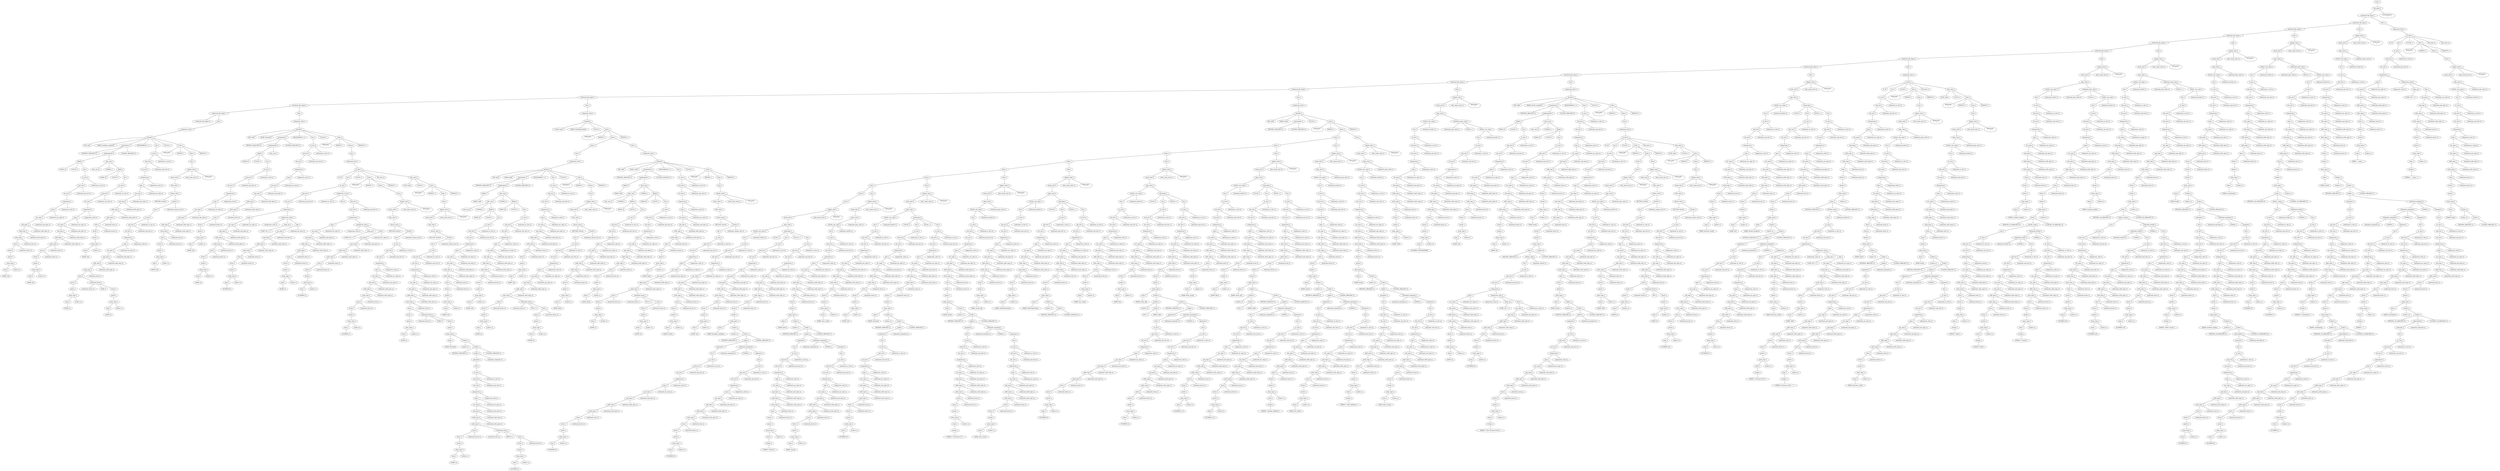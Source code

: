 Graph {
node1 [label="start ()"];
node2 [label="file_input ()"];
node3 [label="continued_file_input ()"];
node4 [label="continued_file_input ()"];
node5 [label="continued_file_input ()"];
node6 [label="continued_file_input ()"];
node7 [label="continued_file_input ()"];
node8 [label="continued_file_input ()"];
node9 [label="continued_file_input ()"];
node10 [label="continued_file_input ()"];
node11 [label="continued_file_input ()"];
node12 [label="continued_file_input ()"];
node13 [label="continued_file_input ()"];
node14 [label="continued_file_input ()"];
node15 [label="continued_file_input ()"];
node16 [label="continued_file_input ()"];
node17 [label="continued_file_input (ε)"];
node18 [label="stmt ()"];
node19 [label="compound_stmt ()"];
node20 [label="funcdef ()"];
node21 [label="DEF (def)"];
node22 [label="NAME (multiply_numbers)"];
node23 [label="parameters ()"];
node24 [label="OPENING_BRACKET (()"];
node25 [label="typedargslist ()"];
node26 [label="tfpdef ()"];
node27 [label="NAME (a)"];
node28 [label="COLON (:)"];
node29 [label="test ()"];
node30 [label="or_test ()"];
node31 [label="and_test ()"];
node32 [label="not_test ()"];
node33 [label="comparison ()"];
node34 [label="expr ()"];
node35 [label="xor_expr ()"];
node36 [label="and_expr ()"];
node37 [label="shift_expr ()"];
node38 [label="arith_expr ()"];
node39 [label="term ()"];
node40 [label="factor ()"];
node41 [label="power ()"];
node42 [label="atom_expr ()"];
node43 [label="atom ()"];
node44 [label="NAME (int)"];
node45 [label="trailers (ε)"];
node46 [label="continued_factor (ε)"];
node47 [label="continued_term (ε)"];
node48 [label="continued_arith_expr (ε)"];
node49 [label="continued_shift_expr (ε)"];
node50 [label="continued_and_expr (ε)"];
node51 [label="continued_xor_expr (ε)"];
node52 [label="comparison_stmt (ε)"];
node53 [label="continued_and_test (ε)"];
node54 [label="continued_or_test (ε)"];
node55 [label="next_arg ()"];
node56 [label="next_arg (ε)"];
node57 [label="COMMA (,)"];
node58 [label="tfpdef ()"];
node59 [label="NAME (b)"];
node60 [label="COLON (:)"];
node61 [label="test ()"];
node62 [label="or_test ()"];
node63 [label="and_test ()"];
node64 [label="not_test ()"];
node65 [label="comparison ()"];
node66 [label="expr ()"];
node67 [label="xor_expr ()"];
node68 [label="and_expr ()"];
node69 [label="shift_expr ()"];
node70 [label="arith_expr ()"];
node71 [label="term ()"];
node72 [label="factor ()"];
node73 [label="power ()"];
node74 [label="atom_expr ()"];
node75 [label="atom ()"];
node76 [label="NAME (int)"];
node77 [label="trailers (ε)"];
node78 [label="continued_factor (ε)"];
node79 [label="continued_term (ε)"];
node80 [label="continued_arith_expr (ε)"];
node81 [label="continued_shift_expr (ε)"];
node82 [label="continued_and_expr (ε)"];
node83 [label="continued_xor_expr (ε)"];
node84 [label="comparison_stmt (ε)"];
node85 [label="continued_and_test (ε)"];
node86 [label="continued_or_test (ε)"];
node87 [label="CLOSING_BRACKET ())"];
node88 [label="RIGHTARROW (->)"];
node89 [label="test ()"];
node90 [label="or_test ()"];
node91 [label="and_test ()"];
node92 [label="not_test ()"];
node93 [label="comparison ()"];
node94 [label="expr ()"];
node95 [label="xor_expr ()"];
node96 [label="and_expr ()"];
node97 [label="shift_expr ()"];
node98 [label="arith_expr ()"];
node99 [label="term ()"];
node100 [label="factor ()"];
node101 [label="power ()"];
node102 [label="atom_expr ()"];
node103 [label="atom ()"];
node104 [label="NAME (int)"];
node105 [label="trailers (ε)"];
node106 [label="continued_factor (ε)"];
node107 [label="continued_term (ε)"];
node108 [label="continued_arith_expr (ε)"];
node109 [label="continued_shift_expr (ε)"];
node110 [label="continued_and_expr (ε)"];
node111 [label="continued_xor_expr (ε)"];
node112 [label="comparison_stmt (ε)"];
node113 [label="continued_and_test (ε)"];
node114 [label="continued_or_test (ε)"];
node115 [label="COLON (:)"];
node116 [label="suite ()"];
node117 [label="NEWLINE (
)"];
node118 [label="INDENT (-)"];
node119 [label="stmts ()"];
node120 [label="stmt ()"];
node121 [label="simple_stmt ()"];
node122 [label="small_stmt ()"];
node123 [label="flow_stmt ()"];
node124 [label="return_stmt ()"];
node125 [label="RETURN (return)"];
node126 [label="testlist ()"];
node127 [label="test ()"];
node128 [label="or_test ()"];
node129 [label="and_test ()"];
node130 [label="not_test ()"];
node131 [label="comparison ()"];
node132 [label="expr ()"];
node133 [label="xor_expr ()"];
node134 [label="and_expr ()"];
node135 [label="shift_expr ()"];
node136 [label="arith_expr ()"];
node137 [label="term ()"];
node138 [label="factor ()"];
node139 [label="power ()"];
node140 [label="atom_expr ()"];
node141 [label="atom ()"];
node142 [label="NAME (a)"];
node143 [label="trailers (ε)"];
node144 [label="continued_factor ()"];
node145 [label="continued_factor (ε)"];
node146 [label="STAR (*)"];
node147 [label="factor ()"];
node148 [label="power ()"];
node149 [label="atom_expr ()"];
node150 [label="atom ()"];
node151 [label="NAME (b)"];
node152 [label="trailers (ε)"];
node153 [label="continued_term (ε)"];
node154 [label="continued_arith_expr (ε)"];
node155 [label="continued_shift_expr (ε)"];
node156 [label="continued_and_expr (ε)"];
node157 [label="continued_xor_expr (ε)"];
node158 [label="comparison_stmt (ε)"];
node159 [label="continued_and_test (ε)"];
node160 [label="continued_or_test (ε)"];
node161 [label="continued_comma_test (ε)"];
node162 [label="next_small_stmt (ε)"];
node163 [label="NEWLINE (
)"];
node164 [label="DEDENT (-)"];
node165 [label="stmt ()"];
node166 [label="compound_stmt ()"];
node167 [label="funcdef ()"];
node168 [label="DEF (def)"];
node169 [label="NAME (factorial)"];
node170 [label="parameters ()"];
node171 [label="OPENING_BRACKET (()"];
node172 [label="typedargslist ()"];
node173 [label="tfpdef ()"];
node174 [label="NAME (n)"];
node175 [label="COLON (:)"];
node176 [label="test ()"];
node177 [label="or_test ()"];
node178 [label="and_test ()"];
node179 [label="not_test ()"];
node180 [label="comparison ()"];
node181 [label="expr ()"];
node182 [label="xor_expr ()"];
node183 [label="and_expr ()"];
node184 [label="shift_expr ()"];
node185 [label="arith_expr ()"];
node186 [label="term ()"];
node187 [label="factor ()"];
node188 [label="power ()"];
node189 [label="atom_expr ()"];
node190 [label="atom ()"];
node191 [label="NAME (int)"];
node192 [label="trailers (ε)"];
node193 [label="continued_factor (ε)"];
node194 [label="continued_term (ε)"];
node195 [label="continued_arith_expr (ε)"];
node196 [label="continued_shift_expr (ε)"];
node197 [label="continued_and_expr (ε)"];
node198 [label="continued_xor_expr (ε)"];
node199 [label="comparison_stmt (ε)"];
node200 [label="continued_and_test (ε)"];
node201 [label="continued_or_test (ε)"];
node202 [label="next_arg (ε)"];
node203 [label="CLOSING_BRACKET ())"];
node204 [label="RIGHTARROW (->)"];
node205 [label="test ()"];
node206 [label="or_test ()"];
node207 [label="and_test ()"];
node208 [label="not_test ()"];
node209 [label="comparison ()"];
node210 [label="expr ()"];
node211 [label="xor_expr ()"];
node212 [label="and_expr ()"];
node213 [label="shift_expr ()"];
node214 [label="arith_expr ()"];
node215 [label="term ()"];
node216 [label="factor ()"];
node217 [label="power ()"];
node218 [label="atom_expr ()"];
node219 [label="atom ()"];
node220 [label="NAME (int)"];
node221 [label="trailers (ε)"];
node222 [label="continued_factor (ε)"];
node223 [label="continued_term (ε)"];
node224 [label="continued_arith_expr (ε)"];
node225 [label="continued_shift_expr (ε)"];
node226 [label="continued_and_expr (ε)"];
node227 [label="continued_xor_expr (ε)"];
node228 [label="comparison_stmt (ε)"];
node229 [label="continued_and_test (ε)"];
node230 [label="continued_or_test (ε)"];
node231 [label="COLON (:)"];
node232 [label="suite ()"];
node233 [label="NEWLINE (
)"];
node234 [label="INDENT (-)"];
node235 [label="stmts ()"];
node236 [label="stmt ()"];
node237 [label="compound_stmt ()"];
node238 [label="if_stmt ()"];
node239 [label="IF (if)"];
node240 [label="test ()"];
node241 [label="or_test ()"];
node242 [label="and_test ()"];
node243 [label="not_test ()"];
node244 [label="comparison ()"];
node245 [label="expr ()"];
node246 [label="xor_expr ()"];
node247 [label="and_expr ()"];
node248 [label="shift_expr ()"];
node249 [label="arith_expr ()"];
node250 [label="term ()"];
node251 [label="factor ()"];
node252 [label="power ()"];
node253 [label="atom_expr ()"];
node254 [label="atom ()"];
node255 [label="NAME (n)"];
node256 [label="trailers (ε)"];
node257 [label="continued_factor (ε)"];
node258 [label="continued_term (ε)"];
node259 [label="continued_arith_expr (ε)"];
node260 [label="continued_shift_expr (ε)"];
node261 [label="continued_and_expr (ε)"];
node262 [label="continued_xor_expr (ε)"];
node263 [label="comparison_stmt ()"];
node264 [label="comparison_stmt (ε)"];
node265 [label="comp_op ()"];
node266 [label="COMP_OP (==)"];
node267 [label="expr ()"];
node268 [label="xor_expr ()"];
node269 [label="and_expr ()"];
node270 [label="shift_expr ()"];
node271 [label="arith_expr ()"];
node272 [label="term ()"];
node273 [label="factor ()"];
node274 [label="power ()"];
node275 [label="atom_expr ()"];
node276 [label="atom ()"];
node277 [label="NUMBER (0)"];
node278 [label="trailers (ε)"];
node279 [label="continued_factor (ε)"];
node280 [label="continued_term (ε)"];
node281 [label="continued_arith_expr (ε)"];
node282 [label="continued_shift_expr (ε)"];
node283 [label="continued_and_expr (ε)"];
node284 [label="continued_xor_expr (ε)"];
node285 [label="continued_and_test (ε)"];
node286 [label="continued_or_test ()"];
node287 [label="continued_or_test (ε)"];
node288 [label="OR (or)"];
node289 [label="and_test ()"];
node290 [label="not_test ()"];
node291 [label="comparison ()"];
node292 [label="expr ()"];
node293 [label="xor_expr ()"];
node294 [label="and_expr ()"];
node295 [label="shift_expr ()"];
node296 [label="arith_expr ()"];
node297 [label="term ()"];
node298 [label="factor ()"];
node299 [label="power ()"];
node300 [label="atom_expr ()"];
node301 [label="atom ()"];
node302 [label="NAME (n)"];
node303 [label="trailers (ε)"];
node304 [label="continued_factor (ε)"];
node305 [label="continued_term (ε)"];
node306 [label="continued_arith_expr (ε)"];
node307 [label="continued_shift_expr (ε)"];
node308 [label="continued_and_expr (ε)"];
node309 [label="continued_xor_expr (ε)"];
node310 [label="comparison_stmt ()"];
node311 [label="comparison_stmt (ε)"];
node312 [label="comp_op ()"];
node313 [label="COMP_OP (==)"];
node314 [label="expr ()"];
node315 [label="xor_expr ()"];
node316 [label="and_expr ()"];
node317 [label="shift_expr ()"];
node318 [label="arith_expr ()"];
node319 [label="term ()"];
node320 [label="factor ()"];
node321 [label="power ()"];
node322 [label="atom_expr ()"];
node323 [label="atom ()"];
node324 [label="NUMBER (1)"];
node325 [label="trailers (ε)"];
node326 [label="continued_factor (ε)"];
node327 [label="continued_term (ε)"];
node328 [label="continued_arith_expr (ε)"];
node329 [label="continued_shift_expr (ε)"];
node330 [label="continued_and_expr (ε)"];
node331 [label="continued_xor_expr (ε)"];
node332 [label="continued_and_test (ε)"];
node333 [label="COLON (:)"];
node334 [label="suite ()"];
node335 [label="NEWLINE (
)"];
node336 [label="INDENT (-)"];
node337 [label="stmts ()"];
node338 [label="stmt ()"];
node339 [label="simple_stmt ()"];
node340 [label="small_stmt ()"];
node341 [label="flow_stmt ()"];
node342 [label="return_stmt ()"];
node343 [label="RETURN (return)"];
node344 [label="testlist ()"];
node345 [label="test ()"];
node346 [label="or_test ()"];
node347 [label="and_test ()"];
node348 [label="not_test ()"];
node349 [label="comparison ()"];
node350 [label="expr ()"];
node351 [label="xor_expr ()"];
node352 [label="and_expr ()"];
node353 [label="shift_expr ()"];
node354 [label="arith_expr ()"];
node355 [label="term ()"];
node356 [label="factor ()"];
node357 [label="power ()"];
node358 [label="atom_expr ()"];
node359 [label="atom ()"];
node360 [label="NUMBER (1)"];
node361 [label="trailers (ε)"];
node362 [label="continued_factor (ε)"];
node363 [label="continued_term (ε)"];
node364 [label="continued_arith_expr (ε)"];
node365 [label="continued_shift_expr (ε)"];
node366 [label="continued_and_expr (ε)"];
node367 [label="continued_xor_expr (ε)"];
node368 [label="comparison_stmt (ε)"];
node369 [label="continued_and_test (ε)"];
node370 [label="continued_or_test (ε)"];
node371 [label="continued_comma_test (ε)"];
node372 [label="next_small_stmt (ε)"];
node373 [label="NEWLINE (
)"];
node374 [label="DEDENT (-)"];
node375 [label="elif_stmt (ε)"];
node376 [label="else_stmt ()"];
node377 [label="ELSE (else)"];
node378 [label="COLON (:)"];
node379 [label="suite ()"];
node380 [label="NEWLINE (
)"];
node381 [label="INDENT (-)"];
node382 [label="stmts ()"];
node383 [label="stmt ()"];
node384 [label="simple_stmt ()"];
node385 [label="small_stmt ()"];
node386 [label="flow_stmt ()"];
node387 [label="return_stmt ()"];
node388 [label="RETURN (return)"];
node389 [label="testlist ()"];
node390 [label="test ()"];
node391 [label="or_test ()"];
node392 [label="and_test ()"];
node393 [label="not_test ()"];
node394 [label="comparison ()"];
node395 [label="expr ()"];
node396 [label="xor_expr ()"];
node397 [label="and_expr ()"];
node398 [label="shift_expr ()"];
node399 [label="arith_expr ()"];
node400 [label="term ()"];
node401 [label="factor ()"];
node402 [label="power ()"];
node403 [label="atom_expr ()"];
node404 [label="atom ()"];
node405 [label="NAME (n)"];
node406 [label="trailers (ε)"];
node407 [label="continued_factor ()"];
node408 [label="continued_factor (ε)"];
node409 [label="STAR (*)"];
node410 [label="factor ()"];
node411 [label="power ()"];
node412 [label="atom_expr ()"];
node413 [label="atom ()"];
node414 [label="NAME (factorial)"];
node415 [label="trailers ()"];
node416 [label="trailers (ε)"];
node417 [label="trailer ()"];
node418 [label="OPENING_BRACKET (()"];
node419 [label="arglist ()"];
node420 [label="argument ()"];
node421 [label="test ()"];
node422 [label="or_test ()"];
node423 [label="and_test ()"];
node424 [label="not_test ()"];
node425 [label="comparison ()"];
node426 [label="expr ()"];
node427 [label="xor_expr ()"];
node428 [label="and_expr ()"];
node429 [label="shift_expr ()"];
node430 [label="arith_expr ()"];
node431 [label="term ()"];
node432 [label="factor ()"];
node433 [label="power ()"];
node434 [label="atom_expr ()"];
node435 [label="atom ()"];
node436 [label="NAME (n)"];
node437 [label="trailers (ε)"];
node438 [label="continued_factor (ε)"];
node439 [label="continued_term ()"];
node440 [label="continued_term (ε)"];
node441 [label="MINUS (-)"];
node442 [label="term ()"];
node443 [label="factor ()"];
node444 [label="power ()"];
node445 [label="atom_expr ()"];
node446 [label="atom ()"];
node447 [label="NUMBER (1)"];
node448 [label="trailers (ε)"];
node449 [label="continued_factor (ε)"];
node450 [label="continued_arith_expr (ε)"];
node451 [label="continued_shift_expr (ε)"];
node452 [label="continued_and_expr (ε)"];
node453 [label="continued_xor_expr (ε)"];
node454 [label="comparison_stmt (ε)"];
node455 [label="continued_and_test (ε)"];
node456 [label="continued_or_test (ε)"];
node457 [label="continued_argument (ε)"];
node458 [label="CLOSING_BRACKET ())"];
node459 [label="continued_term (ε)"];
node460 [label="continued_arith_expr (ε)"];
node461 [label="continued_shift_expr (ε)"];
node462 [label="continued_and_expr (ε)"];
node463 [label="continued_xor_expr (ε)"];
node464 [label="comparison_stmt (ε)"];
node465 [label="continued_and_test (ε)"];
node466 [label="continued_or_test (ε)"];
node467 [label="continued_comma_test (ε)"];
node468 [label="next_small_stmt (ε)"];
node469 [label="NEWLINE (
)"];
node470 [label="DEDENT (-)"];
node471 [label="DEDENT (-)"];
node472 [label="stmt ()"];
node473 [label="compound_stmt ()"];
node474 [label="classdef ()"];
node475 [label="CLASS (class)"];
node476 [label="NAME (MathOperations)"];
node477 [label="COLON (:)"];
node478 [label="suite ()"];
node479 [label="NEWLINE (
)"];
node480 [label="INDENT (-)"];
node481 [label="stmts ()"];
node482 [label="stmts ()"];
node483 [label="stmt ()"];
node484 [label="compound_stmt ()"];
node485 [label="funcdef ()"];
node486 [label="DEF (def)"];
node487 [label="NAME (add)"];
node488 [label="parameters ()"];
node489 [label="OPENING_BRACKET (()"];
node490 [label="typedargslist ()"];
node491 [label="tfpdef ()"];
node492 [label="NAME (self)"];
node493 [label="next_arg ()"];
node494 [label="next_arg ()"];
node495 [label="next_arg (ε)"];
node496 [label="COMMA (,)"];
node497 [label="tfpdef ()"];
node498 [label="NAME (a)"];
node499 [label="COLON (:)"];
node500 [label="test ()"];
node501 [label="or_test ()"];
node502 [label="and_test ()"];
node503 [label="not_test ()"];
node504 [label="comparison ()"];
node505 [label="expr ()"];
node506 [label="xor_expr ()"];
node507 [label="and_expr ()"];
node508 [label="shift_expr ()"];
node509 [label="arith_expr ()"];
node510 [label="term ()"];
node511 [label="factor ()"];
node512 [label="power ()"];
node513 [label="atom_expr ()"];
node514 [label="atom ()"];
node515 [label="NAME (int)"];
node516 [label="trailers (ε)"];
node517 [label="continued_factor (ε)"];
node518 [label="continued_term (ε)"];
node519 [label="continued_arith_expr (ε)"];
node520 [label="continued_shift_expr (ε)"];
node521 [label="continued_and_expr (ε)"];
node522 [label="continued_xor_expr (ε)"];
node523 [label="comparison_stmt (ε)"];
node524 [label="continued_and_test (ε)"];
node525 [label="continued_or_test (ε)"];
node526 [label="COMMA (,)"];
node527 [label="tfpdef ()"];
node528 [label="NAME (b)"];
node529 [label="COLON (:)"];
node530 [label="test ()"];
node531 [label="or_test ()"];
node532 [label="and_test ()"];
node533 [label="not_test ()"];
node534 [label="comparison ()"];
node535 [label="expr ()"];
node536 [label="xor_expr ()"];
node537 [label="and_expr ()"];
node538 [label="shift_expr ()"];
node539 [label="arith_expr ()"];
node540 [label="term ()"];
node541 [label="factor ()"];
node542 [label="power ()"];
node543 [label="atom_expr ()"];
node544 [label="atom ()"];
node545 [label="NAME (int)"];
node546 [label="trailers (ε)"];
node547 [label="continued_factor (ε)"];
node548 [label="continued_term (ε)"];
node549 [label="continued_arith_expr (ε)"];
node550 [label="continued_shift_expr (ε)"];
node551 [label="continued_and_expr (ε)"];
node552 [label="continued_xor_expr (ε)"];
node553 [label="comparison_stmt (ε)"];
node554 [label="continued_and_test (ε)"];
node555 [label="continued_or_test (ε)"];
node556 [label="CLOSING_BRACKET ())"];
node557 [label="RIGHTARROW (->)"];
node558 [label="test ()"];
node559 [label="or_test ()"];
node560 [label="and_test ()"];
node561 [label="not_test ()"];
node562 [label="comparison ()"];
node563 [label="expr ()"];
node564 [label="xor_expr ()"];
node565 [label="and_expr ()"];
node566 [label="shift_expr ()"];
node567 [label="arith_expr ()"];
node568 [label="term ()"];
node569 [label="factor ()"];
node570 [label="power ()"];
node571 [label="atom_expr ()"];
node572 [label="atom ()"];
node573 [label="NAME (int)"];
node574 [label="trailers (ε)"];
node575 [label="continued_factor (ε)"];
node576 [label="continued_term (ε)"];
node577 [label="continued_arith_expr (ε)"];
node578 [label="continued_shift_expr (ε)"];
node579 [label="continued_and_expr (ε)"];
node580 [label="continued_xor_expr (ε)"];
node581 [label="comparison_stmt (ε)"];
node582 [label="continued_and_test (ε)"];
node583 [label="continued_or_test (ε)"];
node584 [label="COLON (:)"];
node585 [label="suite ()"];
node586 [label="NEWLINE (
)"];
node587 [label="INDENT (-)"];
node588 [label="stmts ()"];
node589 [label="stmt ()"];
node590 [label="simple_stmt ()"];
node591 [label="small_stmt ()"];
node592 [label="flow_stmt ()"];
node593 [label="return_stmt ()"];
node594 [label="RETURN (return)"];
node595 [label="testlist ()"];
node596 [label="test ()"];
node597 [label="or_test ()"];
node598 [label="and_test ()"];
node599 [label="not_test ()"];
node600 [label="comparison ()"];
node601 [label="expr ()"];
node602 [label="xor_expr ()"];
node603 [label="and_expr ()"];
node604 [label="shift_expr ()"];
node605 [label="arith_expr ()"];
node606 [label="term ()"];
node607 [label="factor ()"];
node608 [label="power ()"];
node609 [label="atom_expr ()"];
node610 [label="atom ()"];
node611 [label="NAME (a)"];
node612 [label="trailers (ε)"];
node613 [label="continued_factor (ε)"];
node614 [label="continued_term ()"];
node615 [label="continued_term (ε)"];
node616 [label="PLUS (+)"];
node617 [label="term ()"];
node618 [label="factor ()"];
node619 [label="power ()"];
node620 [label="atom_expr ()"];
node621 [label="atom ()"];
node622 [label="NAME (b)"];
node623 [label="trailers (ε)"];
node624 [label="continued_factor (ε)"];
node625 [label="continued_arith_expr (ε)"];
node626 [label="continued_shift_expr (ε)"];
node627 [label="continued_and_expr (ε)"];
node628 [label="continued_xor_expr (ε)"];
node629 [label="comparison_stmt (ε)"];
node630 [label="continued_and_test (ε)"];
node631 [label="continued_or_test (ε)"];
node632 [label="continued_comma_test (ε)"];
node633 [label="next_small_stmt (ε)"];
node634 [label="NEWLINE (
)"];
node635 [label="DEDENT (-)"];
node636 [label="stmt ()"];
node637 [label="compound_stmt ()"];
node638 [label="funcdef ()"];
node639 [label="DEF (def)"];
node640 [label="NAME (add)"];
node641 [label="parameters ()"];
node642 [label="OPENING_BRACKET (()"];
node643 [label="typedargslist ()"];
node644 [label="tfpdef ()"];
node645 [label="NAME (self)"];
node646 [label="next_arg ()"];
node647 [label="next_arg ()"];
node648 [label="next_arg (ε)"];
node649 [label="COMMA (,)"];
node650 [label="tfpdef ()"];
node651 [label="NAME (a)"];
node652 [label="COLON (:)"];
node653 [label="test ()"];
node654 [label="or_test ()"];
node655 [label="and_test ()"];
node656 [label="not_test ()"];
node657 [label="comparison ()"];
node658 [label="expr ()"];
node659 [label="xor_expr ()"];
node660 [label="and_expr ()"];
node661 [label="shift_expr ()"];
node662 [label="arith_expr ()"];
node663 [label="term ()"];
node664 [label="factor ()"];
node665 [label="power ()"];
node666 [label="atom_expr ()"];
node667 [label="atom ()"];
node668 [label="NAME (float)"];
node669 [label="trailers (ε)"];
node670 [label="continued_factor (ε)"];
node671 [label="continued_term (ε)"];
node672 [label="continued_arith_expr (ε)"];
node673 [label="continued_shift_expr (ε)"];
node674 [label="continued_and_expr (ε)"];
node675 [label="continued_xor_expr (ε)"];
node676 [label="comparison_stmt (ε)"];
node677 [label="continued_and_test (ε)"];
node678 [label="continued_or_test (ε)"];
node679 [label="COMMA (,)"];
node680 [label="tfpdef ()"];
node681 [label="NAME (b)"];
node682 [label="COLON (:)"];
node683 [label="test ()"];
node684 [label="or_test ()"];
node685 [label="and_test ()"];
node686 [label="not_test ()"];
node687 [label="comparison ()"];
node688 [label="expr ()"];
node689 [label="xor_expr ()"];
node690 [label="and_expr ()"];
node691 [label="shift_expr ()"];
node692 [label="arith_expr ()"];
node693 [label="term ()"];
node694 [label="factor ()"];
node695 [label="power ()"];
node696 [label="atom_expr ()"];
node697 [label="atom ()"];
node698 [label="NAME (float)"];
node699 [label="trailers (ε)"];
node700 [label="continued_factor (ε)"];
node701 [label="continued_term (ε)"];
node702 [label="continued_arith_expr (ε)"];
node703 [label="continued_shift_expr (ε)"];
node704 [label="continued_and_expr (ε)"];
node705 [label="continued_xor_expr (ε)"];
node706 [label="comparison_stmt (ε)"];
node707 [label="continued_and_test (ε)"];
node708 [label="continued_or_test (ε)"];
node709 [label="CLOSING_BRACKET ())"];
node710 [label="RIGHTARROW (->)"];
node711 [label="test ()"];
node712 [label="or_test ()"];
node713 [label="and_test ()"];
node714 [label="not_test ()"];
node715 [label="comparison ()"];
node716 [label="expr ()"];
node717 [label="xor_expr ()"];
node718 [label="and_expr ()"];
node719 [label="shift_expr ()"];
node720 [label="arith_expr ()"];
node721 [label="term ()"];
node722 [label="factor ()"];
node723 [label="power ()"];
node724 [label="atom_expr ()"];
node725 [label="atom ()"];
node726 [label="NAME (float)"];
node727 [label="trailers (ε)"];
node728 [label="continued_factor (ε)"];
node729 [label="continued_term (ε)"];
node730 [label="continued_arith_expr (ε)"];
node731 [label="continued_shift_expr (ε)"];
node732 [label="continued_and_expr (ε)"];
node733 [label="continued_xor_expr (ε)"];
node734 [label="comparison_stmt (ε)"];
node735 [label="continued_and_test (ε)"];
node736 [label="continued_or_test (ε)"];
node737 [label="COLON (:)"];
node738 [label="suite ()"];
node739 [label="NEWLINE (
)"];
node740 [label="INDENT (-)"];
node741 [label="stmts ()"];
node742 [label="stmt ()"];
node743 [label="simple_stmt ()"];
node744 [label="small_stmt ()"];
node745 [label="flow_stmt ()"];
node746 [label="return_stmt ()"];
node747 [label="RETURN (return)"];
node748 [label="testlist ()"];
node749 [label="test ()"];
node750 [label="or_test ()"];
node751 [label="and_test ()"];
node752 [label="not_test ()"];
node753 [label="comparison ()"];
node754 [label="expr ()"];
node755 [label="xor_expr ()"];
node756 [label="and_expr ()"];
node757 [label="shift_expr ()"];
node758 [label="arith_expr ()"];
node759 [label="term ()"];
node760 [label="factor ()"];
node761 [label="power ()"];
node762 [label="atom_expr ()"];
node763 [label="atom ()"];
node764 [label="NAME (a)"];
node765 [label="trailers (ε)"];
node766 [label="continued_factor (ε)"];
node767 [label="continued_term ()"];
node768 [label="continued_term (ε)"];
node769 [label="PLUS (+)"];
node770 [label="term ()"];
node771 [label="factor ()"];
node772 [label="power ()"];
node773 [label="atom_expr ()"];
node774 [label="atom ()"];
node775 [label="NAME (b)"];
node776 [label="trailers (ε)"];
node777 [label="continued_factor (ε)"];
node778 [label="continued_arith_expr (ε)"];
node779 [label="continued_shift_expr (ε)"];
node780 [label="continued_and_expr (ε)"];
node781 [label="continued_xor_expr (ε)"];
node782 [label="comparison_stmt (ε)"];
node783 [label="continued_and_test (ε)"];
node784 [label="continued_or_test (ε)"];
node785 [label="continued_comma_test (ε)"];
node786 [label="next_small_stmt (ε)"];
node787 [label="NEWLINE (
)"];
node788 [label="DEDENT (-)"];
node789 [label="DEDENT (-)"];
node790 [label="stmt ()"];
node791 [label="compound_stmt ()"];
node792 [label="funcdef ()"];
node793 [label="DEF (def)"];
node794 [label="NAME (main)"];
node795 [label="parameters ()"];
node796 [label="OPENING_BRACKET (()"];
node797 [label="CLOSING_BRACKET ())"];
node798 [label="COLON (:)"];
node799 [label="suite ()"];
node800 [label="NEWLINE (
)"];
node801 [label="INDENT (-)"];
node802 [label="stmts ()"];
node803 [label="stmts ()"];
node804 [label="stmts ()"];
node805 [label="stmts ()"];
node806 [label="stmts ()"];
node807 [label="stmts ()"];
node808 [label="stmts ()"];
node809 [label="stmts ()"];
node810 [label="stmts ()"];
node811 [label="stmt ()"];
node812 [label="simple_stmt ()"];
node813 [label="small_stmt ()"];
node814 [label="expr_stmt ()"];
node815 [label="testlist_star_expr ()"];
node816 [label="test ()"];
node817 [label="or_test ()"];
node818 [label="and_test ()"];
node819 [label="not_test ()"];
node820 [label="comparison ()"];
node821 [label="expr ()"];
node822 [label="xor_expr ()"];
node823 [label="and_expr ()"];
node824 [label="shift_expr ()"];
node825 [label="arith_expr ()"];
node826 [label="term ()"];
node827 [label="factor ()"];
node828 [label="power ()"];
node829 [label="atom_expr ()"];
node830 [label="atom ()"];
node831 [label="NAME (result)"];
node832 [label="trailers (ε)"];
node833 [label="continued_factor (ε)"];
node834 [label="continued_term (ε)"];
node835 [label="continued_arith_expr (ε)"];
node836 [label="continued_shift_expr (ε)"];
node837 [label="continued_and_expr (ε)"];
node838 [label="continued_xor_expr (ε)"];
node839 [label="comparison_stmt (ε)"];
node840 [label="continued_and_test (ε)"];
node841 [label="continued_or_test (ε)"];
node842 [label="continued_testlist (ε)"];
node843 [label="annassign ()"];
node844 [label="COLON (:)"];
node845 [label="test ()"];
node846 [label="or_test ()"];
node847 [label="and_test ()"];
node848 [label="not_test ()"];
node849 [label="comparison ()"];
node850 [label="expr ()"];
node851 [label="xor_expr ()"];
node852 [label="and_expr ()"];
node853 [label="shift_expr ()"];
node854 [label="arith_expr ()"];
node855 [label="term ()"];
node856 [label="factor ()"];
node857 [label="power ()"];
node858 [label="atom_expr ()"];
node859 [label="atom ()"];
node860 [label="NAME (int)"];
node861 [label="trailers (ε)"];
node862 [label="continued_factor (ε)"];
node863 [label="continued_term (ε)"];
node864 [label="continued_arith_expr (ε)"];
node865 [label="continued_shift_expr (ε)"];
node866 [label="continued_and_expr (ε)"];
node867 [label="continued_xor_expr (ε)"];
node868 [label="comparison_stmt (ε)"];
node869 [label="continued_and_test (ε)"];
node870 [label="continued_or_test (ε)"];
node871 [label="EQUAL (=)"];
node872 [label="test ()"];
node873 [label="or_test ()"];
node874 [label="and_test ()"];
node875 [label="not_test ()"];
node876 [label="comparison ()"];
node877 [label="expr ()"];
node878 [label="xor_expr ()"];
node879 [label="and_expr ()"];
node880 [label="shift_expr ()"];
node881 [label="arith_expr ()"];
node882 [label="term ()"];
node883 [label="factor ()"];
node884 [label="power ()"];
node885 [label="atom_expr ()"];
node886 [label="atom ()"];
node887 [label="NAME (multiply_numbers)"];
node888 [label="trailers ()"];
node889 [label="trailers (ε)"];
node890 [label="trailer ()"];
node891 [label="OPENING_BRACKET (()"];
node892 [label="arglist ()"];
node893 [label="argument ()"];
node894 [label="test ()"];
node895 [label="or_test ()"];
node896 [label="and_test ()"];
node897 [label="not_test ()"];
node898 [label="comparison ()"];
node899 [label="expr ()"];
node900 [label="xor_expr ()"];
node901 [label="and_expr ()"];
node902 [label="shift_expr ()"];
node903 [label="arith_expr ()"];
node904 [label="term ()"];
node905 [label="factor ()"];
node906 [label="power ()"];
node907 [label="atom_expr ()"];
node908 [label="atom ()"];
node909 [label="NUMBER (4)"];
node910 [label="trailers (ε)"];
node911 [label="continued_factor (ε)"];
node912 [label="continued_term (ε)"];
node913 [label="continued_arith_expr (ε)"];
node914 [label="continued_shift_expr (ε)"];
node915 [label="continued_and_expr (ε)"];
node916 [label="continued_xor_expr (ε)"];
node917 [label="comparison_stmt (ε)"];
node918 [label="continued_and_test (ε)"];
node919 [label="continued_or_test (ε)"];
node920 [label="continued_argument ()"];
node921 [label="continued_argument (ε)"];
node922 [label="COMMA (,)"];
node923 [label="argument ()"];
node924 [label="test ()"];
node925 [label="or_test ()"];
node926 [label="and_test ()"];
node927 [label="not_test ()"];
node928 [label="comparison ()"];
node929 [label="expr ()"];
node930 [label="xor_expr ()"];
node931 [label="and_expr ()"];
node932 [label="shift_expr ()"];
node933 [label="arith_expr ()"];
node934 [label="term ()"];
node935 [label="factor ()"];
node936 [label="power ()"];
node937 [label="atom_expr ()"];
node938 [label="atom ()"];
node939 [label="NUMBER (6)"];
node940 [label="trailers (ε)"];
node941 [label="continued_factor (ε)"];
node942 [label="continued_term (ε)"];
node943 [label="continued_arith_expr (ε)"];
node944 [label="continued_shift_expr (ε)"];
node945 [label="continued_and_expr (ε)"];
node946 [label="continued_xor_expr (ε)"];
node947 [label="comparison_stmt (ε)"];
node948 [label="continued_and_test (ε)"];
node949 [label="continued_or_test (ε)"];
node950 [label="CLOSING_BRACKET ())"];
node951 [label="continued_factor (ε)"];
node952 [label="continued_term (ε)"];
node953 [label="continued_arith_expr (ε)"];
node954 [label="continued_shift_expr (ε)"];
node955 [label="continued_and_expr (ε)"];
node956 [label="continued_xor_expr (ε)"];
node957 [label="comparison_stmt (ε)"];
node958 [label="continued_and_test (ε)"];
node959 [label="continued_or_test (ε)"];
node960 [label="next_small_stmt (ε)"];
node961 [label="NEWLINE (
)"];
node962 [label="stmt ()"];
node963 [label="simple_stmt ()"];
node964 [label="small_stmt ()"];
node965 [label="expr_stmt ()"];
node966 [label="testlist_star_expr ()"];
node967 [label="test ()"];
node968 [label="or_test ()"];
node969 [label="and_test ()"];
node970 [label="not_test ()"];
node971 [label="comparison ()"];
node972 [label="expr ()"];
node973 [label="xor_expr ()"];
node974 [label="and_expr ()"];
node975 [label="shift_expr ()"];
node976 [label="arith_expr ()"];
node977 [label="term ()"];
node978 [label="factor ()"];
node979 [label="power ()"];
node980 [label="atom_expr ()"];
node981 [label="atom ()"];
node982 [label="NAME (print)"];
node983 [label="trailers ()"];
node984 [label="trailers (ε)"];
node985 [label="trailer ()"];
node986 [label="OPENING_BRACKET (()"];
node987 [label="arglist ()"];
node988 [label="argument ()"];
node989 [label="test ()"];
node990 [label="or_test ()"];
node991 [label="and_test ()"];
node992 [label="not_test ()"];
node993 [label="comparison ()"];
node994 [label="expr ()"];
node995 [label="xor_expr ()"];
node996 [label="and_expr ()"];
node997 [label="shift_expr ()"];
node998 [label="arith_expr ()"];
node999 [label="term ()"];
node1000 [label="factor ()"];
node1001 [label="power ()"];
node1002 [label="atom_expr ()"];
node1003 [label="atom ()"];
node1004 [label="strings ()"];
node1005 [label="STRING (&quot;Result:&quot;)"];
node1006 [label="trailers (ε)"];
node1007 [label="continued_factor (ε)"];
node1008 [label="continued_term (ε)"];
node1009 [label="continued_arith_expr (ε)"];
node1010 [label="continued_shift_expr (ε)"];
node1011 [label="continued_and_expr (ε)"];
node1012 [label="continued_xor_expr (ε)"];
node1013 [label="comparison_stmt (ε)"];
node1014 [label="continued_and_test (ε)"];
node1015 [label="continued_or_test (ε)"];
node1016 [label="continued_argument ()"];
node1017 [label="continued_argument (ε)"];
node1018 [label="COMMA (,)"];
node1019 [label="argument ()"];
node1020 [label="test ()"];
node1021 [label="or_test ()"];
node1022 [label="and_test ()"];
node1023 [label="not_test ()"];
node1024 [label="comparison ()"];
node1025 [label="expr ()"];
node1026 [label="xor_expr ()"];
node1027 [label="and_expr ()"];
node1028 [label="shift_expr ()"];
node1029 [label="arith_expr ()"];
node1030 [label="term ()"];
node1031 [label="factor ()"];
node1032 [label="power ()"];
node1033 [label="atom_expr ()"];
node1034 [label="atom ()"];
node1035 [label="NAME (result)"];
node1036 [label="trailers (ε)"];
node1037 [label="continued_factor (ε)"];
node1038 [label="continued_term (ε)"];
node1039 [label="continued_arith_expr (ε)"];
node1040 [label="continued_shift_expr (ε)"];
node1041 [label="continued_and_expr (ε)"];
node1042 [label="continued_xor_expr (ε)"];
node1043 [label="comparison_stmt (ε)"];
node1044 [label="continued_and_test (ε)"];
node1045 [label="continued_or_test (ε)"];
node1046 [label="CLOSING_BRACKET ())"];
node1047 [label="continued_factor (ε)"];
node1048 [label="continued_term (ε)"];
node1049 [label="continued_arith_expr (ε)"];
node1050 [label="continued_shift_expr (ε)"];
node1051 [label="continued_and_expr (ε)"];
node1052 [label="continued_xor_expr (ε)"];
node1053 [label="comparison_stmt (ε)"];
node1054 [label="continued_and_test (ε)"];
node1055 [label="continued_or_test (ε)"];
node1056 [label="continued_testlist (ε)"];
node1057 [label="continued_expr_stmt (ε)"];
node1058 [label="next_small_stmt (ε)"];
node1059 [label="NEWLINE (
)"];
node1060 [label="stmt ()"];
node1061 [label="simple_stmt ()"];
node1062 [label="small_stmt ()"];
node1063 [label="expr_stmt ()"];
node1064 [label="testlist_star_expr ()"];
node1065 [label="test ()"];
node1066 [label="or_test ()"];
node1067 [label="and_test ()"];
node1068 [label="not_test ()"];
node1069 [label="comparison ()"];
node1070 [label="expr ()"];
node1071 [label="xor_expr ()"];
node1072 [label="and_expr ()"];
node1073 [label="shift_expr ()"];
node1074 [label="arith_expr ()"];
node1075 [label="term ()"];
node1076 [label="factor ()"];
node1077 [label="power ()"];
node1078 [label="atom_expr ()"];
node1079 [label="atom ()"];
node1080 [label="NAME (fact_result)"];
node1081 [label="trailers (ε)"];
node1082 [label="continued_factor (ε)"];
node1083 [label="continued_term (ε)"];
node1084 [label="continued_arith_expr (ε)"];
node1085 [label="continued_shift_expr (ε)"];
node1086 [label="continued_and_expr (ε)"];
node1087 [label="continued_xor_expr (ε)"];
node1088 [label="comparison_stmt (ε)"];
node1089 [label="continued_and_test (ε)"];
node1090 [label="continued_or_test (ε)"];
node1091 [label="continued_testlist (ε)"];
node1092 [label="annassign ()"];
node1093 [label="COLON (:)"];
node1094 [label="test ()"];
node1095 [label="or_test ()"];
node1096 [label="and_test ()"];
node1097 [label="not_test ()"];
node1098 [label="comparison ()"];
node1099 [label="expr ()"];
node1100 [label="xor_expr ()"];
node1101 [label="and_expr ()"];
node1102 [label="shift_expr ()"];
node1103 [label="arith_expr ()"];
node1104 [label="term ()"];
node1105 [label="factor ()"];
node1106 [label="power ()"];
node1107 [label="atom_expr ()"];
node1108 [label="atom ()"];
node1109 [label="NAME (int)"];
node1110 [label="trailers (ε)"];
node1111 [label="continued_factor (ε)"];
node1112 [label="continued_term (ε)"];
node1113 [label="continued_arith_expr (ε)"];
node1114 [label="continued_shift_expr (ε)"];
node1115 [label="continued_and_expr (ε)"];
node1116 [label="continued_xor_expr (ε)"];
node1117 [label="comparison_stmt (ε)"];
node1118 [label="continued_and_test (ε)"];
node1119 [label="continued_or_test (ε)"];
node1120 [label="EQUAL (=)"];
node1121 [label="test ()"];
node1122 [label="or_test ()"];
node1123 [label="and_test ()"];
node1124 [label="not_test ()"];
node1125 [label="comparison ()"];
node1126 [label="expr ()"];
node1127 [label="xor_expr ()"];
node1128 [label="and_expr ()"];
node1129 [label="shift_expr ()"];
node1130 [label="arith_expr ()"];
node1131 [label="term ()"];
node1132 [label="factor ()"];
node1133 [label="power ()"];
node1134 [label="atom_expr ()"];
node1135 [label="atom ()"];
node1136 [label="NAME (factorial)"];
node1137 [label="trailers ()"];
node1138 [label="trailers (ε)"];
node1139 [label="trailer ()"];
node1140 [label="OPENING_BRACKET (()"];
node1141 [label="arglist ()"];
node1142 [label="argument ()"];
node1143 [label="test ()"];
node1144 [label="or_test ()"];
node1145 [label="and_test ()"];
node1146 [label="not_test ()"];
node1147 [label="comparison ()"];
node1148 [label="expr ()"];
node1149 [label="xor_expr ()"];
node1150 [label="and_expr ()"];
node1151 [label="shift_expr ()"];
node1152 [label="arith_expr ()"];
node1153 [label="term ()"];
node1154 [label="factor ()"];
node1155 [label="power ()"];
node1156 [label="atom_expr ()"];
node1157 [label="atom ()"];
node1158 [label="NUMBER (5)"];
node1159 [label="trailers (ε)"];
node1160 [label="continued_factor (ε)"];
node1161 [label="continued_term (ε)"];
node1162 [label="continued_arith_expr (ε)"];
node1163 [label="continued_shift_expr (ε)"];
node1164 [label="continued_and_expr (ε)"];
node1165 [label="continued_xor_expr (ε)"];
node1166 [label="comparison_stmt (ε)"];
node1167 [label="continued_and_test (ε)"];
node1168 [label="continued_or_test (ε)"];
node1169 [label="continued_argument (ε)"];
node1170 [label="CLOSING_BRACKET ())"];
node1171 [label="continued_factor (ε)"];
node1172 [label="continued_term (ε)"];
node1173 [label="continued_arith_expr (ε)"];
node1174 [label="continued_shift_expr (ε)"];
node1175 [label="continued_and_expr (ε)"];
node1176 [label="continued_xor_expr (ε)"];
node1177 [label="comparison_stmt (ε)"];
node1178 [label="continued_and_test (ε)"];
node1179 [label="continued_or_test (ε)"];
node1180 [label="next_small_stmt (ε)"];
node1181 [label="NEWLINE (
)"];
node1182 [label="stmt ()"];
node1183 [label="simple_stmt ()"];
node1184 [label="small_stmt ()"];
node1185 [label="expr_stmt ()"];
node1186 [label="testlist_star_expr ()"];
node1187 [label="test ()"];
node1188 [label="or_test ()"];
node1189 [label="and_test ()"];
node1190 [label="not_test ()"];
node1191 [label="comparison ()"];
node1192 [label="expr ()"];
node1193 [label="xor_expr ()"];
node1194 [label="and_expr ()"];
node1195 [label="shift_expr ()"];
node1196 [label="arith_expr ()"];
node1197 [label="term ()"];
node1198 [label="factor ()"];
node1199 [label="power ()"];
node1200 [label="atom_expr ()"];
node1201 [label="atom ()"];
node1202 [label="NAME (print)"];
node1203 [label="trailers ()"];
node1204 [label="trailers (ε)"];
node1205 [label="trailer ()"];
node1206 [label="OPENING_BRACKET (()"];
node1207 [label="arglist ()"];
node1208 [label="argument ()"];
node1209 [label="test ()"];
node1210 [label="or_test ()"];
node1211 [label="and_test ()"];
node1212 [label="not_test ()"];
node1213 [label="comparison ()"];
node1214 [label="expr ()"];
node1215 [label="xor_expr ()"];
node1216 [label="and_expr ()"];
node1217 [label="shift_expr ()"];
node1218 [label="arith_expr ()"];
node1219 [label="term ()"];
node1220 [label="factor ()"];
node1221 [label="power ()"];
node1222 [label="atom_expr ()"];
node1223 [label="atom ()"];
node1224 [label="strings ()"];
node1225 [label="STRING (&quot;Factorial of 5:&quot;)"];
node1226 [label="trailers (ε)"];
node1227 [label="continued_factor (ε)"];
node1228 [label="continued_term (ε)"];
node1229 [label="continued_arith_expr (ε)"];
node1230 [label="continued_shift_expr (ε)"];
node1231 [label="continued_and_expr (ε)"];
node1232 [label="continued_xor_expr (ε)"];
node1233 [label="comparison_stmt (ε)"];
node1234 [label="continued_and_test (ε)"];
node1235 [label="continued_or_test (ε)"];
node1236 [label="continued_argument ()"];
node1237 [label="continued_argument (ε)"];
node1238 [label="COMMA (,)"];
node1239 [label="argument ()"];
node1240 [label="test ()"];
node1241 [label="or_test ()"];
node1242 [label="and_test ()"];
node1243 [label="not_test ()"];
node1244 [label="comparison ()"];
node1245 [label="expr ()"];
node1246 [label="xor_expr ()"];
node1247 [label="and_expr ()"];
node1248 [label="shift_expr ()"];
node1249 [label="arith_expr ()"];
node1250 [label="term ()"];
node1251 [label="factor ()"];
node1252 [label="power ()"];
node1253 [label="atom_expr ()"];
node1254 [label="atom ()"];
node1255 [label="NAME (fact_result)"];
node1256 [label="trailers (ε)"];
node1257 [label="continued_factor (ε)"];
node1258 [label="continued_term (ε)"];
node1259 [label="continued_arith_expr (ε)"];
node1260 [label="continued_shift_expr (ε)"];
node1261 [label="continued_and_expr (ε)"];
node1262 [label="continued_xor_expr (ε)"];
node1263 [label="comparison_stmt (ε)"];
node1264 [label="continued_and_test (ε)"];
node1265 [label="continued_or_test (ε)"];
node1266 [label="CLOSING_BRACKET ())"];
node1267 [label="continued_factor (ε)"];
node1268 [label="continued_term (ε)"];
node1269 [label="continued_arith_expr (ε)"];
node1270 [label="continued_shift_expr (ε)"];
node1271 [label="continued_and_expr (ε)"];
node1272 [label="continued_xor_expr (ε)"];
node1273 [label="comparison_stmt (ε)"];
node1274 [label="continued_and_test (ε)"];
node1275 [label="continued_or_test (ε)"];
node1276 [label="continued_testlist (ε)"];
node1277 [label="continued_expr_stmt (ε)"];
node1278 [label="next_small_stmt (ε)"];
node1279 [label="NEWLINE (
)"];
node1280 [label="stmt ()"];
node1281 [label="simple_stmt ()"];
node1282 [label="small_stmt ()"];
node1283 [label="expr_stmt ()"];
node1284 [label="testlist_star_expr ()"];
node1285 [label="test ()"];
node1286 [label="or_test ()"];
node1287 [label="and_test ()"];
node1288 [label="not_test ()"];
node1289 [label="comparison ()"];
node1290 [label="expr ()"];
node1291 [label="xor_expr ()"];
node1292 [label="and_expr ()"];
node1293 [label="shift_expr ()"];
node1294 [label="arith_expr ()"];
node1295 [label="term ()"];
node1296 [label="factor ()"];
node1297 [label="power ()"];
node1298 [label="atom_expr ()"];
node1299 [label="atom ()"];
node1300 [label="NAME (math_obj)"];
node1301 [label="trailers (ε)"];
node1302 [label="continued_factor (ε)"];
node1303 [label="continued_term (ε)"];
node1304 [label="continued_arith_expr (ε)"];
node1305 [label="continued_shift_expr (ε)"];
node1306 [label="continued_and_expr (ε)"];
node1307 [label="continued_xor_expr (ε)"];
node1308 [label="comparison_stmt (ε)"];
node1309 [label="continued_and_test (ε)"];
node1310 [label="continued_or_test (ε)"];
node1311 [label="continued_testlist (ε)"];
node1312 [label="annassign ()"];
node1313 [label="COLON (:)"];
node1314 [label="test ()"];
node1315 [label="or_test ()"];
node1316 [label="and_test ()"];
node1317 [label="not_test ()"];
node1318 [label="comparison ()"];
node1319 [label="expr ()"];
node1320 [label="xor_expr ()"];
node1321 [label="and_expr ()"];
node1322 [label="shift_expr ()"];
node1323 [label="arith_expr ()"];
node1324 [label="term ()"];
node1325 [label="factor ()"];
node1326 [label="power ()"];
node1327 [label="atom_expr ()"];
node1328 [label="atom ()"];
node1329 [label="NAME (MathOperations)"];
node1330 [label="trailers (ε)"];
node1331 [label="continued_factor (ε)"];
node1332 [label="continued_term (ε)"];
node1333 [label="continued_arith_expr (ε)"];
node1334 [label="continued_shift_expr (ε)"];
node1335 [label="continued_and_expr (ε)"];
node1336 [label="continued_xor_expr (ε)"];
node1337 [label="comparison_stmt (ε)"];
node1338 [label="continued_and_test (ε)"];
node1339 [label="continued_or_test (ε)"];
node1340 [label="EQUAL (=)"];
node1341 [label="test ()"];
node1342 [label="or_test ()"];
node1343 [label="and_test ()"];
node1344 [label="not_test ()"];
node1345 [label="comparison ()"];
node1346 [label="expr ()"];
node1347 [label="xor_expr ()"];
node1348 [label="and_expr ()"];
node1349 [label="shift_expr ()"];
node1350 [label="arith_expr ()"];
node1351 [label="term ()"];
node1352 [label="factor ()"];
node1353 [label="power ()"];
node1354 [label="atom_expr ()"];
node1355 [label="atom ()"];
node1356 [label="NAME (MathOperations)"];
node1357 [label="trailers ()"];
node1358 [label="trailers (ε)"];
node1359 [label="trailer ()"];
node1360 [label="OPENING_BRACKET (()"];
node1361 [label="CLOSING_BRACKET ())"];
node1362 [label="continued_factor (ε)"];
node1363 [label="continued_term (ε)"];
node1364 [label="continued_arith_expr (ε)"];
node1365 [label="continued_shift_expr (ε)"];
node1366 [label="continued_and_expr (ε)"];
node1367 [label="continued_xor_expr (ε)"];
node1368 [label="comparison_stmt (ε)"];
node1369 [label="continued_and_test (ε)"];
node1370 [label="continued_or_test (ε)"];
node1371 [label="next_small_stmt (ε)"];
node1372 [label="NEWLINE (
)"];
node1373 [label="stmt ()"];
node1374 [label="simple_stmt ()"];
node1375 [label="small_stmt ()"];
node1376 [label="expr_stmt ()"];
node1377 [label="testlist_star_expr ()"];
node1378 [label="test ()"];
node1379 [label="or_test ()"];
node1380 [label="and_test ()"];
node1381 [label="not_test ()"];
node1382 [label="comparison ()"];
node1383 [label="expr ()"];
node1384 [label="xor_expr ()"];
node1385 [label="and_expr ()"];
node1386 [label="shift_expr ()"];
node1387 [label="arith_expr ()"];
node1388 [label="term ()"];
node1389 [label="factor ()"];
node1390 [label="power ()"];
node1391 [label="atom_expr ()"];
node1392 [label="atom ()"];
node1393 [label="NAME (int_result)"];
node1394 [label="trailers (ε)"];
node1395 [label="continued_factor (ε)"];
node1396 [label="continued_term (ε)"];
node1397 [label="continued_arith_expr (ε)"];
node1398 [label="continued_shift_expr (ε)"];
node1399 [label="continued_and_expr (ε)"];
node1400 [label="continued_xor_expr (ε)"];
node1401 [label="comparison_stmt (ε)"];
node1402 [label="continued_and_test (ε)"];
node1403 [label="continued_or_test (ε)"];
node1404 [label="continued_testlist (ε)"];
node1405 [label="annassign ()"];
node1406 [label="COLON (:)"];
node1407 [label="test ()"];
node1408 [label="or_test ()"];
node1409 [label="and_test ()"];
node1410 [label="not_test ()"];
node1411 [label="comparison ()"];
node1412 [label="expr ()"];
node1413 [label="xor_expr ()"];
node1414 [label="and_expr ()"];
node1415 [label="shift_expr ()"];
node1416 [label="arith_expr ()"];
node1417 [label="term ()"];
node1418 [label="factor ()"];
node1419 [label="power ()"];
node1420 [label="atom_expr ()"];
node1421 [label="atom ()"];
node1422 [label="NAME (int)"];
node1423 [label="trailers (ε)"];
node1424 [label="continued_factor (ε)"];
node1425 [label="continued_term (ε)"];
node1426 [label="continued_arith_expr (ε)"];
node1427 [label="continued_shift_expr (ε)"];
node1428 [label="continued_and_expr (ε)"];
node1429 [label="continued_xor_expr (ε)"];
node1430 [label="comparison_stmt (ε)"];
node1431 [label="continued_and_test (ε)"];
node1432 [label="continued_or_test (ε)"];
node1433 [label="EQUAL (=)"];
node1434 [label="test ()"];
node1435 [label="or_test ()"];
node1436 [label="and_test ()"];
node1437 [label="not_test ()"];
node1438 [label="comparison ()"];
node1439 [label="expr ()"];
node1440 [label="xor_expr ()"];
node1441 [label="and_expr ()"];
node1442 [label="shift_expr ()"];
node1443 [label="arith_expr ()"];
node1444 [label="term ()"];
node1445 [label="factor ()"];
node1446 [label="power ()"];
node1447 [label="atom_expr ()"];
node1448 [label="atom ()"];
node1449 [label="NAME (math_obj)"];
node1450 [label="trailers ()"];
node1451 [label="trailers ()"];
node1452 [label="trailers (ε)"];
node1453 [label="trailer ()"];
node1454 [label="DOT (.)"];
node1455 [label="NAME (add)"];
node1456 [label="trailer ()"];
node1457 [label="OPENING_BRACKET (()"];
node1458 [label="arglist ()"];
node1459 [label="argument ()"];
node1460 [label="test ()"];
node1461 [label="or_test ()"];
node1462 [label="and_test ()"];
node1463 [label="not_test ()"];
node1464 [label="comparison ()"];
node1465 [label="expr ()"];
node1466 [label="xor_expr ()"];
node1467 [label="and_expr ()"];
node1468 [label="shift_expr ()"];
node1469 [label="arith_expr ()"];
node1470 [label="term ()"];
node1471 [label="factor ()"];
node1472 [label="power ()"];
node1473 [label="atom_expr ()"];
node1474 [label="atom ()"];
node1475 [label="NUMBER (3)"];
node1476 [label="trailers (ε)"];
node1477 [label="continued_factor (ε)"];
node1478 [label="continued_term (ε)"];
node1479 [label="continued_arith_expr (ε)"];
node1480 [label="continued_shift_expr (ε)"];
node1481 [label="continued_and_expr (ε)"];
node1482 [label="continued_xor_expr (ε)"];
node1483 [label="comparison_stmt (ε)"];
node1484 [label="continued_and_test (ε)"];
node1485 [label="continued_or_test (ε)"];
node1486 [label="continued_argument ()"];
node1487 [label="continued_argument (ε)"];
node1488 [label="COMMA (,)"];
node1489 [label="argument ()"];
node1490 [label="test ()"];
node1491 [label="or_test ()"];
node1492 [label="and_test ()"];
node1493 [label="not_test ()"];
node1494 [label="comparison ()"];
node1495 [label="expr ()"];
node1496 [label="xor_expr ()"];
node1497 [label="and_expr ()"];
node1498 [label="shift_expr ()"];
node1499 [label="arith_expr ()"];
node1500 [label="term ()"];
node1501 [label="factor ()"];
node1502 [label="power ()"];
node1503 [label="atom_expr ()"];
node1504 [label="atom ()"];
node1505 [label="NUMBER (5)"];
node1506 [label="trailers (ε)"];
node1507 [label="continued_factor (ε)"];
node1508 [label="continued_term (ε)"];
node1509 [label="continued_arith_expr (ε)"];
node1510 [label="continued_shift_expr (ε)"];
node1511 [label="continued_and_expr (ε)"];
node1512 [label="continued_xor_expr (ε)"];
node1513 [label="comparison_stmt (ε)"];
node1514 [label="continued_and_test (ε)"];
node1515 [label="continued_or_test (ε)"];
node1516 [label="CLOSING_BRACKET ())"];
node1517 [label="continued_factor (ε)"];
node1518 [label="continued_term (ε)"];
node1519 [label="continued_arith_expr (ε)"];
node1520 [label="continued_shift_expr (ε)"];
node1521 [label="continued_and_expr (ε)"];
node1522 [label="continued_xor_expr (ε)"];
node1523 [label="comparison_stmt (ε)"];
node1524 [label="continued_and_test (ε)"];
node1525 [label="continued_or_test (ε)"];
node1526 [label="next_small_stmt (ε)"];
node1527 [label="NEWLINE (
)"];
node1528 [label="stmt ()"];
node1529 [label="simple_stmt ()"];
node1530 [label="small_stmt ()"];
node1531 [label="expr_stmt ()"];
node1532 [label="testlist_star_expr ()"];
node1533 [label="test ()"];
node1534 [label="or_test ()"];
node1535 [label="and_test ()"];
node1536 [label="not_test ()"];
node1537 [label="comparison ()"];
node1538 [label="expr ()"];
node1539 [label="xor_expr ()"];
node1540 [label="and_expr ()"];
node1541 [label="shift_expr ()"];
node1542 [label="arith_expr ()"];
node1543 [label="term ()"];
node1544 [label="factor ()"];
node1545 [label="power ()"];
node1546 [label="atom_expr ()"];
node1547 [label="atom ()"];
node1548 [label="NAME (float_result)"];
node1549 [label="trailers (ε)"];
node1550 [label="continued_factor (ε)"];
node1551 [label="continued_term (ε)"];
node1552 [label="continued_arith_expr (ε)"];
node1553 [label="continued_shift_expr (ε)"];
node1554 [label="continued_and_expr (ε)"];
node1555 [label="continued_xor_expr (ε)"];
node1556 [label="comparison_stmt (ε)"];
node1557 [label="continued_and_test (ε)"];
node1558 [label="continued_or_test (ε)"];
node1559 [label="continued_testlist (ε)"];
node1560 [label="annassign ()"];
node1561 [label="COLON (:)"];
node1562 [label="test ()"];
node1563 [label="or_test ()"];
node1564 [label="and_test ()"];
node1565 [label="not_test ()"];
node1566 [label="comparison ()"];
node1567 [label="expr ()"];
node1568 [label="xor_expr ()"];
node1569 [label="and_expr ()"];
node1570 [label="shift_expr ()"];
node1571 [label="arith_expr ()"];
node1572 [label="term ()"];
node1573 [label="factor ()"];
node1574 [label="power ()"];
node1575 [label="atom_expr ()"];
node1576 [label="atom ()"];
node1577 [label="NAME (float)"];
node1578 [label="trailers (ε)"];
node1579 [label="continued_factor (ε)"];
node1580 [label="continued_term (ε)"];
node1581 [label="continued_arith_expr (ε)"];
node1582 [label="continued_shift_expr (ε)"];
node1583 [label="continued_and_expr (ε)"];
node1584 [label="continued_xor_expr (ε)"];
node1585 [label="comparison_stmt (ε)"];
node1586 [label="continued_and_test (ε)"];
node1587 [label="continued_or_test (ε)"];
node1588 [label="EQUAL (=)"];
node1589 [label="test ()"];
node1590 [label="or_test ()"];
node1591 [label="and_test ()"];
node1592 [label="not_test ()"];
node1593 [label="comparison ()"];
node1594 [label="expr ()"];
node1595 [label="xor_expr ()"];
node1596 [label="and_expr ()"];
node1597 [label="shift_expr ()"];
node1598 [label="arith_expr ()"];
node1599 [label="term ()"];
node1600 [label="factor ()"];
node1601 [label="power ()"];
node1602 [label="atom_expr ()"];
node1603 [label="atom ()"];
node1604 [label="NAME (math_obj)"];
node1605 [label="trailers ()"];
node1606 [label="trailers ()"];
node1607 [label="trailers (ε)"];
node1608 [label="trailer ()"];
node1609 [label="DOT (.)"];
node1610 [label="NAME (add)"];
node1611 [label="trailer ()"];
node1612 [label="OPENING_BRACKET (()"];
node1613 [label="arglist ()"];
node1614 [label="argument ()"];
node1615 [label="test ()"];
node1616 [label="or_test ()"];
node1617 [label="and_test ()"];
node1618 [label="not_test ()"];
node1619 [label="comparison ()"];
node1620 [label="expr ()"];
node1621 [label="xor_expr ()"];
node1622 [label="and_expr ()"];
node1623 [label="shift_expr ()"];
node1624 [label="arith_expr ()"];
node1625 [label="term ()"];
node1626 [label="factor ()"];
node1627 [label="power ()"];
node1628 [label="atom_expr ()"];
node1629 [label="atom ()"];
node1630 [label="NUMBER (2.5)"];
node1631 [label="trailers (ε)"];
node1632 [label="continued_factor (ε)"];
node1633 [label="continued_term (ε)"];
node1634 [label="continued_arith_expr (ε)"];
node1635 [label="continued_shift_expr (ε)"];
node1636 [label="continued_and_expr (ε)"];
node1637 [label="continued_xor_expr (ε)"];
node1638 [label="comparison_stmt (ε)"];
node1639 [label="continued_and_test (ε)"];
node1640 [label="continued_or_test (ε)"];
node1641 [label="continued_argument ()"];
node1642 [label="continued_argument (ε)"];
node1643 [label="COMMA (,)"];
node1644 [label="argument ()"];
node1645 [label="test ()"];
node1646 [label="or_test ()"];
node1647 [label="and_test ()"];
node1648 [label="not_test ()"];
node1649 [label="comparison ()"];
node1650 [label="expr ()"];
node1651 [label="xor_expr ()"];
node1652 [label="and_expr ()"];
node1653 [label="shift_expr ()"];
node1654 [label="arith_expr ()"];
node1655 [label="term ()"];
node1656 [label="factor ()"];
node1657 [label="power ()"];
node1658 [label="atom_expr ()"];
node1659 [label="atom ()"];
node1660 [label="NUMBER (3.5)"];
node1661 [label="trailers (ε)"];
node1662 [label="continued_factor (ε)"];
node1663 [label="continued_term (ε)"];
node1664 [label="continued_arith_expr (ε)"];
node1665 [label="continued_shift_expr (ε)"];
node1666 [label="continued_and_expr (ε)"];
node1667 [label="continued_xor_expr (ε)"];
node1668 [label="comparison_stmt (ε)"];
node1669 [label="continued_and_test (ε)"];
node1670 [label="continued_or_test (ε)"];
node1671 [label="CLOSING_BRACKET ())"];
node1672 [label="continued_factor (ε)"];
node1673 [label="continued_term (ε)"];
node1674 [label="continued_arith_expr (ε)"];
node1675 [label="continued_shift_expr (ε)"];
node1676 [label="continued_and_expr (ε)"];
node1677 [label="continued_xor_expr (ε)"];
node1678 [label="comparison_stmt (ε)"];
node1679 [label="continued_and_test (ε)"];
node1680 [label="continued_or_test (ε)"];
node1681 [label="next_small_stmt (ε)"];
node1682 [label="NEWLINE (
)"];
node1683 [label="stmt ()"];
node1684 [label="simple_stmt ()"];
node1685 [label="small_stmt ()"];
node1686 [label="expr_stmt ()"];
node1687 [label="testlist_star_expr ()"];
node1688 [label="test ()"];
node1689 [label="or_test ()"];
node1690 [label="and_test ()"];
node1691 [label="not_test ()"];
node1692 [label="comparison ()"];
node1693 [label="expr ()"];
node1694 [label="xor_expr ()"];
node1695 [label="and_expr ()"];
node1696 [label="shift_expr ()"];
node1697 [label="arith_expr ()"];
node1698 [label="term ()"];
node1699 [label="factor ()"];
node1700 [label="power ()"];
node1701 [label="atom_expr ()"];
node1702 [label="atom ()"];
node1703 [label="NAME (print)"];
node1704 [label="trailers ()"];
node1705 [label="trailers (ε)"];
node1706 [label="trailer ()"];
node1707 [label="OPENING_BRACKET (()"];
node1708 [label="arglist ()"];
node1709 [label="argument ()"];
node1710 [label="test ()"];
node1711 [label="or_test ()"];
node1712 [label="and_test ()"];
node1713 [label="not_test ()"];
node1714 [label="comparison ()"];
node1715 [label="expr ()"];
node1716 [label="xor_expr ()"];
node1717 [label="and_expr ()"];
node1718 [label="shift_expr ()"];
node1719 [label="arith_expr ()"];
node1720 [label="term ()"];
node1721 [label="factor ()"];
node1722 [label="power ()"];
node1723 [label="atom_expr ()"];
node1724 [label="atom ()"];
node1725 [label="strings ()"];
node1726 [label="STRING (&quot;Integer Addition:&quot;)"];
node1727 [label="trailers (ε)"];
node1728 [label="continued_factor (ε)"];
node1729 [label="continued_term (ε)"];
node1730 [label="continued_arith_expr (ε)"];
node1731 [label="continued_shift_expr (ε)"];
node1732 [label="continued_and_expr (ε)"];
node1733 [label="continued_xor_expr (ε)"];
node1734 [label="comparison_stmt (ε)"];
node1735 [label="continued_and_test (ε)"];
node1736 [label="continued_or_test (ε)"];
node1737 [label="continued_argument ()"];
node1738 [label="continued_argument (ε)"];
node1739 [label="COMMA (,)"];
node1740 [label="argument ()"];
node1741 [label="test ()"];
node1742 [label="or_test ()"];
node1743 [label="and_test ()"];
node1744 [label="not_test ()"];
node1745 [label="comparison ()"];
node1746 [label="expr ()"];
node1747 [label="xor_expr ()"];
node1748 [label="and_expr ()"];
node1749 [label="shift_expr ()"];
node1750 [label="arith_expr ()"];
node1751 [label="term ()"];
node1752 [label="factor ()"];
node1753 [label="power ()"];
node1754 [label="atom_expr ()"];
node1755 [label="atom ()"];
node1756 [label="NAME (int_result)"];
node1757 [label="trailers (ε)"];
node1758 [label="continued_factor (ε)"];
node1759 [label="continued_term (ε)"];
node1760 [label="continued_arith_expr (ε)"];
node1761 [label="continued_shift_expr (ε)"];
node1762 [label="continued_and_expr (ε)"];
node1763 [label="continued_xor_expr (ε)"];
node1764 [label="comparison_stmt (ε)"];
node1765 [label="continued_and_test (ε)"];
node1766 [label="continued_or_test (ε)"];
node1767 [label="CLOSING_BRACKET ())"];
node1768 [label="continued_factor (ε)"];
node1769 [label="continued_term (ε)"];
node1770 [label="continued_arith_expr (ε)"];
node1771 [label="continued_shift_expr (ε)"];
node1772 [label="continued_and_expr (ε)"];
node1773 [label="continued_xor_expr (ε)"];
node1774 [label="comparison_stmt (ε)"];
node1775 [label="continued_and_test (ε)"];
node1776 [label="continued_or_test (ε)"];
node1777 [label="continued_testlist (ε)"];
node1778 [label="continued_expr_stmt (ε)"];
node1779 [label="next_small_stmt (ε)"];
node1780 [label="NEWLINE (
)"];
node1781 [label="stmt ()"];
node1782 [label="simple_stmt ()"];
node1783 [label="small_stmt ()"];
node1784 [label="expr_stmt ()"];
node1785 [label="testlist_star_expr ()"];
node1786 [label="test ()"];
node1787 [label="or_test ()"];
node1788 [label="and_test ()"];
node1789 [label="not_test ()"];
node1790 [label="comparison ()"];
node1791 [label="expr ()"];
node1792 [label="xor_expr ()"];
node1793 [label="and_expr ()"];
node1794 [label="shift_expr ()"];
node1795 [label="arith_expr ()"];
node1796 [label="term ()"];
node1797 [label="factor ()"];
node1798 [label="power ()"];
node1799 [label="atom_expr ()"];
node1800 [label="atom ()"];
node1801 [label="NAME (print)"];
node1802 [label="trailers ()"];
node1803 [label="trailers (ε)"];
node1804 [label="trailer ()"];
node1805 [label="OPENING_BRACKET (()"];
node1806 [label="arglist ()"];
node1807 [label="argument ()"];
node1808 [label="test ()"];
node1809 [label="or_test ()"];
node1810 [label="and_test ()"];
node1811 [label="not_test ()"];
node1812 [label="comparison ()"];
node1813 [label="expr ()"];
node1814 [label="xor_expr ()"];
node1815 [label="and_expr ()"];
node1816 [label="shift_expr ()"];
node1817 [label="arith_expr ()"];
node1818 [label="term ()"];
node1819 [label="factor ()"];
node1820 [label="power ()"];
node1821 [label="atom_expr ()"];
node1822 [label="atom ()"];
node1823 [label="strings ()"];
node1824 [label="STRING (&quot;Float Addition:&quot;)"];
node1825 [label="trailers (ε)"];
node1826 [label="continued_factor (ε)"];
node1827 [label="continued_term (ε)"];
node1828 [label="continued_arith_expr (ε)"];
node1829 [label="continued_shift_expr (ε)"];
node1830 [label="continued_and_expr (ε)"];
node1831 [label="continued_xor_expr (ε)"];
node1832 [label="comparison_stmt (ε)"];
node1833 [label="continued_and_test (ε)"];
node1834 [label="continued_or_test (ε)"];
node1835 [label="continued_argument ()"];
node1836 [label="continued_argument (ε)"];
node1837 [label="COMMA (,)"];
node1838 [label="argument ()"];
node1839 [label="test ()"];
node1840 [label="or_test ()"];
node1841 [label="and_test ()"];
node1842 [label="not_test ()"];
node1843 [label="comparison ()"];
node1844 [label="expr ()"];
node1845 [label="xor_expr ()"];
node1846 [label="and_expr ()"];
node1847 [label="shift_expr ()"];
node1848 [label="arith_expr ()"];
node1849 [label="term ()"];
node1850 [label="factor ()"];
node1851 [label="power ()"];
node1852 [label="atom_expr ()"];
node1853 [label="atom ()"];
node1854 [label="NAME (float_result)"];
node1855 [label="trailers (ε)"];
node1856 [label="continued_factor (ε)"];
node1857 [label="continued_term (ε)"];
node1858 [label="continued_arith_expr (ε)"];
node1859 [label="continued_shift_expr (ε)"];
node1860 [label="continued_and_expr (ε)"];
node1861 [label="continued_xor_expr (ε)"];
node1862 [label="comparison_stmt (ε)"];
node1863 [label="continued_and_test (ε)"];
node1864 [label="continued_or_test (ε)"];
node1865 [label="CLOSING_BRACKET ())"];
node1866 [label="continued_factor (ε)"];
node1867 [label="continued_term (ε)"];
node1868 [label="continued_arith_expr (ε)"];
node1869 [label="continued_shift_expr (ε)"];
node1870 [label="continued_and_expr (ε)"];
node1871 [label="continued_xor_expr (ε)"];
node1872 [label="comparison_stmt (ε)"];
node1873 [label="continued_and_test (ε)"];
node1874 [label="continued_or_test (ε)"];
node1875 [label="continued_testlist (ε)"];
node1876 [label="continued_expr_stmt (ε)"];
node1877 [label="next_small_stmt (ε)"];
node1878 [label="NEWLINE (
)"];
node1879 [label="DEDENT (-)"];
node1880 [label="stmt ()"];
node1881 [label="simple_stmt ()"];
node1882 [label="small_stmt ()"];
node1883 [label="expr_stmt ()"];
node1884 [label="testlist_star_expr ()"];
node1885 [label="test ()"];
node1886 [label="or_test ()"];
node1887 [label="and_test ()"];
node1888 [label="not_test ()"];
node1889 [label="comparison ()"];
node1890 [label="expr ()"];
node1891 [label="xor_expr ()"];
node1892 [label="and_expr ()"];
node1893 [label="shift_expr ()"];
node1894 [label="arith_expr ()"];
node1895 [label="term ()"];
node1896 [label="factor ()"];
node1897 [label="power ()"];
node1898 [label="atom_expr ()"];
node1899 [label="atom ()"];
node1900 [label="NAME (INF)"];
node1901 [label="trailers (ε)"];
node1902 [label="continued_factor (ε)"];
node1903 [label="continued_term (ε)"];
node1904 [label="continued_arith_expr (ε)"];
node1905 [label="continued_shift_expr (ε)"];
node1906 [label="continued_and_expr (ε)"];
node1907 [label="continued_xor_expr (ε)"];
node1908 [label="comparison_stmt (ε)"];
node1909 [label="continued_and_test (ε)"];
node1910 [label="continued_or_test (ε)"];
node1911 [label="continued_testlist (ε)"];
node1912 [label="continued_expr_stmt ()"];
node1913 [label="continued_expr_stmt (ε)"];
node1914 [label="EQUAL (=)"];
node1915 [label="testlist_star_expr ()"];
node1916 [label="test ()"];
node1917 [label="or_test ()"];
node1918 [label="and_test ()"];
node1919 [label="not_test ()"];
node1920 [label="comparison ()"];
node1921 [label="expr ()"];
node1922 [label="xor_expr ()"];
node1923 [label="and_expr ()"];
node1924 [label="shift_expr ()"];
node1925 [label="arith_expr ()"];
node1926 [label="term ()"];
node1927 [label="factor ()"];
node1928 [label="power ()"];
node1929 [label="atom_expr ()"];
node1930 [label="atom ()"];
node1931 [label="NUMBER (100000000000)"];
node1932 [label="trailers (ε)"];
node1933 [label="continued_factor (ε)"];
node1934 [label="continued_term (ε)"];
node1935 [label="continued_arith_expr (ε)"];
node1936 [label="continued_shift_expr (ε)"];
node1937 [label="continued_and_expr (ε)"];
node1938 [label="continued_xor_expr (ε)"];
node1939 [label="comparison_stmt (ε)"];
node1940 [label="continued_and_test (ε)"];
node1941 [label="continued_or_test (ε)"];
node1942 [label="continued_testlist (ε)"];
node1943 [label="next_small_stmt (ε)"];
node1944 [label="NEWLINE (
)"];
node1945 [label="stmt ()"];
node1946 [label="compound_stmt ()"];
node1947 [label="funcdef ()"];
node1948 [label="DEF (def)"];
node1949 [label="NAME (divide_numbers)"];
node1950 [label="parameters ()"];
node1951 [label="OPENING_BRACKET (()"];
node1952 [label="typedargslist ()"];
node1953 [label="tfpdef ()"];
node1954 [label="NAME (a)"];
node1955 [label="COLON (:)"];
node1956 [label="test ()"];
node1957 [label="or_test ()"];
node1958 [label="and_test ()"];
node1959 [label="not_test ()"];
node1960 [label="comparison ()"];
node1961 [label="expr ()"];
node1962 [label="xor_expr ()"];
node1963 [label="and_expr ()"];
node1964 [label="shift_expr ()"];
node1965 [label="arith_expr ()"];
node1966 [label="term ()"];
node1967 [label="factor ()"];
node1968 [label="power ()"];
node1969 [label="atom_expr ()"];
node1970 [label="atom ()"];
node1971 [label="NAME (int)"];
node1972 [label="trailers (ε)"];
node1973 [label="continued_factor (ε)"];
node1974 [label="continued_term (ε)"];
node1975 [label="continued_arith_expr (ε)"];
node1976 [label="continued_shift_expr (ε)"];
node1977 [label="continued_and_expr (ε)"];
node1978 [label="continued_xor_expr (ε)"];
node1979 [label="comparison_stmt (ε)"];
node1980 [label="continued_and_test (ε)"];
node1981 [label="continued_or_test (ε)"];
node1982 [label="next_arg ()"];
node1983 [label="next_arg (ε)"];
node1984 [label="COMMA (,)"];
node1985 [label="tfpdef ()"];
node1986 [label="NAME (b)"];
node1987 [label="COLON (:)"];
node1988 [label="test ()"];
node1989 [label="or_test ()"];
node1990 [label="and_test ()"];
node1991 [label="not_test ()"];
node1992 [label="comparison ()"];
node1993 [label="expr ()"];
node1994 [label="xor_expr ()"];
node1995 [label="and_expr ()"];
node1996 [label="shift_expr ()"];
node1997 [label="arith_expr ()"];
node1998 [label="term ()"];
node1999 [label="factor ()"];
node2000 [label="power ()"];
node2001 [label="atom_expr ()"];
node2002 [label="atom ()"];
node2003 [label="NAME (int)"];
node2004 [label="trailers (ε)"];
node2005 [label="continued_factor (ε)"];
node2006 [label="continued_term (ε)"];
node2007 [label="continued_arith_expr (ε)"];
node2008 [label="continued_shift_expr (ε)"];
node2009 [label="continued_and_expr (ε)"];
node2010 [label="continued_xor_expr (ε)"];
node2011 [label="comparison_stmt (ε)"];
node2012 [label="continued_and_test (ε)"];
node2013 [label="continued_or_test (ε)"];
node2014 [label="CLOSING_BRACKET ())"];
node2015 [label="RIGHTARROW (->)"];
node2016 [label="test ()"];
node2017 [label="or_test ()"];
node2018 [label="and_test ()"];
node2019 [label="not_test ()"];
node2020 [label="comparison ()"];
node2021 [label="expr ()"];
node2022 [label="xor_expr ()"];
node2023 [label="and_expr ()"];
node2024 [label="shift_expr ()"];
node2025 [label="arith_expr ()"];
node2026 [label="term ()"];
node2027 [label="factor ()"];
node2028 [label="power ()"];
node2029 [label="atom_expr ()"];
node2030 [label="atom ()"];
node2031 [label="NAME (float)"];
node2032 [label="trailers (ε)"];
node2033 [label="continued_factor (ε)"];
node2034 [label="continued_term (ε)"];
node2035 [label="continued_arith_expr (ε)"];
node2036 [label="continued_shift_expr (ε)"];
node2037 [label="continued_and_expr (ε)"];
node2038 [label="continued_xor_expr (ε)"];
node2039 [label="comparison_stmt (ε)"];
node2040 [label="continued_and_test (ε)"];
node2041 [label="continued_or_test (ε)"];
node2042 [label="COLON (:)"];
node2043 [label="suite ()"];
node2044 [label="NEWLINE (
)"];
node2045 [label="INDENT (-)"];
node2046 [label="stmts ()"];
node2047 [label="stmt ()"];
node2048 [label="compound_stmt ()"];
node2049 [label="if_stmt ()"];
node2050 [label="IF (if)"];
node2051 [label="test ()"];
node2052 [label="or_test ()"];
node2053 [label="and_test ()"];
node2054 [label="not_test ()"];
node2055 [label="comparison ()"];
node2056 [label="expr ()"];
node2057 [label="xor_expr ()"];
node2058 [label="and_expr ()"];
node2059 [label="shift_expr ()"];
node2060 [label="arith_expr ()"];
node2061 [label="term ()"];
node2062 [label="factor ()"];
node2063 [label="power ()"];
node2064 [label="atom_expr ()"];
node2065 [label="atom ()"];
node2066 [label="OPENING_BRACKET (()"];
node2067 [label="testlist_comp ()"];
node2068 [label="test ()"];
node2069 [label="or_test ()"];
node2070 [label="and_test ()"];
node2071 [label="not_test ()"];
node2072 [label="comparison ()"];
node2073 [label="expr ()"];
node2074 [label="xor_expr ()"];
node2075 [label="and_expr ()"];
node2076 [label="shift_expr ()"];
node2077 [label="arith_expr ()"];
node2078 [label="term ()"];
node2079 [label="factor ()"];
node2080 [label="power ()"];
node2081 [label="atom_expr ()"];
node2082 [label="atom ()"];
node2083 [label="NAME (b)"];
node2084 [label="trailers (ε)"];
node2085 [label="continued_factor (ε)"];
node2086 [label="continued_term (ε)"];
node2087 [label="continued_arith_expr (ε)"];
node2088 [label="continued_shift_expr (ε)"];
node2089 [label="continued_and_expr (ε)"];
node2090 [label="continued_xor_expr (ε)"];
node2091 [label="comparison_stmt ()"];
node2092 [label="comparison_stmt (ε)"];
node2093 [label="comp_op ()"];
node2094 [label="COMP_OP (==)"];
node2095 [label="expr ()"];
node2096 [label="xor_expr ()"];
node2097 [label="and_expr ()"];
node2098 [label="shift_expr ()"];
node2099 [label="arith_expr ()"];
node2100 [label="term ()"];
node2101 [label="factor ()"];
node2102 [label="power ()"];
node2103 [label="atom_expr ()"];
node2104 [label="atom ()"];
node2105 [label="NUMBER (0)"];
node2106 [label="trailers (ε)"];
node2107 [label="continued_factor (ε)"];
node2108 [label="continued_term (ε)"];
node2109 [label="continued_arith_expr (ε)"];
node2110 [label="continued_shift_expr (ε)"];
node2111 [label="continued_and_expr (ε)"];
node2112 [label="continued_xor_expr (ε)"];
node2113 [label="continued_and_test (ε)"];
node2114 [label="continued_or_test (ε)"];
node2115 [label="continued_testlist (ε)"];
node2116 [label="CLOSING_BRACKET ())"];
node2117 [label="trailers (ε)"];
node2118 [label="continued_factor (ε)"];
node2119 [label="continued_term (ε)"];
node2120 [label="continued_arith_expr (ε)"];
node2121 [label="continued_shift_expr (ε)"];
node2122 [label="continued_and_expr (ε)"];
node2123 [label="continued_xor_expr (ε)"];
node2124 [label="comparison_stmt (ε)"];
node2125 [label="continued_and_test (ε)"];
node2126 [label="continued_or_test (ε)"];
node2127 [label="COLON (:)"];
node2128 [label="suite ()"];
node2129 [label="NEWLINE (
)"];
node2130 [label="INDENT (-)"];
node2131 [label="stmts ()"];
node2132 [label="stmts ()"];
node2133 [label="stmt ()"];
node2134 [label="simple_stmt ()"];
node2135 [label="small_stmt ()"];
node2136 [label="expr_stmt ()"];
node2137 [label="testlist_star_expr ()"];
node2138 [label="test ()"];
node2139 [label="or_test ()"];
node2140 [label="and_test ()"];
node2141 [label="not_test ()"];
node2142 [label="comparison ()"];
node2143 [label="expr ()"];
node2144 [label="xor_expr ()"];
node2145 [label="and_expr ()"];
node2146 [label="shift_expr ()"];
node2147 [label="arith_expr ()"];
node2148 [label="term ()"];
node2149 [label="factor ()"];
node2150 [label="power ()"];
node2151 [label="atom_expr ()"];
node2152 [label="atom ()"];
node2153 [label="NAME (print)"];
node2154 [label="trailers ()"];
node2155 [label="trailers (ε)"];
node2156 [label="trailer ()"];
node2157 [label="OPENING_BRACKET (()"];
node2158 [label="arglist ()"];
node2159 [label="argument ()"];
node2160 [label="test ()"];
node2161 [label="or_test ()"];
node2162 [label="and_test ()"];
node2163 [label="not_test ()"];
node2164 [label="comparison ()"];
node2165 [label="expr ()"];
node2166 [label="xor_expr ()"];
node2167 [label="and_expr ()"];
node2168 [label="shift_expr ()"];
node2169 [label="arith_expr ()"];
node2170 [label="term ()"];
node2171 [label="factor ()"];
node2172 [label="power ()"];
node2173 [label="atom_expr ()"];
node2174 [label="atom ()"];
node2175 [label="strings ()"];
node2176 [label="STRING (&quot;Zero Division Error!&quot;)"];
node2177 [label="trailers (ε)"];
node2178 [label="continued_factor (ε)"];
node2179 [label="continued_term (ε)"];
node2180 [label="continued_arith_expr (ε)"];
node2181 [label="continued_shift_expr (ε)"];
node2182 [label="continued_and_expr (ε)"];
node2183 [label="continued_xor_expr (ε)"];
node2184 [label="comparison_stmt (ε)"];
node2185 [label="continued_and_test (ε)"];
node2186 [label="continued_or_test (ε)"];
node2187 [label="continued_argument (ε)"];
node2188 [label="CLOSING_BRACKET ())"];
node2189 [label="continued_factor (ε)"];
node2190 [label="continued_term (ε)"];
node2191 [label="continued_arith_expr (ε)"];
node2192 [label="continued_shift_expr (ε)"];
node2193 [label="continued_and_expr (ε)"];
node2194 [label="continued_xor_expr (ε)"];
node2195 [label="comparison_stmt (ε)"];
node2196 [label="continued_and_test (ε)"];
node2197 [label="continued_or_test (ε)"];
node2198 [label="continued_testlist (ε)"];
node2199 [label="continued_expr_stmt (ε)"];
node2200 [label="next_small_stmt (ε)"];
node2201 [label="NEWLINE (
)"];
node2202 [label="stmt ()"];
node2203 [label="simple_stmt ()"];
node2204 [label="small_stmt ()"];
node2205 [label="flow_stmt ()"];
node2206 [label="return_stmt ()"];
node2207 [label="RETURN (return)"];
node2208 [label="testlist ()"];
node2209 [label="test ()"];
node2210 [label="or_test ()"];
node2211 [label="and_test ()"];
node2212 [label="not_test ()"];
node2213 [label="comparison ()"];
node2214 [label="expr ()"];
node2215 [label="xor_expr ()"];
node2216 [label="and_expr ()"];
node2217 [label="shift_expr ()"];
node2218 [label="arith_expr ()"];
node2219 [label="term ()"];
node2220 [label="factor ()"];
node2221 [label="power ()"];
node2222 [label="atom_expr ()"];
node2223 [label="atom ()"];
node2224 [label="NAME (INF)"];
node2225 [label="trailers (ε)"];
node2226 [label="continued_factor (ε)"];
node2227 [label="continued_term (ε)"];
node2228 [label="continued_arith_expr (ε)"];
node2229 [label="continued_shift_expr (ε)"];
node2230 [label="continued_and_expr (ε)"];
node2231 [label="continued_xor_expr (ε)"];
node2232 [label="comparison_stmt (ε)"];
node2233 [label="continued_and_test (ε)"];
node2234 [label="continued_or_test (ε)"];
node2235 [label="continued_comma_test (ε)"];
node2236 [label="next_small_stmt (ε)"];
node2237 [label="NEWLINE (
)"];
node2238 [label="DEDENT (-)"];
node2239 [label="elif_stmt (ε)"];
node2240 [label="else_stmt ()"];
node2241 [label="ELSE (else)"];
node2242 [label="COLON (:)"];
node2243 [label="suite ()"];
node2244 [label="NEWLINE (
)"];
node2245 [label="INDENT (-)"];
node2246 [label="stmts ()"];
node2247 [label="stmt ()"];
node2248 [label="simple_stmt ()"];
node2249 [label="small_stmt ()"];
node2250 [label="flow_stmt ()"];
node2251 [label="return_stmt ()"];
node2252 [label="RETURN (return)"];
node2253 [label="testlist ()"];
node2254 [label="test ()"];
node2255 [label="or_test ()"];
node2256 [label="and_test ()"];
node2257 [label="not_test ()"];
node2258 [label="comparison ()"];
node2259 [label="expr ()"];
node2260 [label="xor_expr ()"];
node2261 [label="and_expr ()"];
node2262 [label="shift_expr ()"];
node2263 [label="arith_expr ()"];
node2264 [label="term ()"];
node2265 [label="factor ()"];
node2266 [label="power ()"];
node2267 [label="atom_expr ()"];
node2268 [label="atom ()"];
node2269 [label="NAME (a)"];
node2270 [label="trailers (ε)"];
node2271 [label="continued_factor ()"];
node2272 [label="continued_factor (ε)"];
node2273 [label="DIV (/)"];
node2274 [label="factor ()"];
node2275 [label="power ()"];
node2276 [label="atom_expr ()"];
node2277 [label="atom ()"];
node2278 [label="NAME (b)"];
node2279 [label="trailers (ε)"];
node2280 [label="continued_term (ε)"];
node2281 [label="continued_arith_expr (ε)"];
node2282 [label="continued_shift_expr (ε)"];
node2283 [label="continued_and_expr (ε)"];
node2284 [label="continued_xor_expr (ε)"];
node2285 [label="comparison_stmt (ε)"];
node2286 [label="continued_and_test (ε)"];
node2287 [label="continued_or_test (ε)"];
node2288 [label="continued_comma_test (ε)"];
node2289 [label="next_small_stmt (ε)"];
node2290 [label="NEWLINE (
)"];
node2291 [label="DEDENT (-)"];
node2292 [label="DEDENT (-)"];
node2293 [label="stmt ()"];
node2294 [label="simple_stmt ()"];
node2295 [label="small_stmt ()"];
node2296 [label="expr_stmt ()"];
node2297 [label="testlist_star_expr ()"];
node2298 [label="test ()"];
node2299 [label="or_test ()"];
node2300 [label="and_test ()"];
node2301 [label="not_test ()"];
node2302 [label="comparison ()"];
node2303 [label="expr ()"];
node2304 [label="xor_expr ()"];
node2305 [label="and_expr ()"];
node2306 [label="shift_expr ()"];
node2307 [label="arith_expr ()"];
node2308 [label="term ()"];
node2309 [label="factor ()"];
node2310 [label="power ()"];
node2311 [label="atom_expr ()"];
node2312 [label="atom ()"];
node2313 [label="NAME (division_result)"];
node2314 [label="trailers (ε)"];
node2315 [label="continued_factor (ε)"];
node2316 [label="continued_term (ε)"];
node2317 [label="continued_arith_expr (ε)"];
node2318 [label="continued_shift_expr (ε)"];
node2319 [label="continued_and_expr (ε)"];
node2320 [label="continued_xor_expr (ε)"];
node2321 [label="comparison_stmt (ε)"];
node2322 [label="continued_and_test (ε)"];
node2323 [label="continued_or_test (ε)"];
node2324 [label="continued_testlist (ε)"];
node2325 [label="annassign ()"];
node2326 [label="COLON (:)"];
node2327 [label="test ()"];
node2328 [label="or_test ()"];
node2329 [label="and_test ()"];
node2330 [label="not_test ()"];
node2331 [label="comparison ()"];
node2332 [label="expr ()"];
node2333 [label="xor_expr ()"];
node2334 [label="and_expr ()"];
node2335 [label="shift_expr ()"];
node2336 [label="arith_expr ()"];
node2337 [label="term ()"];
node2338 [label="factor ()"];
node2339 [label="power ()"];
node2340 [label="atom_expr ()"];
node2341 [label="atom ()"];
node2342 [label="NAME (int)"];
node2343 [label="trailers (ε)"];
node2344 [label="continued_factor (ε)"];
node2345 [label="continued_term (ε)"];
node2346 [label="continued_arith_expr (ε)"];
node2347 [label="continued_shift_expr (ε)"];
node2348 [label="continued_and_expr (ε)"];
node2349 [label="continued_xor_expr (ε)"];
node2350 [label="comparison_stmt (ε)"];
node2351 [label="continued_and_test (ε)"];
node2352 [label="continued_or_test (ε)"];
node2353 [label="EQUAL (=)"];
node2354 [label="test ()"];
node2355 [label="or_test ()"];
node2356 [label="and_test ()"];
node2357 [label="not_test ()"];
node2358 [label="comparison ()"];
node2359 [label="expr ()"];
node2360 [label="xor_expr ()"];
node2361 [label="and_expr ()"];
node2362 [label="shift_expr ()"];
node2363 [label="arith_expr ()"];
node2364 [label="term ()"];
node2365 [label="factor ()"];
node2366 [label="power ()"];
node2367 [label="atom_expr ()"];
node2368 [label="atom ()"];
node2369 [label="NAME (divide_numbers)"];
node2370 [label="trailers ()"];
node2371 [label="trailers (ε)"];
node2372 [label="trailer ()"];
node2373 [label="OPENING_BRACKET (()"];
node2374 [label="arglist ()"];
node2375 [label="argument ()"];
node2376 [label="test ()"];
node2377 [label="or_test ()"];
node2378 [label="and_test ()"];
node2379 [label="not_test ()"];
node2380 [label="comparison ()"];
node2381 [label="expr ()"];
node2382 [label="xor_expr ()"];
node2383 [label="and_expr ()"];
node2384 [label="shift_expr ()"];
node2385 [label="arith_expr ()"];
node2386 [label="term ()"];
node2387 [label="factor ()"];
node2388 [label="power ()"];
node2389 [label="atom_expr ()"];
node2390 [label="atom ()"];
node2391 [label="NUMBER (10)"];
node2392 [label="trailers (ε)"];
node2393 [label="continued_factor (ε)"];
node2394 [label="continued_term (ε)"];
node2395 [label="continued_arith_expr (ε)"];
node2396 [label="continued_shift_expr (ε)"];
node2397 [label="continued_and_expr (ε)"];
node2398 [label="continued_xor_expr (ε)"];
node2399 [label="comparison_stmt (ε)"];
node2400 [label="continued_and_test (ε)"];
node2401 [label="continued_or_test (ε)"];
node2402 [label="continued_argument ()"];
node2403 [label="continued_argument (ε)"];
node2404 [label="COMMA (,)"];
node2405 [label="argument ()"];
node2406 [label="test ()"];
node2407 [label="or_test ()"];
node2408 [label="and_test ()"];
node2409 [label="not_test ()"];
node2410 [label="comparison ()"];
node2411 [label="expr ()"];
node2412 [label="xor_expr ()"];
node2413 [label="and_expr ()"];
node2414 [label="shift_expr ()"];
node2415 [label="arith_expr ()"];
node2416 [label="term ()"];
node2417 [label="factor ()"];
node2418 [label="power ()"];
node2419 [label="atom_expr ()"];
node2420 [label="atom ()"];
node2421 [label="NUMBER (2)"];
node2422 [label="trailers (ε)"];
node2423 [label="continued_factor (ε)"];
node2424 [label="continued_term (ε)"];
node2425 [label="continued_arith_expr (ε)"];
node2426 [label="continued_shift_expr (ε)"];
node2427 [label="continued_and_expr (ε)"];
node2428 [label="continued_xor_expr (ε)"];
node2429 [label="comparison_stmt (ε)"];
node2430 [label="continued_and_test (ε)"];
node2431 [label="continued_or_test (ε)"];
node2432 [label="CLOSING_BRACKET ())"];
node2433 [label="continued_factor (ε)"];
node2434 [label="continued_term (ε)"];
node2435 [label="continued_arith_expr (ε)"];
node2436 [label="continued_shift_expr (ε)"];
node2437 [label="continued_and_expr (ε)"];
node2438 [label="continued_xor_expr (ε)"];
node2439 [label="comparison_stmt (ε)"];
node2440 [label="continued_and_test (ε)"];
node2441 [label="continued_or_test (ε)"];
node2442 [label="next_small_stmt (ε)"];
node2443 [label="NEWLINE (
)"];
node2444 [label="stmt ()"];
node2445 [label="compound_stmt ()"];
node2446 [label="if_stmt ()"];
node2447 [label="IF (if)"];
node2448 [label="test ()"];
node2449 [label="or_test ()"];
node2450 [label="and_test ()"];
node2451 [label="not_test ()"];
node2452 [label="comparison ()"];
node2453 [label="expr ()"];
node2454 [label="xor_expr ()"];
node2455 [label="and_expr ()"];
node2456 [label="shift_expr ()"];
node2457 [label="arith_expr ()"];
node2458 [label="term ()"];
node2459 [label="factor ()"];
node2460 [label="power ()"];
node2461 [label="atom_expr ()"];
node2462 [label="atom ()"];
node2463 [label="OPENING_BRACKET (()"];
node2464 [label="testlist_comp ()"];
node2465 [label="test ()"];
node2466 [label="or_test ()"];
node2467 [label="and_test ()"];
node2468 [label="not_test ()"];
node2469 [label="comparison ()"];
node2470 [label="expr ()"];
node2471 [label="xor_expr ()"];
node2472 [label="and_expr ()"];
node2473 [label="shift_expr ()"];
node2474 [label="arith_expr ()"];
node2475 [label="term ()"];
node2476 [label="factor ()"];
node2477 [label="power ()"];
node2478 [label="atom_expr ()"];
node2479 [label="atom ()"];
node2480 [label="NAME (division_result)"];
node2481 [label="trailers (ε)"];
node2482 [label="continued_factor (ε)"];
node2483 [label="continued_term (ε)"];
node2484 [label="continued_arith_expr (ε)"];
node2485 [label="continued_shift_expr (ε)"];
node2486 [label="continued_and_expr (ε)"];
node2487 [label="continued_xor_expr (ε)"];
node2488 [label="comparison_stmt ()"];
node2489 [label="comparison_stmt (ε)"];
node2490 [label="comp_op ()"];
node2491 [label="COMP_OP (==)"];
node2492 [label="expr ()"];
node2493 [label="xor_expr ()"];
node2494 [label="and_expr ()"];
node2495 [label="shift_expr ()"];
node2496 [label="arith_expr ()"];
node2497 [label="term ()"];
node2498 [label="factor ()"];
node2499 [label="power ()"];
node2500 [label="atom_expr ()"];
node2501 [label="atom ()"];
node2502 [label="NAME (INF)"];
node2503 [label="trailers (ε)"];
node2504 [label="continued_factor (ε)"];
node2505 [label="continued_term (ε)"];
node2506 [label="continued_arith_expr (ε)"];
node2507 [label="continued_shift_expr (ε)"];
node2508 [label="continued_and_expr (ε)"];
node2509 [label="continued_xor_expr (ε)"];
node2510 [label="continued_and_test (ε)"];
node2511 [label="continued_or_test (ε)"];
node2512 [label="continued_testlist (ε)"];
node2513 [label="CLOSING_BRACKET ())"];
node2514 [label="trailers (ε)"];
node2515 [label="continued_factor (ε)"];
node2516 [label="continued_term (ε)"];
node2517 [label="continued_arith_expr (ε)"];
node2518 [label="continued_shift_expr (ε)"];
node2519 [label="continued_and_expr (ε)"];
node2520 [label="continued_xor_expr (ε)"];
node2521 [label="comparison_stmt (ε)"];
node2522 [label="continued_and_test (ε)"];
node2523 [label="continued_or_test (ε)"];
node2524 [label="COLON (:)"];
node2525 [label="suite ()"];
node2526 [label="NEWLINE (
)"];
node2527 [label="INDENT (-)"];
node2528 [label="stmts ()"];
node2529 [label="stmt ()"];
node2530 [label="simple_stmt ()"];
node2531 [label="small_stmt ()"];
node2532 [label="expr_stmt ()"];
node2533 [label="testlist_star_expr ()"];
node2534 [label="test ()"];
node2535 [label="or_test ()"];
node2536 [label="and_test ()"];
node2537 [label="not_test ()"];
node2538 [label="comparison ()"];
node2539 [label="expr ()"];
node2540 [label="xor_expr ()"];
node2541 [label="and_expr ()"];
node2542 [label="shift_expr ()"];
node2543 [label="arith_expr ()"];
node2544 [label="term ()"];
node2545 [label="factor ()"];
node2546 [label="power ()"];
node2547 [label="atom_expr ()"];
node2548 [label="atom ()"];
node2549 [label="NAME (print)"];
node2550 [label="trailers ()"];
node2551 [label="trailers (ε)"];
node2552 [label="trailer ()"];
node2553 [label="OPENING_BRACKET (()"];
node2554 [label="arglist ()"];
node2555 [label="argument ()"];
node2556 [label="test ()"];
node2557 [label="or_test ()"];
node2558 [label="and_test ()"];
node2559 [label="not_test ()"];
node2560 [label="comparison ()"];
node2561 [label="expr ()"];
node2562 [label="xor_expr ()"];
node2563 [label="and_expr ()"];
node2564 [label="shift_expr ()"];
node2565 [label="arith_expr ()"];
node2566 [label="term ()"];
node2567 [label="factor ()"];
node2568 [label="power ()"];
node2569 [label="atom_expr ()"];
node2570 [label="atom ()"];
node2571 [label="strings ()"];
node2572 [label="STRING (&quot;Divison Error!&quot;)"];
node2573 [label="trailers (ε)"];
node2574 [label="continued_factor (ε)"];
node2575 [label="continued_term (ε)"];
node2576 [label="continued_arith_expr (ε)"];
node2577 [label="continued_shift_expr (ε)"];
node2578 [label="continued_and_expr (ε)"];
node2579 [label="continued_xor_expr (ε)"];
node2580 [label="comparison_stmt (ε)"];
node2581 [label="continued_and_test (ε)"];
node2582 [label="continued_or_test (ε)"];
node2583 [label="continued_argument (ε)"];
node2584 [label="CLOSING_BRACKET ())"];
node2585 [label="continued_factor (ε)"];
node2586 [label="continued_term (ε)"];
node2587 [label="continued_arith_expr (ε)"];
node2588 [label="continued_shift_expr (ε)"];
node2589 [label="continued_and_expr (ε)"];
node2590 [label="continued_xor_expr (ε)"];
node2591 [label="comparison_stmt (ε)"];
node2592 [label="continued_and_test (ε)"];
node2593 [label="continued_or_test (ε)"];
node2594 [label="continued_testlist (ε)"];
node2595 [label="continued_expr_stmt (ε)"];
node2596 [label="next_small_stmt (ε)"];
node2597 [label="NEWLINE (
)"];
node2598 [label="DEDENT (-)"];
node2599 [label="elif_stmt (ε)"];
node2600 [label="else_stmt ()"];
node2601 [label="ELSE (else)"];
node2602 [label="COLON (:)"];
node2603 [label="suite ()"];
node2604 [label="NEWLINE (
)"];
node2605 [label="INDENT (-)"];
node2606 [label="stmts ()"];
node2607 [label="stmt ()"];
node2608 [label="simple_stmt ()"];
node2609 [label="small_stmt ()"];
node2610 [label="expr_stmt ()"];
node2611 [label="testlist_star_expr ()"];
node2612 [label="test ()"];
node2613 [label="or_test ()"];
node2614 [label="and_test ()"];
node2615 [label="not_test ()"];
node2616 [label="comparison ()"];
node2617 [label="expr ()"];
node2618 [label="xor_expr ()"];
node2619 [label="and_expr ()"];
node2620 [label="shift_expr ()"];
node2621 [label="arith_expr ()"];
node2622 [label="term ()"];
node2623 [label="factor ()"];
node2624 [label="power ()"];
node2625 [label="atom_expr ()"];
node2626 [label="atom ()"];
node2627 [label="NAME (print)"];
node2628 [label="trailers ()"];
node2629 [label="trailers (ε)"];
node2630 [label="trailer ()"];
node2631 [label="OPENING_BRACKET (()"];
node2632 [label="arglist ()"];
node2633 [label="argument ()"];
node2634 [label="test ()"];
node2635 [label="or_test ()"];
node2636 [label="and_test ()"];
node2637 [label="not_test ()"];
node2638 [label="comparison ()"];
node2639 [label="expr ()"];
node2640 [label="xor_expr ()"];
node2641 [label="and_expr ()"];
node2642 [label="shift_expr ()"];
node2643 [label="arith_expr ()"];
node2644 [label="term ()"];
node2645 [label="factor ()"];
node2646 [label="power ()"];
node2647 [label="atom_expr ()"];
node2648 [label="atom ()"];
node2649 [label="strings ()"];
node2650 [label="STRING (&quot;Divison result = &quot;)"];
node2651 [label="trailers (ε)"];
node2652 [label="continued_factor (ε)"];
node2653 [label="continued_term (ε)"];
node2654 [label="continued_arith_expr (ε)"];
node2655 [label="continued_shift_expr (ε)"];
node2656 [label="continued_and_expr (ε)"];
node2657 [label="continued_xor_expr (ε)"];
node2658 [label="comparison_stmt (ε)"];
node2659 [label="continued_and_test (ε)"];
node2660 [label="continued_or_test (ε)"];
node2661 [label="continued_argument ()"];
node2662 [label="continued_argument (ε)"];
node2663 [label="COMMA (,)"];
node2664 [label="argument ()"];
node2665 [label="test ()"];
node2666 [label="or_test ()"];
node2667 [label="and_test ()"];
node2668 [label="not_test ()"];
node2669 [label="comparison ()"];
node2670 [label="expr ()"];
node2671 [label="xor_expr ()"];
node2672 [label="and_expr ()"];
node2673 [label="shift_expr ()"];
node2674 [label="arith_expr ()"];
node2675 [label="term ()"];
node2676 [label="factor ()"];
node2677 [label="power ()"];
node2678 [label="atom_expr ()"];
node2679 [label="atom ()"];
node2680 [label="NAME (division_result)"];
node2681 [label="trailers (ε)"];
node2682 [label="continued_factor (ε)"];
node2683 [label="continued_term (ε)"];
node2684 [label="continued_arith_expr (ε)"];
node2685 [label="continued_shift_expr (ε)"];
node2686 [label="continued_and_expr (ε)"];
node2687 [label="continued_xor_expr (ε)"];
node2688 [label="comparison_stmt (ε)"];
node2689 [label="continued_and_test (ε)"];
node2690 [label="continued_or_test (ε)"];
node2691 [label="CLOSING_BRACKET ())"];
node2692 [label="continued_factor (ε)"];
node2693 [label="continued_term (ε)"];
node2694 [label="continued_arith_expr (ε)"];
node2695 [label="continued_shift_expr (ε)"];
node2696 [label="continued_and_expr (ε)"];
node2697 [label="continued_xor_expr (ε)"];
node2698 [label="comparison_stmt (ε)"];
node2699 [label="continued_and_test (ε)"];
node2700 [label="continued_or_test (ε)"];
node2701 [label="continued_testlist (ε)"];
node2702 [label="continued_expr_stmt (ε)"];
node2703 [label="next_small_stmt (ε)"];
node2704 [label="NEWLINE (
)"];
node2705 [label="DEDENT (-)"];
node2706 [label="stmt ()"];
node2707 [label="simple_stmt ()"];
node2708 [label="small_stmt ()"];
node2709 [label="expr_stmt ()"];
node2710 [label="testlist_star_expr ()"];
node2711 [label="test ()"];
node2712 [label="or_test ()"];
node2713 [label="and_test ()"];
node2714 [label="not_test ()"];
node2715 [label="comparison ()"];
node2716 [label="expr ()"];
node2717 [label="xor_expr ()"];
node2718 [label="and_expr ()"];
node2719 [label="shift_expr ()"];
node2720 [label="arith_expr ()"];
node2721 [label="term ()"];
node2722 [label="factor ()"];
node2723 [label="power ()"];
node2724 [label="atom_expr ()"];
node2725 [label="atom ()"];
node2726 [label="NAME (student_names)"];
node2727 [label="trailers (ε)"];
node2728 [label="continued_factor (ε)"];
node2729 [label="continued_term (ε)"];
node2730 [label="continued_arith_expr (ε)"];
node2731 [label="continued_shift_expr (ε)"];
node2732 [label="continued_and_expr (ε)"];
node2733 [label="continued_xor_expr (ε)"];
node2734 [label="comparison_stmt (ε)"];
node2735 [label="continued_and_test (ε)"];
node2736 [label="continued_or_test (ε)"];
node2737 [label="continued_testlist (ε)"];
node2738 [label="continued_expr_stmt ()"];
node2739 [label="continued_expr_stmt (ε)"];
node2740 [label="EQUAL (=)"];
node2741 [label="testlist_star_expr ()"];
node2742 [label="test ()"];
node2743 [label="or_test ()"];
node2744 [label="and_test ()"];
node2745 [label="not_test ()"];
node2746 [label="comparison ()"];
node2747 [label="expr ()"];
node2748 [label="xor_expr ()"];
node2749 [label="and_expr ()"];
node2750 [label="shift_expr ()"];
node2751 [label="arith_expr ()"];
node2752 [label="term ()"];
node2753 [label="factor ()"];
node2754 [label="power ()"];
node2755 [label="atom_expr ()"];
node2756 [label="atom ()"];
node2757 [label="OPENING_SQ_BRACKET ([)"];
node2758 [label="testlist_comp ()"];
node2759 [label="test ()"];
node2760 [label="or_test ()"];
node2761 [label="and_test ()"];
node2762 [label="not_test ()"];
node2763 [label="comparison ()"];
node2764 [label="expr ()"];
node2765 [label="xor_expr ()"];
node2766 [label="and_expr ()"];
node2767 [label="shift_expr ()"];
node2768 [label="arith_expr ()"];
node2769 [label="term ()"];
node2770 [label="factor ()"];
node2771 [label="power ()"];
node2772 [label="atom_expr ()"];
node2773 [label="atom ()"];
node2774 [label="strings ()"];
node2775 [label="STRING (&quot;Alice&quot;)"];
node2776 [label="trailers (ε)"];
node2777 [label="continued_factor (ε)"];
node2778 [label="continued_term (ε)"];
node2779 [label="continued_arith_expr (ε)"];
node2780 [label="continued_shift_expr (ε)"];
node2781 [label="continued_and_expr (ε)"];
node2782 [label="continued_xor_expr (ε)"];
node2783 [label="comparison_stmt (ε)"];
node2784 [label="continued_and_test (ε)"];
node2785 [label="continued_or_test (ε)"];
node2786 [label="continued_testlist ()"];
node2787 [label="continued_testlist ()"];
node2788 [label="continued_testlist (ε)"];
node2789 [label="COMMA (,)"];
node2790 [label="test ()"];
node2791 [label="or_test ()"];
node2792 [label="and_test ()"];
node2793 [label="not_test ()"];
node2794 [label="comparison ()"];
node2795 [label="expr ()"];
node2796 [label="xor_expr ()"];
node2797 [label="and_expr ()"];
node2798 [label="shift_expr ()"];
node2799 [label="arith_expr ()"];
node2800 [label="term ()"];
node2801 [label="factor ()"];
node2802 [label="power ()"];
node2803 [label="atom_expr ()"];
node2804 [label="atom ()"];
node2805 [label="strings ()"];
node2806 [label="STRING (&quot;Bob&quot;)"];
node2807 [label="trailers (ε)"];
node2808 [label="continued_factor (ε)"];
node2809 [label="continued_term (ε)"];
node2810 [label="continued_arith_expr (ε)"];
node2811 [label="continued_shift_expr (ε)"];
node2812 [label="continued_and_expr (ε)"];
node2813 [label="continued_xor_expr (ε)"];
node2814 [label="comparison_stmt (ε)"];
node2815 [label="continued_and_test (ε)"];
node2816 [label="continued_or_test (ε)"];
node2817 [label="COMMA (,)"];
node2818 [label="test ()"];
node2819 [label="or_test ()"];
node2820 [label="and_test ()"];
node2821 [label="not_test ()"];
node2822 [label="comparison ()"];
node2823 [label="expr ()"];
node2824 [label="xor_expr ()"];
node2825 [label="and_expr ()"];
node2826 [label="shift_expr ()"];
node2827 [label="arith_expr ()"];
node2828 [label="term ()"];
node2829 [label="factor ()"];
node2830 [label="power ()"];
node2831 [label="atom_expr ()"];
node2832 [label="atom ()"];
node2833 [label="strings ()"];
node2834 [label="STRING (&quot;Charlie&quot;)"];
node2835 [label="trailers (ε)"];
node2836 [label="continued_factor (ε)"];
node2837 [label="continued_term (ε)"];
node2838 [label="continued_arith_expr (ε)"];
node2839 [label="continued_shift_expr (ε)"];
node2840 [label="continued_and_expr (ε)"];
node2841 [label="continued_xor_expr (ε)"];
node2842 [label="comparison_stmt (ε)"];
node2843 [label="continued_and_test (ε)"];
node2844 [label="continued_or_test (ε)"];
node2845 [label="CLOSING_SQ_BRACKET (])"];
node2846 [label="trailers (ε)"];
node2847 [label="continued_factor (ε)"];
node2848 [label="continued_term (ε)"];
node2849 [label="continued_arith_expr (ε)"];
node2850 [label="continued_shift_expr (ε)"];
node2851 [label="continued_and_expr (ε)"];
node2852 [label="continued_xor_expr (ε)"];
node2853 [label="comparison_stmt (ε)"];
node2854 [label="continued_and_test (ε)"];
node2855 [label="continued_or_test (ε)"];
node2856 [label="continued_testlist (ε)"];
node2857 [label="next_small_stmt (ε)"];
node2858 [label="NEWLINE (
)"];
node2859 [label="stmt ()"];
node2860 [label="simple_stmt ()"];
node2861 [label="small_stmt ()"];
node2862 [label="expr_stmt ()"];
node2863 [label="testlist_star_expr ()"];
node2864 [label="test ()"];
node2865 [label="or_test ()"];
node2866 [label="and_test ()"];
node2867 [label="not_test ()"];
node2868 [label="comparison ()"];
node2869 [label="expr ()"];
node2870 [label="xor_expr ()"];
node2871 [label="and_expr ()"];
node2872 [label="shift_expr ()"];
node2873 [label="arith_expr ()"];
node2874 [label="term ()"];
node2875 [label="factor ()"];
node2876 [label="power ()"];
node2877 [label="atom_expr ()"];
node2878 [label="atom ()"];
node2879 [label="NAME (student_grades)"];
node2880 [label="trailers (ε)"];
node2881 [label="continued_factor (ε)"];
node2882 [label="continued_term (ε)"];
node2883 [label="continued_arith_expr (ε)"];
node2884 [label="continued_shift_expr (ε)"];
node2885 [label="continued_and_expr (ε)"];
node2886 [label="continued_xor_expr (ε)"];
node2887 [label="comparison_stmt (ε)"];
node2888 [label="continued_and_test (ε)"];
node2889 [label="continued_or_test (ε)"];
node2890 [label="continued_testlist (ε)"];
node2891 [label="continued_expr_stmt ()"];
node2892 [label="continued_expr_stmt (ε)"];
node2893 [label="EQUAL (=)"];
node2894 [label="testlist_star_expr ()"];
node2895 [label="test ()"];
node2896 [label="or_test ()"];
node2897 [label="and_test ()"];
node2898 [label="not_test ()"];
node2899 [label="comparison ()"];
node2900 [label="expr ()"];
node2901 [label="xor_expr ()"];
node2902 [label="and_expr ()"];
node2903 [label="shift_expr ()"];
node2904 [label="arith_expr ()"];
node2905 [label="term ()"];
node2906 [label="factor ()"];
node2907 [label="power ()"];
node2908 [label="atom_expr ()"];
node2909 [label="atom ()"];
node2910 [label="OPENING_SQ_BRACKET ([)"];
node2911 [label="testlist_comp ()"];
node2912 [label="test ()"];
node2913 [label="or_test ()"];
node2914 [label="and_test ()"];
node2915 [label="not_test ()"];
node2916 [label="comparison ()"];
node2917 [label="expr ()"];
node2918 [label="xor_expr ()"];
node2919 [label="and_expr ()"];
node2920 [label="shift_expr ()"];
node2921 [label="arith_expr ()"];
node2922 [label="term ()"];
node2923 [label="factor ()"];
node2924 [label="power ()"];
node2925 [label="atom_expr ()"];
node2926 [label="atom ()"];
node2927 [label="NUMBER (85)"];
node2928 [label="trailers (ε)"];
node2929 [label="continued_factor (ε)"];
node2930 [label="continued_term (ε)"];
node2931 [label="continued_arith_expr (ε)"];
node2932 [label="continued_shift_expr (ε)"];
node2933 [label="continued_and_expr (ε)"];
node2934 [label="continued_xor_expr (ε)"];
node2935 [label="comparison_stmt (ε)"];
node2936 [label="continued_and_test (ε)"];
node2937 [label="continued_or_test (ε)"];
node2938 [label="continued_testlist ()"];
node2939 [label="continued_testlist ()"];
node2940 [label="continued_testlist (ε)"];
node2941 [label="COMMA (,)"];
node2942 [label="test ()"];
node2943 [label="or_test ()"];
node2944 [label="and_test ()"];
node2945 [label="not_test ()"];
node2946 [label="comparison ()"];
node2947 [label="expr ()"];
node2948 [label="xor_expr ()"];
node2949 [label="and_expr ()"];
node2950 [label="shift_expr ()"];
node2951 [label="arith_expr ()"];
node2952 [label="term ()"];
node2953 [label="factor ()"];
node2954 [label="power ()"];
node2955 [label="atom_expr ()"];
node2956 [label="atom ()"];
node2957 [label="NUMBER (92)"];
node2958 [label="trailers (ε)"];
node2959 [label="continued_factor (ε)"];
node2960 [label="continued_term (ε)"];
node2961 [label="continued_arith_expr (ε)"];
node2962 [label="continued_shift_expr (ε)"];
node2963 [label="continued_and_expr (ε)"];
node2964 [label="continued_xor_expr (ε)"];
node2965 [label="comparison_stmt (ε)"];
node2966 [label="continued_and_test (ε)"];
node2967 [label="continued_or_test (ε)"];
node2968 [label="COMMA (,)"];
node2969 [label="test ()"];
node2970 [label="or_test ()"];
node2971 [label="and_test ()"];
node2972 [label="not_test ()"];
node2973 [label="comparison ()"];
node2974 [label="expr ()"];
node2975 [label="xor_expr ()"];
node2976 [label="and_expr ()"];
node2977 [label="shift_expr ()"];
node2978 [label="arith_expr ()"];
node2979 [label="term ()"];
node2980 [label="factor ()"];
node2981 [label="power ()"];
node2982 [label="atom_expr ()"];
node2983 [label="atom ()"];
node2984 [label="NUMBER (78)"];
node2985 [label="trailers (ε)"];
node2986 [label="continued_factor (ε)"];
node2987 [label="continued_term (ε)"];
node2988 [label="continued_arith_expr (ε)"];
node2989 [label="continued_shift_expr (ε)"];
node2990 [label="continued_and_expr (ε)"];
node2991 [label="continued_xor_expr (ε)"];
node2992 [label="comparison_stmt (ε)"];
node2993 [label="continued_and_test (ε)"];
node2994 [label="continued_or_test (ε)"];
node2995 [label="CLOSING_SQ_BRACKET (])"];
node2996 [label="trailers (ε)"];
node2997 [label="continued_factor (ε)"];
node2998 [label="continued_term (ε)"];
node2999 [label="continued_arith_expr (ε)"];
node3000 [label="continued_shift_expr (ε)"];
node3001 [label="continued_and_expr (ε)"];
node3002 [label="continued_xor_expr (ε)"];
node3003 [label="comparison_stmt (ε)"];
node3004 [label="continued_and_test (ε)"];
node3005 [label="continued_or_test (ε)"];
node3006 [label="continued_testlist (ε)"];
node3007 [label="next_small_stmt (ε)"];
node3008 [label="NEWLINE (
)"];
node3009 [label="stmt ()"];
node3010 [label="simple_stmt ()"];
node3011 [label="small_stmt ()"];
node3012 [label="expr_stmt ()"];
node3013 [label="testlist_star_expr ()"];
node3014 [label="test ()"];
node3015 [label="or_test ()"];
node3016 [label="and_test ()"];
node3017 [label="not_test ()"];
node3018 [label="comparison ()"];
node3019 [label="expr ()"];
node3020 [label="xor_expr ()"];
node3021 [label="and_expr ()"];
node3022 [label="shift_expr ()"];
node3023 [label="arith_expr ()"];
node3024 [label="term ()"];
node3025 [label="factor ()"];
node3026 [label="power ()"];
node3027 [label="atom_expr ()"];
node3028 [label="atom ()"];
node3029 [label="NAME (print)"];
node3030 [label="trailers ()"];
node3031 [label="trailers (ε)"];
node3032 [label="trailer ()"];
node3033 [label="OPENING_BRACKET (()"];
node3034 [label="arglist ()"];
node3035 [label="argument ()"];
node3036 [label="test ()"];
node3037 [label="or_test ()"];
node3038 [label="and_test ()"];
node3039 [label="not_test ()"];
node3040 [label="comparison ()"];
node3041 [label="expr ()"];
node3042 [label="xor_expr ()"];
node3043 [label="and_expr ()"];
node3044 [label="shift_expr ()"];
node3045 [label="arith_expr ()"];
node3046 [label="term ()"];
node3047 [label="factor ()"];
node3048 [label="power ()"];
node3049 [label="atom_expr ()"];
node3050 [label="atom ()"];
node3051 [label="strings ()"];
node3052 [label="STRING (&quot;Bob's Grade:&quot;)"];
node3053 [label="trailers (ε)"];
node3054 [label="continued_factor (ε)"];
node3055 [label="continued_term (ε)"];
node3056 [label="continued_arith_expr (ε)"];
node3057 [label="continued_shift_expr (ε)"];
node3058 [label="continued_and_expr (ε)"];
node3059 [label="continued_xor_expr (ε)"];
node3060 [label="comparison_stmt (ε)"];
node3061 [label="continued_and_test (ε)"];
node3062 [label="continued_or_test (ε)"];
node3063 [label="continued_argument ()"];
node3064 [label="continued_argument (ε)"];
node3065 [label="COMMA (,)"];
node3066 [label="argument ()"];
node3067 [label="test ()"];
node3068 [label="or_test ()"];
node3069 [label="and_test ()"];
node3070 [label="not_test ()"];
node3071 [label="comparison ()"];
node3072 [label="expr ()"];
node3073 [label="xor_expr ()"];
node3074 [label="and_expr ()"];
node3075 [label="shift_expr ()"];
node3076 [label="arith_expr ()"];
node3077 [label="term ()"];
node3078 [label="factor ()"];
node3079 [label="power ()"];
node3080 [label="atom_expr ()"];
node3081 [label="atom ()"];
node3082 [label="NAME (student_grades)"];
node3083 [label="trailers ()"];
node3084 [label="trailers (ε)"];
node3085 [label="trailer ()"];
node3086 [label="OPENING_SQ_BRACKET ([)"];
node3087 [label="subscriptlist ()"];
node3088 [label="subscript ()"];
node3089 [label="test ()"];
node3090 [label="or_test ()"];
node3091 [label="and_test ()"];
node3092 [label="not_test ()"];
node3093 [label="comparison ()"];
node3094 [label="expr ()"];
node3095 [label="xor_expr ()"];
node3096 [label="and_expr ()"];
node3097 [label="shift_expr ()"];
node3098 [label="arith_expr ()"];
node3099 [label="term ()"];
node3100 [label="factor ()"];
node3101 [label="power ()"];
node3102 [label="atom_expr ()"];
node3103 [label="atom ()"];
node3104 [label="NUMBER (1)"];
node3105 [label="trailers (ε)"];
node3106 [label="continued_factor (ε)"];
node3107 [label="continued_term (ε)"];
node3108 [label="continued_arith_expr (ε)"];
node3109 [label="continued_shift_expr (ε)"];
node3110 [label="continued_and_expr (ε)"];
node3111 [label="continued_xor_expr (ε)"];
node3112 [label="comparison_stmt (ε)"];
node3113 [label="continued_and_test (ε)"];
node3114 [label="continued_or_test (ε)"];
node3115 [label="continued_subscript (ε)"];
node3116 [label="CLOSING_SQ_BRACKET (])"];
node3117 [label="continued_factor (ε)"];
node3118 [label="continued_term (ε)"];
node3119 [label="continued_arith_expr (ε)"];
node3120 [label="continued_shift_expr (ε)"];
node3121 [label="continued_and_expr (ε)"];
node3122 [label="continued_xor_expr (ε)"];
node3123 [label="comparison_stmt (ε)"];
node3124 [label="continued_and_test (ε)"];
node3125 [label="continued_or_test (ε)"];
node3126 [label="CLOSING_BRACKET ())"];
node3127 [label="continued_factor (ε)"];
node3128 [label="continued_term (ε)"];
node3129 [label="continued_arith_expr (ε)"];
node3130 [label="continued_shift_expr (ε)"];
node3131 [label="continued_and_expr (ε)"];
node3132 [label="continued_xor_expr (ε)"];
node3133 [label="comparison_stmt (ε)"];
node3134 [label="continued_and_test (ε)"];
node3135 [label="continued_or_test (ε)"];
node3136 [label="continued_testlist (ε)"];
node3137 [label="continued_expr_stmt (ε)"];
node3138 [label="next_small_stmt (ε)"];
node3139 [label="NEWLINE (
)"];
node3140 [label="stmt ()"];
node3141 [label="simple_stmt ()"];
node3142 [label="small_stmt ()"];
node3143 [label="expr_stmt ()"];
node3144 [label="testlist_star_expr ()"];
node3145 [label="test ()"];
node3146 [label="or_test ()"];
node3147 [label="and_test ()"];
node3148 [label="not_test ()"];
node3149 [label="comparison ()"];
node3150 [label="expr ()"];
node3151 [label="xor_expr ()"];
node3152 [label="and_expr ()"];
node3153 [label="shift_expr ()"];
node3154 [label="arith_expr ()"];
node3155 [label="term ()"];
node3156 [label="factor ()"];
node3157 [label="power ()"];
node3158 [label="atom_expr ()"];
node3159 [label="atom ()"];
node3160 [label="NAME (coordinates)"];
node3161 [label="trailers (ε)"];
node3162 [label="continued_factor (ε)"];
node3163 [label="continued_term (ε)"];
node3164 [label="continued_arith_expr (ε)"];
node3165 [label="continued_shift_expr (ε)"];
node3166 [label="continued_and_expr (ε)"];
node3167 [label="continued_xor_expr (ε)"];
node3168 [label="comparison_stmt (ε)"];
node3169 [label="continued_and_test (ε)"];
node3170 [label="continued_or_test (ε)"];
node3171 [label="continued_testlist (ε)"];
node3172 [label="continued_expr_stmt ()"];
node3173 [label="continued_expr_stmt (ε)"];
node3174 [label="EQUAL (=)"];
node3175 [label="testlist_star_expr ()"];
node3176 [label="test ()"];
node3177 [label="or_test ()"];
node3178 [label="and_test ()"];
node3179 [label="not_test ()"];
node3180 [label="comparison ()"];
node3181 [label="expr ()"];
node3182 [label="xor_expr ()"];
node3183 [label="and_expr ()"];
node3184 [label="shift_expr ()"];
node3185 [label="arith_expr ()"];
node3186 [label="term ()"];
node3187 [label="factor ()"];
node3188 [label="power ()"];
node3189 [label="atom_expr ()"];
node3190 [label="atom ()"];
node3191 [label="OPENING_SQ_BRACKET ([)"];
node3192 [label="testlist_comp ()"];
node3193 [label="test ()"];
node3194 [label="or_test ()"];
node3195 [label="and_test ()"];
node3196 [label="not_test ()"];
node3197 [label="comparison ()"];
node3198 [label="expr ()"];
node3199 [label="xor_expr ()"];
node3200 [label="and_expr ()"];
node3201 [label="shift_expr ()"];
node3202 [label="arith_expr ()"];
node3203 [label="term ()"];
node3204 [label="factor ()"];
node3205 [label="power ()"];
node3206 [label="atom_expr ()"];
node3207 [label="atom ()"];
node3208 [label="NUMBER (3)"];
node3209 [label="trailers (ε)"];
node3210 [label="continued_factor (ε)"];
node3211 [label="continued_term (ε)"];
node3212 [label="continued_arith_expr (ε)"];
node3213 [label="continued_shift_expr (ε)"];
node3214 [label="continued_and_expr (ε)"];
node3215 [label="continued_xor_expr (ε)"];
node3216 [label="comparison_stmt (ε)"];
node3217 [label="continued_and_test (ε)"];
node3218 [label="continued_or_test (ε)"];
node3219 [label="continued_testlist ()"];
node3220 [label="continued_testlist (ε)"];
node3221 [label="COMMA (,)"];
node3222 [label="test ()"];
node3223 [label="or_test ()"];
node3224 [label="and_test ()"];
node3225 [label="not_test ()"];
node3226 [label="comparison ()"];
node3227 [label="expr ()"];
node3228 [label="xor_expr ()"];
node3229 [label="and_expr ()"];
node3230 [label="shift_expr ()"];
node3231 [label="arith_expr ()"];
node3232 [label="term ()"];
node3233 [label="factor ()"];
node3234 [label="power ()"];
node3235 [label="atom_expr ()"];
node3236 [label="atom ()"];
node3237 [label="NUMBER (7)"];
node3238 [label="trailers (ε)"];
node3239 [label="continued_factor (ε)"];
node3240 [label="continued_term (ε)"];
node3241 [label="continued_arith_expr (ε)"];
node3242 [label="continued_shift_expr (ε)"];
node3243 [label="continued_and_expr (ε)"];
node3244 [label="continued_xor_expr (ε)"];
node3245 [label="comparison_stmt (ε)"];
node3246 [label="continued_and_test (ε)"];
node3247 [label="continued_or_test (ε)"];
node3248 [label="CLOSING_SQ_BRACKET (])"];
node3249 [label="trailers (ε)"];
node3250 [label="continued_factor (ε)"];
node3251 [label="continued_term (ε)"];
node3252 [label="continued_arith_expr (ε)"];
node3253 [label="continued_shift_expr (ε)"];
node3254 [label="continued_and_expr (ε)"];
node3255 [label="continued_xor_expr (ε)"];
node3256 [label="comparison_stmt (ε)"];
node3257 [label="continued_and_test (ε)"];
node3258 [label="continued_or_test (ε)"];
node3259 [label="continued_testlist (ε)"];
node3260 [label="next_small_stmt (ε)"];
node3261 [label="NEWLINE (
)"];
node3262 [label="stmt ()"];
node3263 [label="simple_stmt ()"];
node3264 [label="small_stmt ()"];
node3265 [label="expr_stmt ()"];
node3266 [label="testlist_star_expr ()"];
node3267 [label="test ()"];
node3268 [label="or_test ()"];
node3269 [label="and_test ()"];
node3270 [label="not_test ()"];
node3271 [label="comparison ()"];
node3272 [label="expr ()"];
node3273 [label="xor_expr ()"];
node3274 [label="and_expr ()"];
node3275 [label="shift_expr ()"];
node3276 [label="arith_expr ()"];
node3277 [label="term ()"];
node3278 [label="factor ()"];
node3279 [label="power ()"];
node3280 [label="atom_expr ()"];
node3281 [label="atom ()"];
node3282 [label="NAME (print)"];
node3283 [label="trailers ()"];
node3284 [label="trailers (ε)"];
node3285 [label="trailer ()"];
node3286 [label="OPENING_BRACKET (()"];
node3287 [label="arglist ()"];
node3288 [label="argument ()"];
node3289 [label="test ()"];
node3290 [label="or_test ()"];
node3291 [label="and_test ()"];
node3292 [label="not_test ()"];
node3293 [label="comparison ()"];
node3294 [label="expr ()"];
node3295 [label="xor_expr ()"];
node3296 [label="and_expr ()"];
node3297 [label="shift_expr ()"];
node3298 [label="arith_expr ()"];
node3299 [label="term ()"];
node3300 [label="factor ()"];
node3301 [label="power ()"];
node3302 [label="atom_expr ()"];
node3303 [label="atom ()"];
node3304 [label="strings ()"];
node3305 [label="STRING (&quot;Coordinates:&quot;)"];
node3306 [label="trailers (ε)"];
node3307 [label="continued_factor (ε)"];
node3308 [label="continued_term (ε)"];
node3309 [label="continued_arith_expr (ε)"];
node3310 [label="continued_shift_expr (ε)"];
node3311 [label="continued_and_expr (ε)"];
node3312 [label="continued_xor_expr (ε)"];
node3313 [label="comparison_stmt (ε)"];
node3314 [label="continued_and_test (ε)"];
node3315 [label="continued_or_test (ε)"];
node3316 [label="continued_argument ()"];
node3317 [label="continued_argument ()"];
node3318 [label="continued_argument ()"];
node3319 [label="continued_argument (ε)"];
node3320 [label="COMMA (,)"];
node3321 [label="argument ()"];
node3322 [label="test ()"];
node3323 [label="or_test ()"];
node3324 [label="and_test ()"];
node3325 [label="not_test ()"];
node3326 [label="comparison ()"];
node3327 [label="expr ()"];
node3328 [label="xor_expr ()"];
node3329 [label="and_expr ()"];
node3330 [label="shift_expr ()"];
node3331 [label="arith_expr ()"];
node3332 [label="term ()"];
node3333 [label="factor ()"];
node3334 [label="power ()"];
node3335 [label="atom_expr ()"];
node3336 [label="atom ()"];
node3337 [label="NAME (coordinates)"];
node3338 [label="trailers ()"];
node3339 [label="trailers (ε)"];
node3340 [label="trailer ()"];
node3341 [label="OPENING_SQ_BRACKET ([)"];
node3342 [label="subscriptlist ()"];
node3343 [label="subscript ()"];
node3344 [label="test ()"];
node3345 [label="or_test ()"];
node3346 [label="and_test ()"];
node3347 [label="not_test ()"];
node3348 [label="comparison ()"];
node3349 [label="expr ()"];
node3350 [label="xor_expr ()"];
node3351 [label="and_expr ()"];
node3352 [label="shift_expr ()"];
node3353 [label="arith_expr ()"];
node3354 [label="term ()"];
node3355 [label="factor ()"];
node3356 [label="power ()"];
node3357 [label="atom_expr ()"];
node3358 [label="atom ()"];
node3359 [label="NUMBER (0)"];
node3360 [label="trailers (ε)"];
node3361 [label="continued_factor (ε)"];
node3362 [label="continued_term (ε)"];
node3363 [label="continued_arith_expr (ε)"];
node3364 [label="continued_shift_expr (ε)"];
node3365 [label="continued_and_expr (ε)"];
node3366 [label="continued_xor_expr (ε)"];
node3367 [label="comparison_stmt (ε)"];
node3368 [label="continued_and_test (ε)"];
node3369 [label="continued_or_test (ε)"];
node3370 [label="continued_subscript (ε)"];
node3371 [label="CLOSING_SQ_BRACKET (])"];
node3372 [label="continued_factor (ε)"];
node3373 [label="continued_term (ε)"];
node3374 [label="continued_arith_expr (ε)"];
node3375 [label="continued_shift_expr (ε)"];
node3376 [label="continued_and_expr (ε)"];
node3377 [label="continued_xor_expr (ε)"];
node3378 [label="comparison_stmt (ε)"];
node3379 [label="continued_and_test (ε)"];
node3380 [label="continued_or_test (ε)"];
node3381 [label="COMMA (,)"];
node3382 [label="argument ()"];
node3383 [label="test ()"];
node3384 [label="or_test ()"];
node3385 [label="and_test ()"];
node3386 [label="not_test ()"];
node3387 [label="comparison ()"];
node3388 [label="expr ()"];
node3389 [label="xor_expr ()"];
node3390 [label="and_expr ()"];
node3391 [label="shift_expr ()"];
node3392 [label="arith_expr ()"];
node3393 [label="term ()"];
node3394 [label="factor ()"];
node3395 [label="power ()"];
node3396 [label="atom_expr ()"];
node3397 [label="atom ()"];
node3398 [label="strings ()"];
node3399 [label="STRING (&quot;,&quot;)"];
node3400 [label="trailers (ε)"];
node3401 [label="continued_factor (ε)"];
node3402 [label="continued_term (ε)"];
node3403 [label="continued_arith_expr (ε)"];
node3404 [label="continued_shift_expr (ε)"];
node3405 [label="continued_and_expr (ε)"];
node3406 [label="continued_xor_expr (ε)"];
node3407 [label="comparison_stmt (ε)"];
node3408 [label="continued_and_test (ε)"];
node3409 [label="continued_or_test (ε)"];
node3410 [label="COMMA (,)"];
node3411 [label="argument ()"];
node3412 [label="test ()"];
node3413 [label="or_test ()"];
node3414 [label="and_test ()"];
node3415 [label="not_test ()"];
node3416 [label="comparison ()"];
node3417 [label="expr ()"];
node3418 [label="xor_expr ()"];
node3419 [label="and_expr ()"];
node3420 [label="shift_expr ()"];
node3421 [label="arith_expr ()"];
node3422 [label="term ()"];
node3423 [label="factor ()"];
node3424 [label="power ()"];
node3425 [label="atom_expr ()"];
node3426 [label="atom ()"];
node3427 [label="NAME (coordinates)"];
node3428 [label="trailers ()"];
node3429 [label="trailers (ε)"];
node3430 [label="trailer ()"];
node3431 [label="OPENING_SQ_BRACKET ([)"];
node3432 [label="subscriptlist ()"];
node3433 [label="subscript ()"];
node3434 [label="test ()"];
node3435 [label="or_test ()"];
node3436 [label="and_test ()"];
node3437 [label="not_test ()"];
node3438 [label="comparison ()"];
node3439 [label="expr ()"];
node3440 [label="xor_expr ()"];
node3441 [label="and_expr ()"];
node3442 [label="shift_expr ()"];
node3443 [label="arith_expr ()"];
node3444 [label="term ()"];
node3445 [label="factor ()"];
node3446 [label="power ()"];
node3447 [label="atom_expr ()"];
node3448 [label="atom ()"];
node3449 [label="NUMBER (1)"];
node3450 [label="trailers (ε)"];
node3451 [label="continued_factor (ε)"];
node3452 [label="continued_term (ε)"];
node3453 [label="continued_arith_expr (ε)"];
node3454 [label="continued_shift_expr (ε)"];
node3455 [label="continued_and_expr (ε)"];
node3456 [label="continued_xor_expr (ε)"];
node3457 [label="comparison_stmt (ε)"];
node3458 [label="continued_and_test (ε)"];
node3459 [label="continued_or_test (ε)"];
node3460 [label="continued_subscript (ε)"];
node3461 [label="CLOSING_SQ_BRACKET (])"];
node3462 [label="continued_factor (ε)"];
node3463 [label="continued_term (ε)"];
node3464 [label="continued_arith_expr (ε)"];
node3465 [label="continued_shift_expr (ε)"];
node3466 [label="continued_and_expr (ε)"];
node3467 [label="continued_xor_expr (ε)"];
node3468 [label="comparison_stmt (ε)"];
node3469 [label="continued_and_test (ε)"];
node3470 [label="continued_or_test (ε)"];
node3471 [label="CLOSING_BRACKET ())"];
node3472 [label="continued_factor (ε)"];
node3473 [label="continued_term (ε)"];
node3474 [label="continued_arith_expr (ε)"];
node3475 [label="continued_shift_expr (ε)"];
node3476 [label="continued_and_expr (ε)"];
node3477 [label="continued_xor_expr (ε)"];
node3478 [label="comparison_stmt (ε)"];
node3479 [label="continued_and_test (ε)"];
node3480 [label="continued_or_test (ε)"];
node3481 [label="continued_testlist (ε)"];
node3482 [label="continued_expr_stmt (ε)"];
node3483 [label="next_small_stmt (ε)"];
node3484 [label="NEWLINE (
)"];
node3485 [label="stmt ()"];
node3486 [label="compound_stmt ()"];
node3487 [label="if_stmt ()"];
node3488 [label="IF (if)"];
node3489 [label="test ()"];
node3490 [label="or_test ()"];
node3491 [label="and_test ()"];
node3492 [label="not_test ()"];
node3493 [label="comparison ()"];
node3494 [label="expr ()"];
node3495 [label="xor_expr ()"];
node3496 [label="and_expr ()"];
node3497 [label="shift_expr ()"];
node3498 [label="arith_expr ()"];
node3499 [label="term ()"];
node3500 [label="factor ()"];
node3501 [label="power ()"];
node3502 [label="atom_expr ()"];
node3503 [label="atom ()"];
node3504 [label="NAME (__name__)"];
node3505 [label="trailers (ε)"];
node3506 [label="continued_factor (ε)"];
node3507 [label="continued_term (ε)"];
node3508 [label="continued_arith_expr (ε)"];
node3509 [label="continued_shift_expr (ε)"];
node3510 [label="continued_and_expr (ε)"];
node3511 [label="continued_xor_expr (ε)"];
node3512 [label="comparison_stmt ()"];
node3513 [label="comparison_stmt (ε)"];
node3514 [label="comp_op ()"];
node3515 [label="COMP_OP (==)"];
node3516 [label="expr ()"];
node3517 [label="xor_expr ()"];
node3518 [label="and_expr ()"];
node3519 [label="shift_expr ()"];
node3520 [label="arith_expr ()"];
node3521 [label="term ()"];
node3522 [label="factor ()"];
node3523 [label="power ()"];
node3524 [label="atom_expr ()"];
node3525 [label="atom ()"];
node3526 [label="strings ()"];
node3527 [label="STRING (&quot;__main__&quot;)"];
node3528 [label="trailers (ε)"];
node3529 [label="continued_factor (ε)"];
node3530 [label="continued_term (ε)"];
node3531 [label="continued_arith_expr (ε)"];
node3532 [label="continued_shift_expr (ε)"];
node3533 [label="continued_and_expr (ε)"];
node3534 [label="continued_xor_expr (ε)"];
node3535 [label="continued_and_test (ε)"];
node3536 [label="continued_or_test (ε)"];
node3537 [label="COLON (:)"];
node3538 [label="suite ()"];
node3539 [label="NEWLINE (
)"];
node3540 [label="INDENT (-)"];
node3541 [label="stmts ()"];
node3542 [label="stmt ()"];
node3543 [label="simple_stmt ()"];
node3544 [label="small_stmt ()"];
node3545 [label="expr_stmt ()"];
node3546 [label="testlist_star_expr ()"];
node3547 [label="test ()"];
node3548 [label="or_test ()"];
node3549 [label="and_test ()"];
node3550 [label="not_test ()"];
node3551 [label="comparison ()"];
node3552 [label="expr ()"];
node3553 [label="xor_expr ()"];
node3554 [label="and_expr ()"];
node3555 [label="shift_expr ()"];
node3556 [label="arith_expr ()"];
node3557 [label="term ()"];
node3558 [label="factor ()"];
node3559 [label="power ()"];
node3560 [label="atom_expr ()"];
node3561 [label="atom ()"];
node3562 [label="NAME (main)"];
node3563 [label="trailers ()"];
node3564 [label="trailers (ε)"];
node3565 [label="trailer ()"];
node3566 [label="OPENING_BRACKET (()"];
node3567 [label="CLOSING_BRACKET ())"];
node3568 [label="continued_factor (ε)"];
node3569 [label="continued_term (ε)"];
node3570 [label="continued_arith_expr (ε)"];
node3571 [label="continued_shift_expr (ε)"];
node3572 [label="continued_and_expr (ε)"];
node3573 [label="continued_xor_expr (ε)"];
node3574 [label="comparison_stmt (ε)"];
node3575 [label="continued_and_test (ε)"];
node3576 [label="continued_or_test (ε)"];
node3577 [label="continued_testlist (ε)"];
node3578 [label="continued_expr_stmt (ε)"];
node3579 [label="next_small_stmt (ε)"];
node3580 [label="NEWLINE (
)"];
node3581 [label="DEDENT (-)"];
node3582 [label="elif_stmt (ε)"];
node3583 [label="else_stmt (ε)"];
node3584 [label="ENDMARKER (
)"];

node1 -- node2;
node2 -- node3;
node3 -- node4;
node4 -- node5;
node5 -- node6;
node6 -- node7;
node7 -- node8;
node8 -- node9;
node9 -- node10;
node10 -- node11;
node11 -- node12;
node12 -- node13;
node13 -- node14;
node14 -- node15;
node15 -- node16;
node16 -- node17;
node16 -- node18;
node18 -- node19;
node19 -- node20;
node20 -- node21;
node20 -- node22;
node20 -- node23;
node23 -- node24;
node23 -- node25;
node25 -- node26;
node26 -- node27;
node26 -- node28;
node26 -- node29;
node29 -- node30;
node30 -- node31;
node31 -- node32;
node32 -- node33;
node33 -- node34;
node34 -- node35;
node35 -- node36;
node36 -- node37;
node37 -- node38;
node38 -- node39;
node39 -- node40;
node40 -- node41;
node41 -- node42;
node42 -- node43;
node43 -- node44;
node42 -- node45;
node39 -- node46;
node38 -- node47;
node37 -- node48;
node36 -- node49;
node35 -- node50;
node34 -- node51;
node33 -- node52;
node31 -- node53;
node30 -- node54;
node25 -- node55;
node55 -- node56;
node55 -- node57;
node55 -- node58;
node58 -- node59;
node58 -- node60;
node58 -- node61;
node61 -- node62;
node62 -- node63;
node63 -- node64;
node64 -- node65;
node65 -- node66;
node66 -- node67;
node67 -- node68;
node68 -- node69;
node69 -- node70;
node70 -- node71;
node71 -- node72;
node72 -- node73;
node73 -- node74;
node74 -- node75;
node75 -- node76;
node74 -- node77;
node71 -- node78;
node70 -- node79;
node69 -- node80;
node68 -- node81;
node67 -- node82;
node66 -- node83;
node65 -- node84;
node63 -- node85;
node62 -- node86;
node23 -- node87;
node20 -- node88;
node20 -- node89;
node89 -- node90;
node90 -- node91;
node91 -- node92;
node92 -- node93;
node93 -- node94;
node94 -- node95;
node95 -- node96;
node96 -- node97;
node97 -- node98;
node98 -- node99;
node99 -- node100;
node100 -- node101;
node101 -- node102;
node102 -- node103;
node103 -- node104;
node102 -- node105;
node99 -- node106;
node98 -- node107;
node97 -- node108;
node96 -- node109;
node95 -- node110;
node94 -- node111;
node93 -- node112;
node91 -- node113;
node90 -- node114;
node20 -- node115;
node20 -- node116;
node116 -- node117;
node116 -- node118;
node116 -- node119;
node119 -- node120;
node120 -- node121;
node121 -- node122;
node122 -- node123;
node123 -- node124;
node124 -- node125;
node124 -- node126;
node126 -- node127;
node127 -- node128;
node128 -- node129;
node129 -- node130;
node130 -- node131;
node131 -- node132;
node132 -- node133;
node133 -- node134;
node134 -- node135;
node135 -- node136;
node136 -- node137;
node137 -- node138;
node138 -- node139;
node139 -- node140;
node140 -- node141;
node141 -- node142;
node140 -- node143;
node137 -- node144;
node144 -- node145;
node144 -- node146;
node144 -- node147;
node147 -- node148;
node148 -- node149;
node149 -- node150;
node150 -- node151;
node149 -- node152;
node136 -- node153;
node135 -- node154;
node134 -- node155;
node133 -- node156;
node132 -- node157;
node131 -- node158;
node129 -- node159;
node128 -- node160;
node126 -- node161;
node121 -- node162;
node121 -- node163;
node116 -- node164;
node15 -- node165;
node165 -- node166;
node166 -- node167;
node167 -- node168;
node167 -- node169;
node167 -- node170;
node170 -- node171;
node170 -- node172;
node172 -- node173;
node173 -- node174;
node173 -- node175;
node173 -- node176;
node176 -- node177;
node177 -- node178;
node178 -- node179;
node179 -- node180;
node180 -- node181;
node181 -- node182;
node182 -- node183;
node183 -- node184;
node184 -- node185;
node185 -- node186;
node186 -- node187;
node187 -- node188;
node188 -- node189;
node189 -- node190;
node190 -- node191;
node189 -- node192;
node186 -- node193;
node185 -- node194;
node184 -- node195;
node183 -- node196;
node182 -- node197;
node181 -- node198;
node180 -- node199;
node178 -- node200;
node177 -- node201;
node172 -- node202;
node170 -- node203;
node167 -- node204;
node167 -- node205;
node205 -- node206;
node206 -- node207;
node207 -- node208;
node208 -- node209;
node209 -- node210;
node210 -- node211;
node211 -- node212;
node212 -- node213;
node213 -- node214;
node214 -- node215;
node215 -- node216;
node216 -- node217;
node217 -- node218;
node218 -- node219;
node219 -- node220;
node218 -- node221;
node215 -- node222;
node214 -- node223;
node213 -- node224;
node212 -- node225;
node211 -- node226;
node210 -- node227;
node209 -- node228;
node207 -- node229;
node206 -- node230;
node167 -- node231;
node167 -- node232;
node232 -- node233;
node232 -- node234;
node232 -- node235;
node235 -- node236;
node236 -- node237;
node237 -- node238;
node238 -- node239;
node238 -- node240;
node240 -- node241;
node241 -- node242;
node242 -- node243;
node243 -- node244;
node244 -- node245;
node245 -- node246;
node246 -- node247;
node247 -- node248;
node248 -- node249;
node249 -- node250;
node250 -- node251;
node251 -- node252;
node252 -- node253;
node253 -- node254;
node254 -- node255;
node253 -- node256;
node250 -- node257;
node249 -- node258;
node248 -- node259;
node247 -- node260;
node246 -- node261;
node245 -- node262;
node244 -- node263;
node263 -- node264;
node263 -- node265;
node265 -- node266;
node263 -- node267;
node267 -- node268;
node268 -- node269;
node269 -- node270;
node270 -- node271;
node271 -- node272;
node272 -- node273;
node273 -- node274;
node274 -- node275;
node275 -- node276;
node276 -- node277;
node275 -- node278;
node272 -- node279;
node271 -- node280;
node270 -- node281;
node269 -- node282;
node268 -- node283;
node267 -- node284;
node242 -- node285;
node241 -- node286;
node286 -- node287;
node286 -- node288;
node286 -- node289;
node289 -- node290;
node290 -- node291;
node291 -- node292;
node292 -- node293;
node293 -- node294;
node294 -- node295;
node295 -- node296;
node296 -- node297;
node297 -- node298;
node298 -- node299;
node299 -- node300;
node300 -- node301;
node301 -- node302;
node300 -- node303;
node297 -- node304;
node296 -- node305;
node295 -- node306;
node294 -- node307;
node293 -- node308;
node292 -- node309;
node291 -- node310;
node310 -- node311;
node310 -- node312;
node312 -- node313;
node310 -- node314;
node314 -- node315;
node315 -- node316;
node316 -- node317;
node317 -- node318;
node318 -- node319;
node319 -- node320;
node320 -- node321;
node321 -- node322;
node322 -- node323;
node323 -- node324;
node322 -- node325;
node319 -- node326;
node318 -- node327;
node317 -- node328;
node316 -- node329;
node315 -- node330;
node314 -- node331;
node289 -- node332;
node238 -- node333;
node238 -- node334;
node334 -- node335;
node334 -- node336;
node334 -- node337;
node337 -- node338;
node338 -- node339;
node339 -- node340;
node340 -- node341;
node341 -- node342;
node342 -- node343;
node342 -- node344;
node344 -- node345;
node345 -- node346;
node346 -- node347;
node347 -- node348;
node348 -- node349;
node349 -- node350;
node350 -- node351;
node351 -- node352;
node352 -- node353;
node353 -- node354;
node354 -- node355;
node355 -- node356;
node356 -- node357;
node357 -- node358;
node358 -- node359;
node359 -- node360;
node358 -- node361;
node355 -- node362;
node354 -- node363;
node353 -- node364;
node352 -- node365;
node351 -- node366;
node350 -- node367;
node349 -- node368;
node347 -- node369;
node346 -- node370;
node344 -- node371;
node339 -- node372;
node339 -- node373;
node334 -- node374;
node238 -- node375;
node238 -- node376;
node376 -- node377;
node376 -- node378;
node376 -- node379;
node379 -- node380;
node379 -- node381;
node379 -- node382;
node382 -- node383;
node383 -- node384;
node384 -- node385;
node385 -- node386;
node386 -- node387;
node387 -- node388;
node387 -- node389;
node389 -- node390;
node390 -- node391;
node391 -- node392;
node392 -- node393;
node393 -- node394;
node394 -- node395;
node395 -- node396;
node396 -- node397;
node397 -- node398;
node398 -- node399;
node399 -- node400;
node400 -- node401;
node401 -- node402;
node402 -- node403;
node403 -- node404;
node404 -- node405;
node403 -- node406;
node400 -- node407;
node407 -- node408;
node407 -- node409;
node407 -- node410;
node410 -- node411;
node411 -- node412;
node412 -- node413;
node413 -- node414;
node412 -- node415;
node415 -- node416;
node415 -- node417;
node417 -- node418;
node417 -- node419;
node419 -- node420;
node420 -- node421;
node421 -- node422;
node422 -- node423;
node423 -- node424;
node424 -- node425;
node425 -- node426;
node426 -- node427;
node427 -- node428;
node428 -- node429;
node429 -- node430;
node430 -- node431;
node431 -- node432;
node432 -- node433;
node433 -- node434;
node434 -- node435;
node435 -- node436;
node434 -- node437;
node431 -- node438;
node430 -- node439;
node439 -- node440;
node439 -- node441;
node439 -- node442;
node442 -- node443;
node443 -- node444;
node444 -- node445;
node445 -- node446;
node446 -- node447;
node445 -- node448;
node442 -- node449;
node429 -- node450;
node428 -- node451;
node427 -- node452;
node426 -- node453;
node425 -- node454;
node423 -- node455;
node422 -- node456;
node419 -- node457;
node417 -- node458;
node399 -- node459;
node398 -- node460;
node397 -- node461;
node396 -- node462;
node395 -- node463;
node394 -- node464;
node392 -- node465;
node391 -- node466;
node389 -- node467;
node384 -- node468;
node384 -- node469;
node379 -- node470;
node232 -- node471;
node14 -- node472;
node472 -- node473;
node473 -- node474;
node474 -- node475;
node474 -- node476;
node474 -- node477;
node474 -- node478;
node478 -- node479;
node478 -- node480;
node478 -- node481;
node481 -- node482;
node482 -- node483;
node483 -- node484;
node484 -- node485;
node485 -- node486;
node485 -- node487;
node485 -- node488;
node488 -- node489;
node488 -- node490;
node490 -- node491;
node491 -- node492;
node490 -- node493;
node493 -- node494;
node494 -- node495;
node494 -- node496;
node494 -- node497;
node497 -- node498;
node497 -- node499;
node497 -- node500;
node500 -- node501;
node501 -- node502;
node502 -- node503;
node503 -- node504;
node504 -- node505;
node505 -- node506;
node506 -- node507;
node507 -- node508;
node508 -- node509;
node509 -- node510;
node510 -- node511;
node511 -- node512;
node512 -- node513;
node513 -- node514;
node514 -- node515;
node513 -- node516;
node510 -- node517;
node509 -- node518;
node508 -- node519;
node507 -- node520;
node506 -- node521;
node505 -- node522;
node504 -- node523;
node502 -- node524;
node501 -- node525;
node493 -- node526;
node493 -- node527;
node527 -- node528;
node527 -- node529;
node527 -- node530;
node530 -- node531;
node531 -- node532;
node532 -- node533;
node533 -- node534;
node534 -- node535;
node535 -- node536;
node536 -- node537;
node537 -- node538;
node538 -- node539;
node539 -- node540;
node540 -- node541;
node541 -- node542;
node542 -- node543;
node543 -- node544;
node544 -- node545;
node543 -- node546;
node540 -- node547;
node539 -- node548;
node538 -- node549;
node537 -- node550;
node536 -- node551;
node535 -- node552;
node534 -- node553;
node532 -- node554;
node531 -- node555;
node488 -- node556;
node485 -- node557;
node485 -- node558;
node558 -- node559;
node559 -- node560;
node560 -- node561;
node561 -- node562;
node562 -- node563;
node563 -- node564;
node564 -- node565;
node565 -- node566;
node566 -- node567;
node567 -- node568;
node568 -- node569;
node569 -- node570;
node570 -- node571;
node571 -- node572;
node572 -- node573;
node571 -- node574;
node568 -- node575;
node567 -- node576;
node566 -- node577;
node565 -- node578;
node564 -- node579;
node563 -- node580;
node562 -- node581;
node560 -- node582;
node559 -- node583;
node485 -- node584;
node485 -- node585;
node585 -- node586;
node585 -- node587;
node585 -- node588;
node588 -- node589;
node589 -- node590;
node590 -- node591;
node591 -- node592;
node592 -- node593;
node593 -- node594;
node593 -- node595;
node595 -- node596;
node596 -- node597;
node597 -- node598;
node598 -- node599;
node599 -- node600;
node600 -- node601;
node601 -- node602;
node602 -- node603;
node603 -- node604;
node604 -- node605;
node605 -- node606;
node606 -- node607;
node607 -- node608;
node608 -- node609;
node609 -- node610;
node610 -- node611;
node609 -- node612;
node606 -- node613;
node605 -- node614;
node614 -- node615;
node614 -- node616;
node614 -- node617;
node617 -- node618;
node618 -- node619;
node619 -- node620;
node620 -- node621;
node621 -- node622;
node620 -- node623;
node617 -- node624;
node604 -- node625;
node603 -- node626;
node602 -- node627;
node601 -- node628;
node600 -- node629;
node598 -- node630;
node597 -- node631;
node595 -- node632;
node590 -- node633;
node590 -- node634;
node585 -- node635;
node481 -- node636;
node636 -- node637;
node637 -- node638;
node638 -- node639;
node638 -- node640;
node638 -- node641;
node641 -- node642;
node641 -- node643;
node643 -- node644;
node644 -- node645;
node643 -- node646;
node646 -- node647;
node647 -- node648;
node647 -- node649;
node647 -- node650;
node650 -- node651;
node650 -- node652;
node650 -- node653;
node653 -- node654;
node654 -- node655;
node655 -- node656;
node656 -- node657;
node657 -- node658;
node658 -- node659;
node659 -- node660;
node660 -- node661;
node661 -- node662;
node662 -- node663;
node663 -- node664;
node664 -- node665;
node665 -- node666;
node666 -- node667;
node667 -- node668;
node666 -- node669;
node663 -- node670;
node662 -- node671;
node661 -- node672;
node660 -- node673;
node659 -- node674;
node658 -- node675;
node657 -- node676;
node655 -- node677;
node654 -- node678;
node646 -- node679;
node646 -- node680;
node680 -- node681;
node680 -- node682;
node680 -- node683;
node683 -- node684;
node684 -- node685;
node685 -- node686;
node686 -- node687;
node687 -- node688;
node688 -- node689;
node689 -- node690;
node690 -- node691;
node691 -- node692;
node692 -- node693;
node693 -- node694;
node694 -- node695;
node695 -- node696;
node696 -- node697;
node697 -- node698;
node696 -- node699;
node693 -- node700;
node692 -- node701;
node691 -- node702;
node690 -- node703;
node689 -- node704;
node688 -- node705;
node687 -- node706;
node685 -- node707;
node684 -- node708;
node641 -- node709;
node638 -- node710;
node638 -- node711;
node711 -- node712;
node712 -- node713;
node713 -- node714;
node714 -- node715;
node715 -- node716;
node716 -- node717;
node717 -- node718;
node718 -- node719;
node719 -- node720;
node720 -- node721;
node721 -- node722;
node722 -- node723;
node723 -- node724;
node724 -- node725;
node725 -- node726;
node724 -- node727;
node721 -- node728;
node720 -- node729;
node719 -- node730;
node718 -- node731;
node717 -- node732;
node716 -- node733;
node715 -- node734;
node713 -- node735;
node712 -- node736;
node638 -- node737;
node638 -- node738;
node738 -- node739;
node738 -- node740;
node738 -- node741;
node741 -- node742;
node742 -- node743;
node743 -- node744;
node744 -- node745;
node745 -- node746;
node746 -- node747;
node746 -- node748;
node748 -- node749;
node749 -- node750;
node750 -- node751;
node751 -- node752;
node752 -- node753;
node753 -- node754;
node754 -- node755;
node755 -- node756;
node756 -- node757;
node757 -- node758;
node758 -- node759;
node759 -- node760;
node760 -- node761;
node761 -- node762;
node762 -- node763;
node763 -- node764;
node762 -- node765;
node759 -- node766;
node758 -- node767;
node767 -- node768;
node767 -- node769;
node767 -- node770;
node770 -- node771;
node771 -- node772;
node772 -- node773;
node773 -- node774;
node774 -- node775;
node773 -- node776;
node770 -- node777;
node757 -- node778;
node756 -- node779;
node755 -- node780;
node754 -- node781;
node753 -- node782;
node751 -- node783;
node750 -- node784;
node748 -- node785;
node743 -- node786;
node743 -- node787;
node738 -- node788;
node478 -- node789;
node13 -- node790;
node790 -- node791;
node791 -- node792;
node792 -- node793;
node792 -- node794;
node792 -- node795;
node795 -- node796;
node795 -- node797;
node792 -- node798;
node792 -- node799;
node799 -- node800;
node799 -- node801;
node799 -- node802;
node802 -- node803;
node803 -- node804;
node804 -- node805;
node805 -- node806;
node806 -- node807;
node807 -- node808;
node808 -- node809;
node809 -- node810;
node810 -- node811;
node811 -- node812;
node812 -- node813;
node813 -- node814;
node814 -- node815;
node815 -- node816;
node816 -- node817;
node817 -- node818;
node818 -- node819;
node819 -- node820;
node820 -- node821;
node821 -- node822;
node822 -- node823;
node823 -- node824;
node824 -- node825;
node825 -- node826;
node826 -- node827;
node827 -- node828;
node828 -- node829;
node829 -- node830;
node830 -- node831;
node829 -- node832;
node826 -- node833;
node825 -- node834;
node824 -- node835;
node823 -- node836;
node822 -- node837;
node821 -- node838;
node820 -- node839;
node818 -- node840;
node817 -- node841;
node815 -- node842;
node814 -- node843;
node843 -- node844;
node843 -- node845;
node845 -- node846;
node846 -- node847;
node847 -- node848;
node848 -- node849;
node849 -- node850;
node850 -- node851;
node851 -- node852;
node852 -- node853;
node853 -- node854;
node854 -- node855;
node855 -- node856;
node856 -- node857;
node857 -- node858;
node858 -- node859;
node859 -- node860;
node858 -- node861;
node855 -- node862;
node854 -- node863;
node853 -- node864;
node852 -- node865;
node851 -- node866;
node850 -- node867;
node849 -- node868;
node847 -- node869;
node846 -- node870;
node843 -- node871;
node843 -- node872;
node872 -- node873;
node873 -- node874;
node874 -- node875;
node875 -- node876;
node876 -- node877;
node877 -- node878;
node878 -- node879;
node879 -- node880;
node880 -- node881;
node881 -- node882;
node882 -- node883;
node883 -- node884;
node884 -- node885;
node885 -- node886;
node886 -- node887;
node885 -- node888;
node888 -- node889;
node888 -- node890;
node890 -- node891;
node890 -- node892;
node892 -- node893;
node893 -- node894;
node894 -- node895;
node895 -- node896;
node896 -- node897;
node897 -- node898;
node898 -- node899;
node899 -- node900;
node900 -- node901;
node901 -- node902;
node902 -- node903;
node903 -- node904;
node904 -- node905;
node905 -- node906;
node906 -- node907;
node907 -- node908;
node908 -- node909;
node907 -- node910;
node904 -- node911;
node903 -- node912;
node902 -- node913;
node901 -- node914;
node900 -- node915;
node899 -- node916;
node898 -- node917;
node896 -- node918;
node895 -- node919;
node892 -- node920;
node920 -- node921;
node920 -- node922;
node920 -- node923;
node923 -- node924;
node924 -- node925;
node925 -- node926;
node926 -- node927;
node927 -- node928;
node928 -- node929;
node929 -- node930;
node930 -- node931;
node931 -- node932;
node932 -- node933;
node933 -- node934;
node934 -- node935;
node935 -- node936;
node936 -- node937;
node937 -- node938;
node938 -- node939;
node937 -- node940;
node934 -- node941;
node933 -- node942;
node932 -- node943;
node931 -- node944;
node930 -- node945;
node929 -- node946;
node928 -- node947;
node926 -- node948;
node925 -- node949;
node890 -- node950;
node882 -- node951;
node881 -- node952;
node880 -- node953;
node879 -- node954;
node878 -- node955;
node877 -- node956;
node876 -- node957;
node874 -- node958;
node873 -- node959;
node812 -- node960;
node812 -- node961;
node809 -- node962;
node962 -- node963;
node963 -- node964;
node964 -- node965;
node965 -- node966;
node966 -- node967;
node967 -- node968;
node968 -- node969;
node969 -- node970;
node970 -- node971;
node971 -- node972;
node972 -- node973;
node973 -- node974;
node974 -- node975;
node975 -- node976;
node976 -- node977;
node977 -- node978;
node978 -- node979;
node979 -- node980;
node980 -- node981;
node981 -- node982;
node980 -- node983;
node983 -- node984;
node983 -- node985;
node985 -- node986;
node985 -- node987;
node987 -- node988;
node988 -- node989;
node989 -- node990;
node990 -- node991;
node991 -- node992;
node992 -- node993;
node993 -- node994;
node994 -- node995;
node995 -- node996;
node996 -- node997;
node997 -- node998;
node998 -- node999;
node999 -- node1000;
node1000 -- node1001;
node1001 -- node1002;
node1002 -- node1003;
node1003 -- node1004;
node1004 -- node1005;
node1002 -- node1006;
node999 -- node1007;
node998 -- node1008;
node997 -- node1009;
node996 -- node1010;
node995 -- node1011;
node994 -- node1012;
node993 -- node1013;
node991 -- node1014;
node990 -- node1015;
node987 -- node1016;
node1016 -- node1017;
node1016 -- node1018;
node1016 -- node1019;
node1019 -- node1020;
node1020 -- node1021;
node1021 -- node1022;
node1022 -- node1023;
node1023 -- node1024;
node1024 -- node1025;
node1025 -- node1026;
node1026 -- node1027;
node1027 -- node1028;
node1028 -- node1029;
node1029 -- node1030;
node1030 -- node1031;
node1031 -- node1032;
node1032 -- node1033;
node1033 -- node1034;
node1034 -- node1035;
node1033 -- node1036;
node1030 -- node1037;
node1029 -- node1038;
node1028 -- node1039;
node1027 -- node1040;
node1026 -- node1041;
node1025 -- node1042;
node1024 -- node1043;
node1022 -- node1044;
node1021 -- node1045;
node985 -- node1046;
node977 -- node1047;
node976 -- node1048;
node975 -- node1049;
node974 -- node1050;
node973 -- node1051;
node972 -- node1052;
node971 -- node1053;
node969 -- node1054;
node968 -- node1055;
node966 -- node1056;
node965 -- node1057;
node963 -- node1058;
node963 -- node1059;
node808 -- node1060;
node1060 -- node1061;
node1061 -- node1062;
node1062 -- node1063;
node1063 -- node1064;
node1064 -- node1065;
node1065 -- node1066;
node1066 -- node1067;
node1067 -- node1068;
node1068 -- node1069;
node1069 -- node1070;
node1070 -- node1071;
node1071 -- node1072;
node1072 -- node1073;
node1073 -- node1074;
node1074 -- node1075;
node1075 -- node1076;
node1076 -- node1077;
node1077 -- node1078;
node1078 -- node1079;
node1079 -- node1080;
node1078 -- node1081;
node1075 -- node1082;
node1074 -- node1083;
node1073 -- node1084;
node1072 -- node1085;
node1071 -- node1086;
node1070 -- node1087;
node1069 -- node1088;
node1067 -- node1089;
node1066 -- node1090;
node1064 -- node1091;
node1063 -- node1092;
node1092 -- node1093;
node1092 -- node1094;
node1094 -- node1095;
node1095 -- node1096;
node1096 -- node1097;
node1097 -- node1098;
node1098 -- node1099;
node1099 -- node1100;
node1100 -- node1101;
node1101 -- node1102;
node1102 -- node1103;
node1103 -- node1104;
node1104 -- node1105;
node1105 -- node1106;
node1106 -- node1107;
node1107 -- node1108;
node1108 -- node1109;
node1107 -- node1110;
node1104 -- node1111;
node1103 -- node1112;
node1102 -- node1113;
node1101 -- node1114;
node1100 -- node1115;
node1099 -- node1116;
node1098 -- node1117;
node1096 -- node1118;
node1095 -- node1119;
node1092 -- node1120;
node1092 -- node1121;
node1121 -- node1122;
node1122 -- node1123;
node1123 -- node1124;
node1124 -- node1125;
node1125 -- node1126;
node1126 -- node1127;
node1127 -- node1128;
node1128 -- node1129;
node1129 -- node1130;
node1130 -- node1131;
node1131 -- node1132;
node1132 -- node1133;
node1133 -- node1134;
node1134 -- node1135;
node1135 -- node1136;
node1134 -- node1137;
node1137 -- node1138;
node1137 -- node1139;
node1139 -- node1140;
node1139 -- node1141;
node1141 -- node1142;
node1142 -- node1143;
node1143 -- node1144;
node1144 -- node1145;
node1145 -- node1146;
node1146 -- node1147;
node1147 -- node1148;
node1148 -- node1149;
node1149 -- node1150;
node1150 -- node1151;
node1151 -- node1152;
node1152 -- node1153;
node1153 -- node1154;
node1154 -- node1155;
node1155 -- node1156;
node1156 -- node1157;
node1157 -- node1158;
node1156 -- node1159;
node1153 -- node1160;
node1152 -- node1161;
node1151 -- node1162;
node1150 -- node1163;
node1149 -- node1164;
node1148 -- node1165;
node1147 -- node1166;
node1145 -- node1167;
node1144 -- node1168;
node1141 -- node1169;
node1139 -- node1170;
node1131 -- node1171;
node1130 -- node1172;
node1129 -- node1173;
node1128 -- node1174;
node1127 -- node1175;
node1126 -- node1176;
node1125 -- node1177;
node1123 -- node1178;
node1122 -- node1179;
node1061 -- node1180;
node1061 -- node1181;
node807 -- node1182;
node1182 -- node1183;
node1183 -- node1184;
node1184 -- node1185;
node1185 -- node1186;
node1186 -- node1187;
node1187 -- node1188;
node1188 -- node1189;
node1189 -- node1190;
node1190 -- node1191;
node1191 -- node1192;
node1192 -- node1193;
node1193 -- node1194;
node1194 -- node1195;
node1195 -- node1196;
node1196 -- node1197;
node1197 -- node1198;
node1198 -- node1199;
node1199 -- node1200;
node1200 -- node1201;
node1201 -- node1202;
node1200 -- node1203;
node1203 -- node1204;
node1203 -- node1205;
node1205 -- node1206;
node1205 -- node1207;
node1207 -- node1208;
node1208 -- node1209;
node1209 -- node1210;
node1210 -- node1211;
node1211 -- node1212;
node1212 -- node1213;
node1213 -- node1214;
node1214 -- node1215;
node1215 -- node1216;
node1216 -- node1217;
node1217 -- node1218;
node1218 -- node1219;
node1219 -- node1220;
node1220 -- node1221;
node1221 -- node1222;
node1222 -- node1223;
node1223 -- node1224;
node1224 -- node1225;
node1222 -- node1226;
node1219 -- node1227;
node1218 -- node1228;
node1217 -- node1229;
node1216 -- node1230;
node1215 -- node1231;
node1214 -- node1232;
node1213 -- node1233;
node1211 -- node1234;
node1210 -- node1235;
node1207 -- node1236;
node1236 -- node1237;
node1236 -- node1238;
node1236 -- node1239;
node1239 -- node1240;
node1240 -- node1241;
node1241 -- node1242;
node1242 -- node1243;
node1243 -- node1244;
node1244 -- node1245;
node1245 -- node1246;
node1246 -- node1247;
node1247 -- node1248;
node1248 -- node1249;
node1249 -- node1250;
node1250 -- node1251;
node1251 -- node1252;
node1252 -- node1253;
node1253 -- node1254;
node1254 -- node1255;
node1253 -- node1256;
node1250 -- node1257;
node1249 -- node1258;
node1248 -- node1259;
node1247 -- node1260;
node1246 -- node1261;
node1245 -- node1262;
node1244 -- node1263;
node1242 -- node1264;
node1241 -- node1265;
node1205 -- node1266;
node1197 -- node1267;
node1196 -- node1268;
node1195 -- node1269;
node1194 -- node1270;
node1193 -- node1271;
node1192 -- node1272;
node1191 -- node1273;
node1189 -- node1274;
node1188 -- node1275;
node1186 -- node1276;
node1185 -- node1277;
node1183 -- node1278;
node1183 -- node1279;
node806 -- node1280;
node1280 -- node1281;
node1281 -- node1282;
node1282 -- node1283;
node1283 -- node1284;
node1284 -- node1285;
node1285 -- node1286;
node1286 -- node1287;
node1287 -- node1288;
node1288 -- node1289;
node1289 -- node1290;
node1290 -- node1291;
node1291 -- node1292;
node1292 -- node1293;
node1293 -- node1294;
node1294 -- node1295;
node1295 -- node1296;
node1296 -- node1297;
node1297 -- node1298;
node1298 -- node1299;
node1299 -- node1300;
node1298 -- node1301;
node1295 -- node1302;
node1294 -- node1303;
node1293 -- node1304;
node1292 -- node1305;
node1291 -- node1306;
node1290 -- node1307;
node1289 -- node1308;
node1287 -- node1309;
node1286 -- node1310;
node1284 -- node1311;
node1283 -- node1312;
node1312 -- node1313;
node1312 -- node1314;
node1314 -- node1315;
node1315 -- node1316;
node1316 -- node1317;
node1317 -- node1318;
node1318 -- node1319;
node1319 -- node1320;
node1320 -- node1321;
node1321 -- node1322;
node1322 -- node1323;
node1323 -- node1324;
node1324 -- node1325;
node1325 -- node1326;
node1326 -- node1327;
node1327 -- node1328;
node1328 -- node1329;
node1327 -- node1330;
node1324 -- node1331;
node1323 -- node1332;
node1322 -- node1333;
node1321 -- node1334;
node1320 -- node1335;
node1319 -- node1336;
node1318 -- node1337;
node1316 -- node1338;
node1315 -- node1339;
node1312 -- node1340;
node1312 -- node1341;
node1341 -- node1342;
node1342 -- node1343;
node1343 -- node1344;
node1344 -- node1345;
node1345 -- node1346;
node1346 -- node1347;
node1347 -- node1348;
node1348 -- node1349;
node1349 -- node1350;
node1350 -- node1351;
node1351 -- node1352;
node1352 -- node1353;
node1353 -- node1354;
node1354 -- node1355;
node1355 -- node1356;
node1354 -- node1357;
node1357 -- node1358;
node1357 -- node1359;
node1359 -- node1360;
node1359 -- node1361;
node1351 -- node1362;
node1350 -- node1363;
node1349 -- node1364;
node1348 -- node1365;
node1347 -- node1366;
node1346 -- node1367;
node1345 -- node1368;
node1343 -- node1369;
node1342 -- node1370;
node1281 -- node1371;
node1281 -- node1372;
node805 -- node1373;
node1373 -- node1374;
node1374 -- node1375;
node1375 -- node1376;
node1376 -- node1377;
node1377 -- node1378;
node1378 -- node1379;
node1379 -- node1380;
node1380 -- node1381;
node1381 -- node1382;
node1382 -- node1383;
node1383 -- node1384;
node1384 -- node1385;
node1385 -- node1386;
node1386 -- node1387;
node1387 -- node1388;
node1388 -- node1389;
node1389 -- node1390;
node1390 -- node1391;
node1391 -- node1392;
node1392 -- node1393;
node1391 -- node1394;
node1388 -- node1395;
node1387 -- node1396;
node1386 -- node1397;
node1385 -- node1398;
node1384 -- node1399;
node1383 -- node1400;
node1382 -- node1401;
node1380 -- node1402;
node1379 -- node1403;
node1377 -- node1404;
node1376 -- node1405;
node1405 -- node1406;
node1405 -- node1407;
node1407 -- node1408;
node1408 -- node1409;
node1409 -- node1410;
node1410 -- node1411;
node1411 -- node1412;
node1412 -- node1413;
node1413 -- node1414;
node1414 -- node1415;
node1415 -- node1416;
node1416 -- node1417;
node1417 -- node1418;
node1418 -- node1419;
node1419 -- node1420;
node1420 -- node1421;
node1421 -- node1422;
node1420 -- node1423;
node1417 -- node1424;
node1416 -- node1425;
node1415 -- node1426;
node1414 -- node1427;
node1413 -- node1428;
node1412 -- node1429;
node1411 -- node1430;
node1409 -- node1431;
node1408 -- node1432;
node1405 -- node1433;
node1405 -- node1434;
node1434 -- node1435;
node1435 -- node1436;
node1436 -- node1437;
node1437 -- node1438;
node1438 -- node1439;
node1439 -- node1440;
node1440 -- node1441;
node1441 -- node1442;
node1442 -- node1443;
node1443 -- node1444;
node1444 -- node1445;
node1445 -- node1446;
node1446 -- node1447;
node1447 -- node1448;
node1448 -- node1449;
node1447 -- node1450;
node1450 -- node1451;
node1451 -- node1452;
node1451 -- node1453;
node1453 -- node1454;
node1453 -- node1455;
node1450 -- node1456;
node1456 -- node1457;
node1456 -- node1458;
node1458 -- node1459;
node1459 -- node1460;
node1460 -- node1461;
node1461 -- node1462;
node1462 -- node1463;
node1463 -- node1464;
node1464 -- node1465;
node1465 -- node1466;
node1466 -- node1467;
node1467 -- node1468;
node1468 -- node1469;
node1469 -- node1470;
node1470 -- node1471;
node1471 -- node1472;
node1472 -- node1473;
node1473 -- node1474;
node1474 -- node1475;
node1473 -- node1476;
node1470 -- node1477;
node1469 -- node1478;
node1468 -- node1479;
node1467 -- node1480;
node1466 -- node1481;
node1465 -- node1482;
node1464 -- node1483;
node1462 -- node1484;
node1461 -- node1485;
node1458 -- node1486;
node1486 -- node1487;
node1486 -- node1488;
node1486 -- node1489;
node1489 -- node1490;
node1490 -- node1491;
node1491 -- node1492;
node1492 -- node1493;
node1493 -- node1494;
node1494 -- node1495;
node1495 -- node1496;
node1496 -- node1497;
node1497 -- node1498;
node1498 -- node1499;
node1499 -- node1500;
node1500 -- node1501;
node1501 -- node1502;
node1502 -- node1503;
node1503 -- node1504;
node1504 -- node1505;
node1503 -- node1506;
node1500 -- node1507;
node1499 -- node1508;
node1498 -- node1509;
node1497 -- node1510;
node1496 -- node1511;
node1495 -- node1512;
node1494 -- node1513;
node1492 -- node1514;
node1491 -- node1515;
node1456 -- node1516;
node1444 -- node1517;
node1443 -- node1518;
node1442 -- node1519;
node1441 -- node1520;
node1440 -- node1521;
node1439 -- node1522;
node1438 -- node1523;
node1436 -- node1524;
node1435 -- node1525;
node1374 -- node1526;
node1374 -- node1527;
node804 -- node1528;
node1528 -- node1529;
node1529 -- node1530;
node1530 -- node1531;
node1531 -- node1532;
node1532 -- node1533;
node1533 -- node1534;
node1534 -- node1535;
node1535 -- node1536;
node1536 -- node1537;
node1537 -- node1538;
node1538 -- node1539;
node1539 -- node1540;
node1540 -- node1541;
node1541 -- node1542;
node1542 -- node1543;
node1543 -- node1544;
node1544 -- node1545;
node1545 -- node1546;
node1546 -- node1547;
node1547 -- node1548;
node1546 -- node1549;
node1543 -- node1550;
node1542 -- node1551;
node1541 -- node1552;
node1540 -- node1553;
node1539 -- node1554;
node1538 -- node1555;
node1537 -- node1556;
node1535 -- node1557;
node1534 -- node1558;
node1532 -- node1559;
node1531 -- node1560;
node1560 -- node1561;
node1560 -- node1562;
node1562 -- node1563;
node1563 -- node1564;
node1564 -- node1565;
node1565 -- node1566;
node1566 -- node1567;
node1567 -- node1568;
node1568 -- node1569;
node1569 -- node1570;
node1570 -- node1571;
node1571 -- node1572;
node1572 -- node1573;
node1573 -- node1574;
node1574 -- node1575;
node1575 -- node1576;
node1576 -- node1577;
node1575 -- node1578;
node1572 -- node1579;
node1571 -- node1580;
node1570 -- node1581;
node1569 -- node1582;
node1568 -- node1583;
node1567 -- node1584;
node1566 -- node1585;
node1564 -- node1586;
node1563 -- node1587;
node1560 -- node1588;
node1560 -- node1589;
node1589 -- node1590;
node1590 -- node1591;
node1591 -- node1592;
node1592 -- node1593;
node1593 -- node1594;
node1594 -- node1595;
node1595 -- node1596;
node1596 -- node1597;
node1597 -- node1598;
node1598 -- node1599;
node1599 -- node1600;
node1600 -- node1601;
node1601 -- node1602;
node1602 -- node1603;
node1603 -- node1604;
node1602 -- node1605;
node1605 -- node1606;
node1606 -- node1607;
node1606 -- node1608;
node1608 -- node1609;
node1608 -- node1610;
node1605 -- node1611;
node1611 -- node1612;
node1611 -- node1613;
node1613 -- node1614;
node1614 -- node1615;
node1615 -- node1616;
node1616 -- node1617;
node1617 -- node1618;
node1618 -- node1619;
node1619 -- node1620;
node1620 -- node1621;
node1621 -- node1622;
node1622 -- node1623;
node1623 -- node1624;
node1624 -- node1625;
node1625 -- node1626;
node1626 -- node1627;
node1627 -- node1628;
node1628 -- node1629;
node1629 -- node1630;
node1628 -- node1631;
node1625 -- node1632;
node1624 -- node1633;
node1623 -- node1634;
node1622 -- node1635;
node1621 -- node1636;
node1620 -- node1637;
node1619 -- node1638;
node1617 -- node1639;
node1616 -- node1640;
node1613 -- node1641;
node1641 -- node1642;
node1641 -- node1643;
node1641 -- node1644;
node1644 -- node1645;
node1645 -- node1646;
node1646 -- node1647;
node1647 -- node1648;
node1648 -- node1649;
node1649 -- node1650;
node1650 -- node1651;
node1651 -- node1652;
node1652 -- node1653;
node1653 -- node1654;
node1654 -- node1655;
node1655 -- node1656;
node1656 -- node1657;
node1657 -- node1658;
node1658 -- node1659;
node1659 -- node1660;
node1658 -- node1661;
node1655 -- node1662;
node1654 -- node1663;
node1653 -- node1664;
node1652 -- node1665;
node1651 -- node1666;
node1650 -- node1667;
node1649 -- node1668;
node1647 -- node1669;
node1646 -- node1670;
node1611 -- node1671;
node1599 -- node1672;
node1598 -- node1673;
node1597 -- node1674;
node1596 -- node1675;
node1595 -- node1676;
node1594 -- node1677;
node1593 -- node1678;
node1591 -- node1679;
node1590 -- node1680;
node1529 -- node1681;
node1529 -- node1682;
node803 -- node1683;
node1683 -- node1684;
node1684 -- node1685;
node1685 -- node1686;
node1686 -- node1687;
node1687 -- node1688;
node1688 -- node1689;
node1689 -- node1690;
node1690 -- node1691;
node1691 -- node1692;
node1692 -- node1693;
node1693 -- node1694;
node1694 -- node1695;
node1695 -- node1696;
node1696 -- node1697;
node1697 -- node1698;
node1698 -- node1699;
node1699 -- node1700;
node1700 -- node1701;
node1701 -- node1702;
node1702 -- node1703;
node1701 -- node1704;
node1704 -- node1705;
node1704 -- node1706;
node1706 -- node1707;
node1706 -- node1708;
node1708 -- node1709;
node1709 -- node1710;
node1710 -- node1711;
node1711 -- node1712;
node1712 -- node1713;
node1713 -- node1714;
node1714 -- node1715;
node1715 -- node1716;
node1716 -- node1717;
node1717 -- node1718;
node1718 -- node1719;
node1719 -- node1720;
node1720 -- node1721;
node1721 -- node1722;
node1722 -- node1723;
node1723 -- node1724;
node1724 -- node1725;
node1725 -- node1726;
node1723 -- node1727;
node1720 -- node1728;
node1719 -- node1729;
node1718 -- node1730;
node1717 -- node1731;
node1716 -- node1732;
node1715 -- node1733;
node1714 -- node1734;
node1712 -- node1735;
node1711 -- node1736;
node1708 -- node1737;
node1737 -- node1738;
node1737 -- node1739;
node1737 -- node1740;
node1740 -- node1741;
node1741 -- node1742;
node1742 -- node1743;
node1743 -- node1744;
node1744 -- node1745;
node1745 -- node1746;
node1746 -- node1747;
node1747 -- node1748;
node1748 -- node1749;
node1749 -- node1750;
node1750 -- node1751;
node1751 -- node1752;
node1752 -- node1753;
node1753 -- node1754;
node1754 -- node1755;
node1755 -- node1756;
node1754 -- node1757;
node1751 -- node1758;
node1750 -- node1759;
node1749 -- node1760;
node1748 -- node1761;
node1747 -- node1762;
node1746 -- node1763;
node1745 -- node1764;
node1743 -- node1765;
node1742 -- node1766;
node1706 -- node1767;
node1698 -- node1768;
node1697 -- node1769;
node1696 -- node1770;
node1695 -- node1771;
node1694 -- node1772;
node1693 -- node1773;
node1692 -- node1774;
node1690 -- node1775;
node1689 -- node1776;
node1687 -- node1777;
node1686 -- node1778;
node1684 -- node1779;
node1684 -- node1780;
node802 -- node1781;
node1781 -- node1782;
node1782 -- node1783;
node1783 -- node1784;
node1784 -- node1785;
node1785 -- node1786;
node1786 -- node1787;
node1787 -- node1788;
node1788 -- node1789;
node1789 -- node1790;
node1790 -- node1791;
node1791 -- node1792;
node1792 -- node1793;
node1793 -- node1794;
node1794 -- node1795;
node1795 -- node1796;
node1796 -- node1797;
node1797 -- node1798;
node1798 -- node1799;
node1799 -- node1800;
node1800 -- node1801;
node1799 -- node1802;
node1802 -- node1803;
node1802 -- node1804;
node1804 -- node1805;
node1804 -- node1806;
node1806 -- node1807;
node1807 -- node1808;
node1808 -- node1809;
node1809 -- node1810;
node1810 -- node1811;
node1811 -- node1812;
node1812 -- node1813;
node1813 -- node1814;
node1814 -- node1815;
node1815 -- node1816;
node1816 -- node1817;
node1817 -- node1818;
node1818 -- node1819;
node1819 -- node1820;
node1820 -- node1821;
node1821 -- node1822;
node1822 -- node1823;
node1823 -- node1824;
node1821 -- node1825;
node1818 -- node1826;
node1817 -- node1827;
node1816 -- node1828;
node1815 -- node1829;
node1814 -- node1830;
node1813 -- node1831;
node1812 -- node1832;
node1810 -- node1833;
node1809 -- node1834;
node1806 -- node1835;
node1835 -- node1836;
node1835 -- node1837;
node1835 -- node1838;
node1838 -- node1839;
node1839 -- node1840;
node1840 -- node1841;
node1841 -- node1842;
node1842 -- node1843;
node1843 -- node1844;
node1844 -- node1845;
node1845 -- node1846;
node1846 -- node1847;
node1847 -- node1848;
node1848 -- node1849;
node1849 -- node1850;
node1850 -- node1851;
node1851 -- node1852;
node1852 -- node1853;
node1853 -- node1854;
node1852 -- node1855;
node1849 -- node1856;
node1848 -- node1857;
node1847 -- node1858;
node1846 -- node1859;
node1845 -- node1860;
node1844 -- node1861;
node1843 -- node1862;
node1841 -- node1863;
node1840 -- node1864;
node1804 -- node1865;
node1796 -- node1866;
node1795 -- node1867;
node1794 -- node1868;
node1793 -- node1869;
node1792 -- node1870;
node1791 -- node1871;
node1790 -- node1872;
node1788 -- node1873;
node1787 -- node1874;
node1785 -- node1875;
node1784 -- node1876;
node1782 -- node1877;
node1782 -- node1878;
node799 -- node1879;
node12 -- node1880;
node1880 -- node1881;
node1881 -- node1882;
node1882 -- node1883;
node1883 -- node1884;
node1884 -- node1885;
node1885 -- node1886;
node1886 -- node1887;
node1887 -- node1888;
node1888 -- node1889;
node1889 -- node1890;
node1890 -- node1891;
node1891 -- node1892;
node1892 -- node1893;
node1893 -- node1894;
node1894 -- node1895;
node1895 -- node1896;
node1896 -- node1897;
node1897 -- node1898;
node1898 -- node1899;
node1899 -- node1900;
node1898 -- node1901;
node1895 -- node1902;
node1894 -- node1903;
node1893 -- node1904;
node1892 -- node1905;
node1891 -- node1906;
node1890 -- node1907;
node1889 -- node1908;
node1887 -- node1909;
node1886 -- node1910;
node1884 -- node1911;
node1883 -- node1912;
node1912 -- node1913;
node1912 -- node1914;
node1912 -- node1915;
node1915 -- node1916;
node1916 -- node1917;
node1917 -- node1918;
node1918 -- node1919;
node1919 -- node1920;
node1920 -- node1921;
node1921 -- node1922;
node1922 -- node1923;
node1923 -- node1924;
node1924 -- node1925;
node1925 -- node1926;
node1926 -- node1927;
node1927 -- node1928;
node1928 -- node1929;
node1929 -- node1930;
node1930 -- node1931;
node1929 -- node1932;
node1926 -- node1933;
node1925 -- node1934;
node1924 -- node1935;
node1923 -- node1936;
node1922 -- node1937;
node1921 -- node1938;
node1920 -- node1939;
node1918 -- node1940;
node1917 -- node1941;
node1915 -- node1942;
node1881 -- node1943;
node1881 -- node1944;
node11 -- node1945;
node1945 -- node1946;
node1946 -- node1947;
node1947 -- node1948;
node1947 -- node1949;
node1947 -- node1950;
node1950 -- node1951;
node1950 -- node1952;
node1952 -- node1953;
node1953 -- node1954;
node1953 -- node1955;
node1953 -- node1956;
node1956 -- node1957;
node1957 -- node1958;
node1958 -- node1959;
node1959 -- node1960;
node1960 -- node1961;
node1961 -- node1962;
node1962 -- node1963;
node1963 -- node1964;
node1964 -- node1965;
node1965 -- node1966;
node1966 -- node1967;
node1967 -- node1968;
node1968 -- node1969;
node1969 -- node1970;
node1970 -- node1971;
node1969 -- node1972;
node1966 -- node1973;
node1965 -- node1974;
node1964 -- node1975;
node1963 -- node1976;
node1962 -- node1977;
node1961 -- node1978;
node1960 -- node1979;
node1958 -- node1980;
node1957 -- node1981;
node1952 -- node1982;
node1982 -- node1983;
node1982 -- node1984;
node1982 -- node1985;
node1985 -- node1986;
node1985 -- node1987;
node1985 -- node1988;
node1988 -- node1989;
node1989 -- node1990;
node1990 -- node1991;
node1991 -- node1992;
node1992 -- node1993;
node1993 -- node1994;
node1994 -- node1995;
node1995 -- node1996;
node1996 -- node1997;
node1997 -- node1998;
node1998 -- node1999;
node1999 -- node2000;
node2000 -- node2001;
node2001 -- node2002;
node2002 -- node2003;
node2001 -- node2004;
node1998 -- node2005;
node1997 -- node2006;
node1996 -- node2007;
node1995 -- node2008;
node1994 -- node2009;
node1993 -- node2010;
node1992 -- node2011;
node1990 -- node2012;
node1989 -- node2013;
node1950 -- node2014;
node1947 -- node2015;
node1947 -- node2016;
node2016 -- node2017;
node2017 -- node2018;
node2018 -- node2019;
node2019 -- node2020;
node2020 -- node2021;
node2021 -- node2022;
node2022 -- node2023;
node2023 -- node2024;
node2024 -- node2025;
node2025 -- node2026;
node2026 -- node2027;
node2027 -- node2028;
node2028 -- node2029;
node2029 -- node2030;
node2030 -- node2031;
node2029 -- node2032;
node2026 -- node2033;
node2025 -- node2034;
node2024 -- node2035;
node2023 -- node2036;
node2022 -- node2037;
node2021 -- node2038;
node2020 -- node2039;
node2018 -- node2040;
node2017 -- node2041;
node1947 -- node2042;
node1947 -- node2043;
node2043 -- node2044;
node2043 -- node2045;
node2043 -- node2046;
node2046 -- node2047;
node2047 -- node2048;
node2048 -- node2049;
node2049 -- node2050;
node2049 -- node2051;
node2051 -- node2052;
node2052 -- node2053;
node2053 -- node2054;
node2054 -- node2055;
node2055 -- node2056;
node2056 -- node2057;
node2057 -- node2058;
node2058 -- node2059;
node2059 -- node2060;
node2060 -- node2061;
node2061 -- node2062;
node2062 -- node2063;
node2063 -- node2064;
node2064 -- node2065;
node2065 -- node2066;
node2065 -- node2067;
node2067 -- node2068;
node2068 -- node2069;
node2069 -- node2070;
node2070 -- node2071;
node2071 -- node2072;
node2072 -- node2073;
node2073 -- node2074;
node2074 -- node2075;
node2075 -- node2076;
node2076 -- node2077;
node2077 -- node2078;
node2078 -- node2079;
node2079 -- node2080;
node2080 -- node2081;
node2081 -- node2082;
node2082 -- node2083;
node2081 -- node2084;
node2078 -- node2085;
node2077 -- node2086;
node2076 -- node2087;
node2075 -- node2088;
node2074 -- node2089;
node2073 -- node2090;
node2072 -- node2091;
node2091 -- node2092;
node2091 -- node2093;
node2093 -- node2094;
node2091 -- node2095;
node2095 -- node2096;
node2096 -- node2097;
node2097 -- node2098;
node2098 -- node2099;
node2099 -- node2100;
node2100 -- node2101;
node2101 -- node2102;
node2102 -- node2103;
node2103 -- node2104;
node2104 -- node2105;
node2103 -- node2106;
node2100 -- node2107;
node2099 -- node2108;
node2098 -- node2109;
node2097 -- node2110;
node2096 -- node2111;
node2095 -- node2112;
node2070 -- node2113;
node2069 -- node2114;
node2067 -- node2115;
node2065 -- node2116;
node2064 -- node2117;
node2061 -- node2118;
node2060 -- node2119;
node2059 -- node2120;
node2058 -- node2121;
node2057 -- node2122;
node2056 -- node2123;
node2055 -- node2124;
node2053 -- node2125;
node2052 -- node2126;
node2049 -- node2127;
node2049 -- node2128;
node2128 -- node2129;
node2128 -- node2130;
node2128 -- node2131;
node2131 -- node2132;
node2132 -- node2133;
node2133 -- node2134;
node2134 -- node2135;
node2135 -- node2136;
node2136 -- node2137;
node2137 -- node2138;
node2138 -- node2139;
node2139 -- node2140;
node2140 -- node2141;
node2141 -- node2142;
node2142 -- node2143;
node2143 -- node2144;
node2144 -- node2145;
node2145 -- node2146;
node2146 -- node2147;
node2147 -- node2148;
node2148 -- node2149;
node2149 -- node2150;
node2150 -- node2151;
node2151 -- node2152;
node2152 -- node2153;
node2151 -- node2154;
node2154 -- node2155;
node2154 -- node2156;
node2156 -- node2157;
node2156 -- node2158;
node2158 -- node2159;
node2159 -- node2160;
node2160 -- node2161;
node2161 -- node2162;
node2162 -- node2163;
node2163 -- node2164;
node2164 -- node2165;
node2165 -- node2166;
node2166 -- node2167;
node2167 -- node2168;
node2168 -- node2169;
node2169 -- node2170;
node2170 -- node2171;
node2171 -- node2172;
node2172 -- node2173;
node2173 -- node2174;
node2174 -- node2175;
node2175 -- node2176;
node2173 -- node2177;
node2170 -- node2178;
node2169 -- node2179;
node2168 -- node2180;
node2167 -- node2181;
node2166 -- node2182;
node2165 -- node2183;
node2164 -- node2184;
node2162 -- node2185;
node2161 -- node2186;
node2158 -- node2187;
node2156 -- node2188;
node2148 -- node2189;
node2147 -- node2190;
node2146 -- node2191;
node2145 -- node2192;
node2144 -- node2193;
node2143 -- node2194;
node2142 -- node2195;
node2140 -- node2196;
node2139 -- node2197;
node2137 -- node2198;
node2136 -- node2199;
node2134 -- node2200;
node2134 -- node2201;
node2131 -- node2202;
node2202 -- node2203;
node2203 -- node2204;
node2204 -- node2205;
node2205 -- node2206;
node2206 -- node2207;
node2206 -- node2208;
node2208 -- node2209;
node2209 -- node2210;
node2210 -- node2211;
node2211 -- node2212;
node2212 -- node2213;
node2213 -- node2214;
node2214 -- node2215;
node2215 -- node2216;
node2216 -- node2217;
node2217 -- node2218;
node2218 -- node2219;
node2219 -- node2220;
node2220 -- node2221;
node2221 -- node2222;
node2222 -- node2223;
node2223 -- node2224;
node2222 -- node2225;
node2219 -- node2226;
node2218 -- node2227;
node2217 -- node2228;
node2216 -- node2229;
node2215 -- node2230;
node2214 -- node2231;
node2213 -- node2232;
node2211 -- node2233;
node2210 -- node2234;
node2208 -- node2235;
node2203 -- node2236;
node2203 -- node2237;
node2128 -- node2238;
node2049 -- node2239;
node2049 -- node2240;
node2240 -- node2241;
node2240 -- node2242;
node2240 -- node2243;
node2243 -- node2244;
node2243 -- node2245;
node2243 -- node2246;
node2246 -- node2247;
node2247 -- node2248;
node2248 -- node2249;
node2249 -- node2250;
node2250 -- node2251;
node2251 -- node2252;
node2251 -- node2253;
node2253 -- node2254;
node2254 -- node2255;
node2255 -- node2256;
node2256 -- node2257;
node2257 -- node2258;
node2258 -- node2259;
node2259 -- node2260;
node2260 -- node2261;
node2261 -- node2262;
node2262 -- node2263;
node2263 -- node2264;
node2264 -- node2265;
node2265 -- node2266;
node2266 -- node2267;
node2267 -- node2268;
node2268 -- node2269;
node2267 -- node2270;
node2264 -- node2271;
node2271 -- node2272;
node2271 -- node2273;
node2271 -- node2274;
node2274 -- node2275;
node2275 -- node2276;
node2276 -- node2277;
node2277 -- node2278;
node2276 -- node2279;
node2263 -- node2280;
node2262 -- node2281;
node2261 -- node2282;
node2260 -- node2283;
node2259 -- node2284;
node2258 -- node2285;
node2256 -- node2286;
node2255 -- node2287;
node2253 -- node2288;
node2248 -- node2289;
node2248 -- node2290;
node2243 -- node2291;
node2043 -- node2292;
node10 -- node2293;
node2293 -- node2294;
node2294 -- node2295;
node2295 -- node2296;
node2296 -- node2297;
node2297 -- node2298;
node2298 -- node2299;
node2299 -- node2300;
node2300 -- node2301;
node2301 -- node2302;
node2302 -- node2303;
node2303 -- node2304;
node2304 -- node2305;
node2305 -- node2306;
node2306 -- node2307;
node2307 -- node2308;
node2308 -- node2309;
node2309 -- node2310;
node2310 -- node2311;
node2311 -- node2312;
node2312 -- node2313;
node2311 -- node2314;
node2308 -- node2315;
node2307 -- node2316;
node2306 -- node2317;
node2305 -- node2318;
node2304 -- node2319;
node2303 -- node2320;
node2302 -- node2321;
node2300 -- node2322;
node2299 -- node2323;
node2297 -- node2324;
node2296 -- node2325;
node2325 -- node2326;
node2325 -- node2327;
node2327 -- node2328;
node2328 -- node2329;
node2329 -- node2330;
node2330 -- node2331;
node2331 -- node2332;
node2332 -- node2333;
node2333 -- node2334;
node2334 -- node2335;
node2335 -- node2336;
node2336 -- node2337;
node2337 -- node2338;
node2338 -- node2339;
node2339 -- node2340;
node2340 -- node2341;
node2341 -- node2342;
node2340 -- node2343;
node2337 -- node2344;
node2336 -- node2345;
node2335 -- node2346;
node2334 -- node2347;
node2333 -- node2348;
node2332 -- node2349;
node2331 -- node2350;
node2329 -- node2351;
node2328 -- node2352;
node2325 -- node2353;
node2325 -- node2354;
node2354 -- node2355;
node2355 -- node2356;
node2356 -- node2357;
node2357 -- node2358;
node2358 -- node2359;
node2359 -- node2360;
node2360 -- node2361;
node2361 -- node2362;
node2362 -- node2363;
node2363 -- node2364;
node2364 -- node2365;
node2365 -- node2366;
node2366 -- node2367;
node2367 -- node2368;
node2368 -- node2369;
node2367 -- node2370;
node2370 -- node2371;
node2370 -- node2372;
node2372 -- node2373;
node2372 -- node2374;
node2374 -- node2375;
node2375 -- node2376;
node2376 -- node2377;
node2377 -- node2378;
node2378 -- node2379;
node2379 -- node2380;
node2380 -- node2381;
node2381 -- node2382;
node2382 -- node2383;
node2383 -- node2384;
node2384 -- node2385;
node2385 -- node2386;
node2386 -- node2387;
node2387 -- node2388;
node2388 -- node2389;
node2389 -- node2390;
node2390 -- node2391;
node2389 -- node2392;
node2386 -- node2393;
node2385 -- node2394;
node2384 -- node2395;
node2383 -- node2396;
node2382 -- node2397;
node2381 -- node2398;
node2380 -- node2399;
node2378 -- node2400;
node2377 -- node2401;
node2374 -- node2402;
node2402 -- node2403;
node2402 -- node2404;
node2402 -- node2405;
node2405 -- node2406;
node2406 -- node2407;
node2407 -- node2408;
node2408 -- node2409;
node2409 -- node2410;
node2410 -- node2411;
node2411 -- node2412;
node2412 -- node2413;
node2413 -- node2414;
node2414 -- node2415;
node2415 -- node2416;
node2416 -- node2417;
node2417 -- node2418;
node2418 -- node2419;
node2419 -- node2420;
node2420 -- node2421;
node2419 -- node2422;
node2416 -- node2423;
node2415 -- node2424;
node2414 -- node2425;
node2413 -- node2426;
node2412 -- node2427;
node2411 -- node2428;
node2410 -- node2429;
node2408 -- node2430;
node2407 -- node2431;
node2372 -- node2432;
node2364 -- node2433;
node2363 -- node2434;
node2362 -- node2435;
node2361 -- node2436;
node2360 -- node2437;
node2359 -- node2438;
node2358 -- node2439;
node2356 -- node2440;
node2355 -- node2441;
node2294 -- node2442;
node2294 -- node2443;
node9 -- node2444;
node2444 -- node2445;
node2445 -- node2446;
node2446 -- node2447;
node2446 -- node2448;
node2448 -- node2449;
node2449 -- node2450;
node2450 -- node2451;
node2451 -- node2452;
node2452 -- node2453;
node2453 -- node2454;
node2454 -- node2455;
node2455 -- node2456;
node2456 -- node2457;
node2457 -- node2458;
node2458 -- node2459;
node2459 -- node2460;
node2460 -- node2461;
node2461 -- node2462;
node2462 -- node2463;
node2462 -- node2464;
node2464 -- node2465;
node2465 -- node2466;
node2466 -- node2467;
node2467 -- node2468;
node2468 -- node2469;
node2469 -- node2470;
node2470 -- node2471;
node2471 -- node2472;
node2472 -- node2473;
node2473 -- node2474;
node2474 -- node2475;
node2475 -- node2476;
node2476 -- node2477;
node2477 -- node2478;
node2478 -- node2479;
node2479 -- node2480;
node2478 -- node2481;
node2475 -- node2482;
node2474 -- node2483;
node2473 -- node2484;
node2472 -- node2485;
node2471 -- node2486;
node2470 -- node2487;
node2469 -- node2488;
node2488 -- node2489;
node2488 -- node2490;
node2490 -- node2491;
node2488 -- node2492;
node2492 -- node2493;
node2493 -- node2494;
node2494 -- node2495;
node2495 -- node2496;
node2496 -- node2497;
node2497 -- node2498;
node2498 -- node2499;
node2499 -- node2500;
node2500 -- node2501;
node2501 -- node2502;
node2500 -- node2503;
node2497 -- node2504;
node2496 -- node2505;
node2495 -- node2506;
node2494 -- node2507;
node2493 -- node2508;
node2492 -- node2509;
node2467 -- node2510;
node2466 -- node2511;
node2464 -- node2512;
node2462 -- node2513;
node2461 -- node2514;
node2458 -- node2515;
node2457 -- node2516;
node2456 -- node2517;
node2455 -- node2518;
node2454 -- node2519;
node2453 -- node2520;
node2452 -- node2521;
node2450 -- node2522;
node2449 -- node2523;
node2446 -- node2524;
node2446 -- node2525;
node2525 -- node2526;
node2525 -- node2527;
node2525 -- node2528;
node2528 -- node2529;
node2529 -- node2530;
node2530 -- node2531;
node2531 -- node2532;
node2532 -- node2533;
node2533 -- node2534;
node2534 -- node2535;
node2535 -- node2536;
node2536 -- node2537;
node2537 -- node2538;
node2538 -- node2539;
node2539 -- node2540;
node2540 -- node2541;
node2541 -- node2542;
node2542 -- node2543;
node2543 -- node2544;
node2544 -- node2545;
node2545 -- node2546;
node2546 -- node2547;
node2547 -- node2548;
node2548 -- node2549;
node2547 -- node2550;
node2550 -- node2551;
node2550 -- node2552;
node2552 -- node2553;
node2552 -- node2554;
node2554 -- node2555;
node2555 -- node2556;
node2556 -- node2557;
node2557 -- node2558;
node2558 -- node2559;
node2559 -- node2560;
node2560 -- node2561;
node2561 -- node2562;
node2562 -- node2563;
node2563 -- node2564;
node2564 -- node2565;
node2565 -- node2566;
node2566 -- node2567;
node2567 -- node2568;
node2568 -- node2569;
node2569 -- node2570;
node2570 -- node2571;
node2571 -- node2572;
node2569 -- node2573;
node2566 -- node2574;
node2565 -- node2575;
node2564 -- node2576;
node2563 -- node2577;
node2562 -- node2578;
node2561 -- node2579;
node2560 -- node2580;
node2558 -- node2581;
node2557 -- node2582;
node2554 -- node2583;
node2552 -- node2584;
node2544 -- node2585;
node2543 -- node2586;
node2542 -- node2587;
node2541 -- node2588;
node2540 -- node2589;
node2539 -- node2590;
node2538 -- node2591;
node2536 -- node2592;
node2535 -- node2593;
node2533 -- node2594;
node2532 -- node2595;
node2530 -- node2596;
node2530 -- node2597;
node2525 -- node2598;
node2446 -- node2599;
node2446 -- node2600;
node2600 -- node2601;
node2600 -- node2602;
node2600 -- node2603;
node2603 -- node2604;
node2603 -- node2605;
node2603 -- node2606;
node2606 -- node2607;
node2607 -- node2608;
node2608 -- node2609;
node2609 -- node2610;
node2610 -- node2611;
node2611 -- node2612;
node2612 -- node2613;
node2613 -- node2614;
node2614 -- node2615;
node2615 -- node2616;
node2616 -- node2617;
node2617 -- node2618;
node2618 -- node2619;
node2619 -- node2620;
node2620 -- node2621;
node2621 -- node2622;
node2622 -- node2623;
node2623 -- node2624;
node2624 -- node2625;
node2625 -- node2626;
node2626 -- node2627;
node2625 -- node2628;
node2628 -- node2629;
node2628 -- node2630;
node2630 -- node2631;
node2630 -- node2632;
node2632 -- node2633;
node2633 -- node2634;
node2634 -- node2635;
node2635 -- node2636;
node2636 -- node2637;
node2637 -- node2638;
node2638 -- node2639;
node2639 -- node2640;
node2640 -- node2641;
node2641 -- node2642;
node2642 -- node2643;
node2643 -- node2644;
node2644 -- node2645;
node2645 -- node2646;
node2646 -- node2647;
node2647 -- node2648;
node2648 -- node2649;
node2649 -- node2650;
node2647 -- node2651;
node2644 -- node2652;
node2643 -- node2653;
node2642 -- node2654;
node2641 -- node2655;
node2640 -- node2656;
node2639 -- node2657;
node2638 -- node2658;
node2636 -- node2659;
node2635 -- node2660;
node2632 -- node2661;
node2661 -- node2662;
node2661 -- node2663;
node2661 -- node2664;
node2664 -- node2665;
node2665 -- node2666;
node2666 -- node2667;
node2667 -- node2668;
node2668 -- node2669;
node2669 -- node2670;
node2670 -- node2671;
node2671 -- node2672;
node2672 -- node2673;
node2673 -- node2674;
node2674 -- node2675;
node2675 -- node2676;
node2676 -- node2677;
node2677 -- node2678;
node2678 -- node2679;
node2679 -- node2680;
node2678 -- node2681;
node2675 -- node2682;
node2674 -- node2683;
node2673 -- node2684;
node2672 -- node2685;
node2671 -- node2686;
node2670 -- node2687;
node2669 -- node2688;
node2667 -- node2689;
node2666 -- node2690;
node2630 -- node2691;
node2622 -- node2692;
node2621 -- node2693;
node2620 -- node2694;
node2619 -- node2695;
node2618 -- node2696;
node2617 -- node2697;
node2616 -- node2698;
node2614 -- node2699;
node2613 -- node2700;
node2611 -- node2701;
node2610 -- node2702;
node2608 -- node2703;
node2608 -- node2704;
node2603 -- node2705;
node8 -- node2706;
node2706 -- node2707;
node2707 -- node2708;
node2708 -- node2709;
node2709 -- node2710;
node2710 -- node2711;
node2711 -- node2712;
node2712 -- node2713;
node2713 -- node2714;
node2714 -- node2715;
node2715 -- node2716;
node2716 -- node2717;
node2717 -- node2718;
node2718 -- node2719;
node2719 -- node2720;
node2720 -- node2721;
node2721 -- node2722;
node2722 -- node2723;
node2723 -- node2724;
node2724 -- node2725;
node2725 -- node2726;
node2724 -- node2727;
node2721 -- node2728;
node2720 -- node2729;
node2719 -- node2730;
node2718 -- node2731;
node2717 -- node2732;
node2716 -- node2733;
node2715 -- node2734;
node2713 -- node2735;
node2712 -- node2736;
node2710 -- node2737;
node2709 -- node2738;
node2738 -- node2739;
node2738 -- node2740;
node2738 -- node2741;
node2741 -- node2742;
node2742 -- node2743;
node2743 -- node2744;
node2744 -- node2745;
node2745 -- node2746;
node2746 -- node2747;
node2747 -- node2748;
node2748 -- node2749;
node2749 -- node2750;
node2750 -- node2751;
node2751 -- node2752;
node2752 -- node2753;
node2753 -- node2754;
node2754 -- node2755;
node2755 -- node2756;
node2756 -- node2757;
node2756 -- node2758;
node2758 -- node2759;
node2759 -- node2760;
node2760 -- node2761;
node2761 -- node2762;
node2762 -- node2763;
node2763 -- node2764;
node2764 -- node2765;
node2765 -- node2766;
node2766 -- node2767;
node2767 -- node2768;
node2768 -- node2769;
node2769 -- node2770;
node2770 -- node2771;
node2771 -- node2772;
node2772 -- node2773;
node2773 -- node2774;
node2774 -- node2775;
node2772 -- node2776;
node2769 -- node2777;
node2768 -- node2778;
node2767 -- node2779;
node2766 -- node2780;
node2765 -- node2781;
node2764 -- node2782;
node2763 -- node2783;
node2761 -- node2784;
node2760 -- node2785;
node2758 -- node2786;
node2786 -- node2787;
node2787 -- node2788;
node2787 -- node2789;
node2787 -- node2790;
node2790 -- node2791;
node2791 -- node2792;
node2792 -- node2793;
node2793 -- node2794;
node2794 -- node2795;
node2795 -- node2796;
node2796 -- node2797;
node2797 -- node2798;
node2798 -- node2799;
node2799 -- node2800;
node2800 -- node2801;
node2801 -- node2802;
node2802 -- node2803;
node2803 -- node2804;
node2804 -- node2805;
node2805 -- node2806;
node2803 -- node2807;
node2800 -- node2808;
node2799 -- node2809;
node2798 -- node2810;
node2797 -- node2811;
node2796 -- node2812;
node2795 -- node2813;
node2794 -- node2814;
node2792 -- node2815;
node2791 -- node2816;
node2786 -- node2817;
node2786 -- node2818;
node2818 -- node2819;
node2819 -- node2820;
node2820 -- node2821;
node2821 -- node2822;
node2822 -- node2823;
node2823 -- node2824;
node2824 -- node2825;
node2825 -- node2826;
node2826 -- node2827;
node2827 -- node2828;
node2828 -- node2829;
node2829 -- node2830;
node2830 -- node2831;
node2831 -- node2832;
node2832 -- node2833;
node2833 -- node2834;
node2831 -- node2835;
node2828 -- node2836;
node2827 -- node2837;
node2826 -- node2838;
node2825 -- node2839;
node2824 -- node2840;
node2823 -- node2841;
node2822 -- node2842;
node2820 -- node2843;
node2819 -- node2844;
node2756 -- node2845;
node2755 -- node2846;
node2752 -- node2847;
node2751 -- node2848;
node2750 -- node2849;
node2749 -- node2850;
node2748 -- node2851;
node2747 -- node2852;
node2746 -- node2853;
node2744 -- node2854;
node2743 -- node2855;
node2741 -- node2856;
node2707 -- node2857;
node2707 -- node2858;
node7 -- node2859;
node2859 -- node2860;
node2860 -- node2861;
node2861 -- node2862;
node2862 -- node2863;
node2863 -- node2864;
node2864 -- node2865;
node2865 -- node2866;
node2866 -- node2867;
node2867 -- node2868;
node2868 -- node2869;
node2869 -- node2870;
node2870 -- node2871;
node2871 -- node2872;
node2872 -- node2873;
node2873 -- node2874;
node2874 -- node2875;
node2875 -- node2876;
node2876 -- node2877;
node2877 -- node2878;
node2878 -- node2879;
node2877 -- node2880;
node2874 -- node2881;
node2873 -- node2882;
node2872 -- node2883;
node2871 -- node2884;
node2870 -- node2885;
node2869 -- node2886;
node2868 -- node2887;
node2866 -- node2888;
node2865 -- node2889;
node2863 -- node2890;
node2862 -- node2891;
node2891 -- node2892;
node2891 -- node2893;
node2891 -- node2894;
node2894 -- node2895;
node2895 -- node2896;
node2896 -- node2897;
node2897 -- node2898;
node2898 -- node2899;
node2899 -- node2900;
node2900 -- node2901;
node2901 -- node2902;
node2902 -- node2903;
node2903 -- node2904;
node2904 -- node2905;
node2905 -- node2906;
node2906 -- node2907;
node2907 -- node2908;
node2908 -- node2909;
node2909 -- node2910;
node2909 -- node2911;
node2911 -- node2912;
node2912 -- node2913;
node2913 -- node2914;
node2914 -- node2915;
node2915 -- node2916;
node2916 -- node2917;
node2917 -- node2918;
node2918 -- node2919;
node2919 -- node2920;
node2920 -- node2921;
node2921 -- node2922;
node2922 -- node2923;
node2923 -- node2924;
node2924 -- node2925;
node2925 -- node2926;
node2926 -- node2927;
node2925 -- node2928;
node2922 -- node2929;
node2921 -- node2930;
node2920 -- node2931;
node2919 -- node2932;
node2918 -- node2933;
node2917 -- node2934;
node2916 -- node2935;
node2914 -- node2936;
node2913 -- node2937;
node2911 -- node2938;
node2938 -- node2939;
node2939 -- node2940;
node2939 -- node2941;
node2939 -- node2942;
node2942 -- node2943;
node2943 -- node2944;
node2944 -- node2945;
node2945 -- node2946;
node2946 -- node2947;
node2947 -- node2948;
node2948 -- node2949;
node2949 -- node2950;
node2950 -- node2951;
node2951 -- node2952;
node2952 -- node2953;
node2953 -- node2954;
node2954 -- node2955;
node2955 -- node2956;
node2956 -- node2957;
node2955 -- node2958;
node2952 -- node2959;
node2951 -- node2960;
node2950 -- node2961;
node2949 -- node2962;
node2948 -- node2963;
node2947 -- node2964;
node2946 -- node2965;
node2944 -- node2966;
node2943 -- node2967;
node2938 -- node2968;
node2938 -- node2969;
node2969 -- node2970;
node2970 -- node2971;
node2971 -- node2972;
node2972 -- node2973;
node2973 -- node2974;
node2974 -- node2975;
node2975 -- node2976;
node2976 -- node2977;
node2977 -- node2978;
node2978 -- node2979;
node2979 -- node2980;
node2980 -- node2981;
node2981 -- node2982;
node2982 -- node2983;
node2983 -- node2984;
node2982 -- node2985;
node2979 -- node2986;
node2978 -- node2987;
node2977 -- node2988;
node2976 -- node2989;
node2975 -- node2990;
node2974 -- node2991;
node2973 -- node2992;
node2971 -- node2993;
node2970 -- node2994;
node2909 -- node2995;
node2908 -- node2996;
node2905 -- node2997;
node2904 -- node2998;
node2903 -- node2999;
node2902 -- node3000;
node2901 -- node3001;
node2900 -- node3002;
node2899 -- node3003;
node2897 -- node3004;
node2896 -- node3005;
node2894 -- node3006;
node2860 -- node3007;
node2860 -- node3008;
node6 -- node3009;
node3009 -- node3010;
node3010 -- node3011;
node3011 -- node3012;
node3012 -- node3013;
node3013 -- node3014;
node3014 -- node3015;
node3015 -- node3016;
node3016 -- node3017;
node3017 -- node3018;
node3018 -- node3019;
node3019 -- node3020;
node3020 -- node3021;
node3021 -- node3022;
node3022 -- node3023;
node3023 -- node3024;
node3024 -- node3025;
node3025 -- node3026;
node3026 -- node3027;
node3027 -- node3028;
node3028 -- node3029;
node3027 -- node3030;
node3030 -- node3031;
node3030 -- node3032;
node3032 -- node3033;
node3032 -- node3034;
node3034 -- node3035;
node3035 -- node3036;
node3036 -- node3037;
node3037 -- node3038;
node3038 -- node3039;
node3039 -- node3040;
node3040 -- node3041;
node3041 -- node3042;
node3042 -- node3043;
node3043 -- node3044;
node3044 -- node3045;
node3045 -- node3046;
node3046 -- node3047;
node3047 -- node3048;
node3048 -- node3049;
node3049 -- node3050;
node3050 -- node3051;
node3051 -- node3052;
node3049 -- node3053;
node3046 -- node3054;
node3045 -- node3055;
node3044 -- node3056;
node3043 -- node3057;
node3042 -- node3058;
node3041 -- node3059;
node3040 -- node3060;
node3038 -- node3061;
node3037 -- node3062;
node3034 -- node3063;
node3063 -- node3064;
node3063 -- node3065;
node3063 -- node3066;
node3066 -- node3067;
node3067 -- node3068;
node3068 -- node3069;
node3069 -- node3070;
node3070 -- node3071;
node3071 -- node3072;
node3072 -- node3073;
node3073 -- node3074;
node3074 -- node3075;
node3075 -- node3076;
node3076 -- node3077;
node3077 -- node3078;
node3078 -- node3079;
node3079 -- node3080;
node3080 -- node3081;
node3081 -- node3082;
node3080 -- node3083;
node3083 -- node3084;
node3083 -- node3085;
node3085 -- node3086;
node3085 -- node3087;
node3087 -- node3088;
node3088 -- node3089;
node3089 -- node3090;
node3090 -- node3091;
node3091 -- node3092;
node3092 -- node3093;
node3093 -- node3094;
node3094 -- node3095;
node3095 -- node3096;
node3096 -- node3097;
node3097 -- node3098;
node3098 -- node3099;
node3099 -- node3100;
node3100 -- node3101;
node3101 -- node3102;
node3102 -- node3103;
node3103 -- node3104;
node3102 -- node3105;
node3099 -- node3106;
node3098 -- node3107;
node3097 -- node3108;
node3096 -- node3109;
node3095 -- node3110;
node3094 -- node3111;
node3093 -- node3112;
node3091 -- node3113;
node3090 -- node3114;
node3087 -- node3115;
node3085 -- node3116;
node3077 -- node3117;
node3076 -- node3118;
node3075 -- node3119;
node3074 -- node3120;
node3073 -- node3121;
node3072 -- node3122;
node3071 -- node3123;
node3069 -- node3124;
node3068 -- node3125;
node3032 -- node3126;
node3024 -- node3127;
node3023 -- node3128;
node3022 -- node3129;
node3021 -- node3130;
node3020 -- node3131;
node3019 -- node3132;
node3018 -- node3133;
node3016 -- node3134;
node3015 -- node3135;
node3013 -- node3136;
node3012 -- node3137;
node3010 -- node3138;
node3010 -- node3139;
node5 -- node3140;
node3140 -- node3141;
node3141 -- node3142;
node3142 -- node3143;
node3143 -- node3144;
node3144 -- node3145;
node3145 -- node3146;
node3146 -- node3147;
node3147 -- node3148;
node3148 -- node3149;
node3149 -- node3150;
node3150 -- node3151;
node3151 -- node3152;
node3152 -- node3153;
node3153 -- node3154;
node3154 -- node3155;
node3155 -- node3156;
node3156 -- node3157;
node3157 -- node3158;
node3158 -- node3159;
node3159 -- node3160;
node3158 -- node3161;
node3155 -- node3162;
node3154 -- node3163;
node3153 -- node3164;
node3152 -- node3165;
node3151 -- node3166;
node3150 -- node3167;
node3149 -- node3168;
node3147 -- node3169;
node3146 -- node3170;
node3144 -- node3171;
node3143 -- node3172;
node3172 -- node3173;
node3172 -- node3174;
node3172 -- node3175;
node3175 -- node3176;
node3176 -- node3177;
node3177 -- node3178;
node3178 -- node3179;
node3179 -- node3180;
node3180 -- node3181;
node3181 -- node3182;
node3182 -- node3183;
node3183 -- node3184;
node3184 -- node3185;
node3185 -- node3186;
node3186 -- node3187;
node3187 -- node3188;
node3188 -- node3189;
node3189 -- node3190;
node3190 -- node3191;
node3190 -- node3192;
node3192 -- node3193;
node3193 -- node3194;
node3194 -- node3195;
node3195 -- node3196;
node3196 -- node3197;
node3197 -- node3198;
node3198 -- node3199;
node3199 -- node3200;
node3200 -- node3201;
node3201 -- node3202;
node3202 -- node3203;
node3203 -- node3204;
node3204 -- node3205;
node3205 -- node3206;
node3206 -- node3207;
node3207 -- node3208;
node3206 -- node3209;
node3203 -- node3210;
node3202 -- node3211;
node3201 -- node3212;
node3200 -- node3213;
node3199 -- node3214;
node3198 -- node3215;
node3197 -- node3216;
node3195 -- node3217;
node3194 -- node3218;
node3192 -- node3219;
node3219 -- node3220;
node3219 -- node3221;
node3219 -- node3222;
node3222 -- node3223;
node3223 -- node3224;
node3224 -- node3225;
node3225 -- node3226;
node3226 -- node3227;
node3227 -- node3228;
node3228 -- node3229;
node3229 -- node3230;
node3230 -- node3231;
node3231 -- node3232;
node3232 -- node3233;
node3233 -- node3234;
node3234 -- node3235;
node3235 -- node3236;
node3236 -- node3237;
node3235 -- node3238;
node3232 -- node3239;
node3231 -- node3240;
node3230 -- node3241;
node3229 -- node3242;
node3228 -- node3243;
node3227 -- node3244;
node3226 -- node3245;
node3224 -- node3246;
node3223 -- node3247;
node3190 -- node3248;
node3189 -- node3249;
node3186 -- node3250;
node3185 -- node3251;
node3184 -- node3252;
node3183 -- node3253;
node3182 -- node3254;
node3181 -- node3255;
node3180 -- node3256;
node3178 -- node3257;
node3177 -- node3258;
node3175 -- node3259;
node3141 -- node3260;
node3141 -- node3261;
node4 -- node3262;
node3262 -- node3263;
node3263 -- node3264;
node3264 -- node3265;
node3265 -- node3266;
node3266 -- node3267;
node3267 -- node3268;
node3268 -- node3269;
node3269 -- node3270;
node3270 -- node3271;
node3271 -- node3272;
node3272 -- node3273;
node3273 -- node3274;
node3274 -- node3275;
node3275 -- node3276;
node3276 -- node3277;
node3277 -- node3278;
node3278 -- node3279;
node3279 -- node3280;
node3280 -- node3281;
node3281 -- node3282;
node3280 -- node3283;
node3283 -- node3284;
node3283 -- node3285;
node3285 -- node3286;
node3285 -- node3287;
node3287 -- node3288;
node3288 -- node3289;
node3289 -- node3290;
node3290 -- node3291;
node3291 -- node3292;
node3292 -- node3293;
node3293 -- node3294;
node3294 -- node3295;
node3295 -- node3296;
node3296 -- node3297;
node3297 -- node3298;
node3298 -- node3299;
node3299 -- node3300;
node3300 -- node3301;
node3301 -- node3302;
node3302 -- node3303;
node3303 -- node3304;
node3304 -- node3305;
node3302 -- node3306;
node3299 -- node3307;
node3298 -- node3308;
node3297 -- node3309;
node3296 -- node3310;
node3295 -- node3311;
node3294 -- node3312;
node3293 -- node3313;
node3291 -- node3314;
node3290 -- node3315;
node3287 -- node3316;
node3316 -- node3317;
node3317 -- node3318;
node3318 -- node3319;
node3318 -- node3320;
node3318 -- node3321;
node3321 -- node3322;
node3322 -- node3323;
node3323 -- node3324;
node3324 -- node3325;
node3325 -- node3326;
node3326 -- node3327;
node3327 -- node3328;
node3328 -- node3329;
node3329 -- node3330;
node3330 -- node3331;
node3331 -- node3332;
node3332 -- node3333;
node3333 -- node3334;
node3334 -- node3335;
node3335 -- node3336;
node3336 -- node3337;
node3335 -- node3338;
node3338 -- node3339;
node3338 -- node3340;
node3340 -- node3341;
node3340 -- node3342;
node3342 -- node3343;
node3343 -- node3344;
node3344 -- node3345;
node3345 -- node3346;
node3346 -- node3347;
node3347 -- node3348;
node3348 -- node3349;
node3349 -- node3350;
node3350 -- node3351;
node3351 -- node3352;
node3352 -- node3353;
node3353 -- node3354;
node3354 -- node3355;
node3355 -- node3356;
node3356 -- node3357;
node3357 -- node3358;
node3358 -- node3359;
node3357 -- node3360;
node3354 -- node3361;
node3353 -- node3362;
node3352 -- node3363;
node3351 -- node3364;
node3350 -- node3365;
node3349 -- node3366;
node3348 -- node3367;
node3346 -- node3368;
node3345 -- node3369;
node3342 -- node3370;
node3340 -- node3371;
node3332 -- node3372;
node3331 -- node3373;
node3330 -- node3374;
node3329 -- node3375;
node3328 -- node3376;
node3327 -- node3377;
node3326 -- node3378;
node3324 -- node3379;
node3323 -- node3380;
node3317 -- node3381;
node3317 -- node3382;
node3382 -- node3383;
node3383 -- node3384;
node3384 -- node3385;
node3385 -- node3386;
node3386 -- node3387;
node3387 -- node3388;
node3388 -- node3389;
node3389 -- node3390;
node3390 -- node3391;
node3391 -- node3392;
node3392 -- node3393;
node3393 -- node3394;
node3394 -- node3395;
node3395 -- node3396;
node3396 -- node3397;
node3397 -- node3398;
node3398 -- node3399;
node3396 -- node3400;
node3393 -- node3401;
node3392 -- node3402;
node3391 -- node3403;
node3390 -- node3404;
node3389 -- node3405;
node3388 -- node3406;
node3387 -- node3407;
node3385 -- node3408;
node3384 -- node3409;
node3316 -- node3410;
node3316 -- node3411;
node3411 -- node3412;
node3412 -- node3413;
node3413 -- node3414;
node3414 -- node3415;
node3415 -- node3416;
node3416 -- node3417;
node3417 -- node3418;
node3418 -- node3419;
node3419 -- node3420;
node3420 -- node3421;
node3421 -- node3422;
node3422 -- node3423;
node3423 -- node3424;
node3424 -- node3425;
node3425 -- node3426;
node3426 -- node3427;
node3425 -- node3428;
node3428 -- node3429;
node3428 -- node3430;
node3430 -- node3431;
node3430 -- node3432;
node3432 -- node3433;
node3433 -- node3434;
node3434 -- node3435;
node3435 -- node3436;
node3436 -- node3437;
node3437 -- node3438;
node3438 -- node3439;
node3439 -- node3440;
node3440 -- node3441;
node3441 -- node3442;
node3442 -- node3443;
node3443 -- node3444;
node3444 -- node3445;
node3445 -- node3446;
node3446 -- node3447;
node3447 -- node3448;
node3448 -- node3449;
node3447 -- node3450;
node3444 -- node3451;
node3443 -- node3452;
node3442 -- node3453;
node3441 -- node3454;
node3440 -- node3455;
node3439 -- node3456;
node3438 -- node3457;
node3436 -- node3458;
node3435 -- node3459;
node3432 -- node3460;
node3430 -- node3461;
node3422 -- node3462;
node3421 -- node3463;
node3420 -- node3464;
node3419 -- node3465;
node3418 -- node3466;
node3417 -- node3467;
node3416 -- node3468;
node3414 -- node3469;
node3413 -- node3470;
node3285 -- node3471;
node3277 -- node3472;
node3276 -- node3473;
node3275 -- node3474;
node3274 -- node3475;
node3273 -- node3476;
node3272 -- node3477;
node3271 -- node3478;
node3269 -- node3479;
node3268 -- node3480;
node3266 -- node3481;
node3265 -- node3482;
node3263 -- node3483;
node3263 -- node3484;
node3 -- node3485;
node3485 -- node3486;
node3486 -- node3487;
node3487 -- node3488;
node3487 -- node3489;
node3489 -- node3490;
node3490 -- node3491;
node3491 -- node3492;
node3492 -- node3493;
node3493 -- node3494;
node3494 -- node3495;
node3495 -- node3496;
node3496 -- node3497;
node3497 -- node3498;
node3498 -- node3499;
node3499 -- node3500;
node3500 -- node3501;
node3501 -- node3502;
node3502 -- node3503;
node3503 -- node3504;
node3502 -- node3505;
node3499 -- node3506;
node3498 -- node3507;
node3497 -- node3508;
node3496 -- node3509;
node3495 -- node3510;
node3494 -- node3511;
node3493 -- node3512;
node3512 -- node3513;
node3512 -- node3514;
node3514 -- node3515;
node3512 -- node3516;
node3516 -- node3517;
node3517 -- node3518;
node3518 -- node3519;
node3519 -- node3520;
node3520 -- node3521;
node3521 -- node3522;
node3522 -- node3523;
node3523 -- node3524;
node3524 -- node3525;
node3525 -- node3526;
node3526 -- node3527;
node3524 -- node3528;
node3521 -- node3529;
node3520 -- node3530;
node3519 -- node3531;
node3518 -- node3532;
node3517 -- node3533;
node3516 -- node3534;
node3491 -- node3535;
node3490 -- node3536;
node3487 -- node3537;
node3487 -- node3538;
node3538 -- node3539;
node3538 -- node3540;
node3538 -- node3541;
node3541 -- node3542;
node3542 -- node3543;
node3543 -- node3544;
node3544 -- node3545;
node3545 -- node3546;
node3546 -- node3547;
node3547 -- node3548;
node3548 -- node3549;
node3549 -- node3550;
node3550 -- node3551;
node3551 -- node3552;
node3552 -- node3553;
node3553 -- node3554;
node3554 -- node3555;
node3555 -- node3556;
node3556 -- node3557;
node3557 -- node3558;
node3558 -- node3559;
node3559 -- node3560;
node3560 -- node3561;
node3561 -- node3562;
node3560 -- node3563;
node3563 -- node3564;
node3563 -- node3565;
node3565 -- node3566;
node3565 -- node3567;
node3557 -- node3568;
node3556 -- node3569;
node3555 -- node3570;
node3554 -- node3571;
node3553 -- node3572;
node3552 -- node3573;
node3551 -- node3574;
node3549 -- node3575;
node3548 -- node3576;
node3546 -- node3577;
node3545 -- node3578;
node3543 -- node3579;
node3543 -- node3580;
node3538 -- node3581;
node3487 -- node3582;
node3487 -- node3583;
node2 -- node3584;

}
